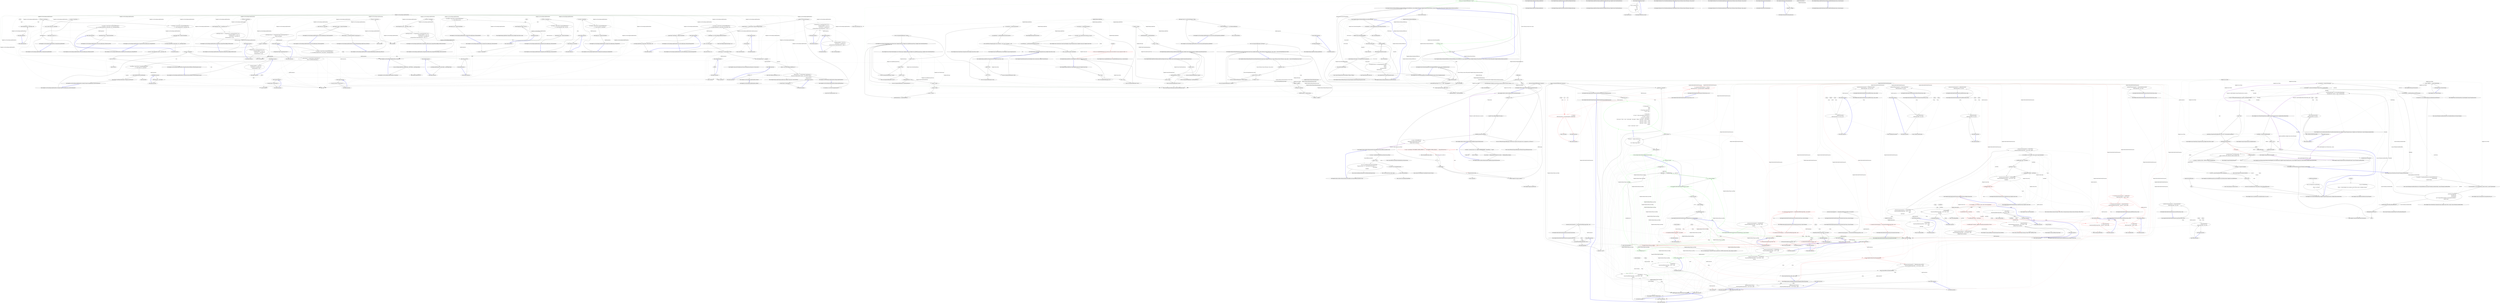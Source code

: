 digraph  {
n45 [label="Hangfire.BackgroundJobClient", span=""];
n0 [cluster="Hangfire.BackgroundJobClient.BackgroundJobClient()", label="Entry Hangfire.BackgroundJobClient.BackgroundJobClient()", span="38-38"];
n1 [cluster="Hangfire.BackgroundJobClient.BackgroundJobClient()", label="Exit Hangfire.BackgroundJobClient.BackgroundJobClient()", span="38-38"];
n2 [cluster="Hangfire.BackgroundJobClient.BackgroundJobClient(Hangfire.JobStorage)", label="Entry Hangfire.BackgroundJobClient.BackgroundJobClient(Hangfire.JobStorage)", span="48-48"];
n3 [cluster="Hangfire.BackgroundJobClient.BackgroundJobClient(Hangfire.JobStorage)", label="Exit Hangfire.BackgroundJobClient.BackgroundJobClient(Hangfire.JobStorage)", span="48-48"];
n4 [cluster="Hangfire.BackgroundJobClient.BackgroundJobClient(Hangfire.JobStorage, Hangfire.States.IStateMachineFactory)", label="Entry Hangfire.BackgroundJobClient.BackgroundJobClient(Hangfire.JobStorage, Hangfire.States.IStateMachineFactory)", span="53-53"];
n5 [cluster="Hangfire.BackgroundJobClient.BackgroundJobClient(Hangfire.JobStorage, Hangfire.States.IStateMachineFactory)", label="Exit Hangfire.BackgroundJobClient.BackgroundJobClient(Hangfire.JobStorage, Hangfire.States.IStateMachineFactory)", span="53-53"];
n6 [cluster="Hangfire.BackgroundJobClient.BackgroundJobClient(Hangfire.JobStorage, Hangfire.States.IStateMachineFactory, Hangfire.Client.IJobCreationProcess)", label="Entry Hangfire.BackgroundJobClient.BackgroundJobClient(Hangfire.JobStorage, Hangfire.States.IStateMachineFactory, Hangfire.Client.IJobCreationProcess)", span="65-65"];
n7 [cluster="Hangfire.BackgroundJobClient.BackgroundJobClient(Hangfire.JobStorage, Hangfire.States.IStateMachineFactory, Hangfire.Client.IJobCreationProcess)", label="storage == null", span="70-70"];
n9 [cluster="Hangfire.BackgroundJobClient.BackgroundJobClient(Hangfire.JobStorage, Hangfire.States.IStateMachineFactory, Hangfire.Client.IJobCreationProcess)", label="stateMachineFactory == null", span="71-71"];
n11 [cluster="Hangfire.BackgroundJobClient.BackgroundJobClient(Hangfire.JobStorage, Hangfire.States.IStateMachineFactory, Hangfire.Client.IJobCreationProcess)", label="process == null", span="72-72"];
n13 [cluster="Hangfire.BackgroundJobClient.BackgroundJobClient(Hangfire.JobStorage, Hangfire.States.IStateMachineFactory, Hangfire.Client.IJobCreationProcess)", label="_storage = storage", span="74-74"];
n14 [cluster="Hangfire.BackgroundJobClient.BackgroundJobClient(Hangfire.JobStorage, Hangfire.States.IStateMachineFactory, Hangfire.Client.IJobCreationProcess)", label="_stateMachineFactory = stateMachineFactory", span="75-75"];
n15 [cluster="Hangfire.BackgroundJobClient.BackgroundJobClient(Hangfire.JobStorage, Hangfire.States.IStateMachineFactory, Hangfire.Client.IJobCreationProcess)", label="_process = process", span="76-76"];
n8 [cluster="Hangfire.BackgroundJobClient.BackgroundJobClient(Hangfire.JobStorage, Hangfire.States.IStateMachineFactory, Hangfire.Client.IJobCreationProcess)", label="throw new ArgumentNullException(''storage'');", span="70-70"];
n10 [cluster="Hangfire.BackgroundJobClient.BackgroundJobClient(Hangfire.JobStorage, Hangfire.States.IStateMachineFactory, Hangfire.Client.IJobCreationProcess)", label="throw new ArgumentNullException(''stateMachineFactory'');", span="71-71"];
n12 [cluster="Hangfire.BackgroundJobClient.BackgroundJobClient(Hangfire.JobStorage, Hangfire.States.IStateMachineFactory, Hangfire.Client.IJobCreationProcess)", label="throw new ArgumentNullException(''process'');", span="72-72"];
n16 [cluster="Hangfire.BackgroundJobClient.BackgroundJobClient(Hangfire.JobStorage, Hangfire.States.IStateMachineFactory, Hangfire.Client.IJobCreationProcess)", label="Exit Hangfire.BackgroundJobClient.BackgroundJobClient(Hangfire.JobStorage, Hangfire.States.IStateMachineFactory, Hangfire.Client.IJobCreationProcess)", span="65-65"];
n17 [cluster="System.ArgumentNullException.ArgumentNullException(string)", label="Entry System.ArgumentNullException.ArgumentNullException(string)", span="0-0"];
n18 [cluster="Hangfire.BackgroundJobClient.Create(Hangfire.Common.Job, Hangfire.States.IState)", label="Entry Hangfire.BackgroundJobClient.Create(Hangfire.Common.Job, Hangfire.States.IState)", span="80-80"];
n19 [cluster="Hangfire.BackgroundJobClient.Create(Hangfire.Common.Job, Hangfire.States.IState)", label="job == null", span="82-82"];
n21 [cluster="Hangfire.BackgroundJobClient.Create(Hangfire.Common.Job, Hangfire.States.IState)", label="state == null", span="83-83"];
n24 [cluster="Hangfire.BackgroundJobClient.Create(Hangfire.Common.Job, Hangfire.States.IState)", label="var context = new CreateContext(connection, job, state)", span="89-89"];
n20 [cluster="Hangfire.BackgroundJobClient.Create(Hangfire.Common.Job, Hangfire.States.IState)", label="throw new ArgumentNullException(''job'');", span="82-82"];
n22 [cluster="Hangfire.BackgroundJobClient.Create(Hangfire.Common.Job, Hangfire.States.IState)", label="throw new ArgumentNullException(''state'');", span="83-83"];
n23 [cluster="Hangfire.BackgroundJobClient.Create(Hangfire.Common.Job, Hangfire.States.IState)", label="var connection = _storage.GetConnection()", span="87-87"];
n30 [cluster="Hangfire.JobStorage.GetConnection()", label="Entry Hangfire.JobStorage.GetConnection()", span="56-56"];
n25 [cluster="Hangfire.BackgroundJobClient.Create(Hangfire.Common.Job, Hangfire.States.IState)", label="var stateMachine = _stateMachineFactory.Create(connection)", span="90-90"];
n31 [cluster="Hangfire.Client.CreateContext.CreateContext(Hangfire.Storage.IStorageConnection, Hangfire.Common.Job, Hangfire.States.IState)", label="Entry Hangfire.Client.CreateContext.CreateContext(Hangfire.Storage.IStorageConnection, Hangfire.Common.Job, Hangfire.States.IState)", span="36-36"];
n26 [cluster="Hangfire.BackgroundJobClient.Create(Hangfire.Common.Job, Hangfire.States.IState)", label="return _process.Run(context, stateMachine);", span="92-92"];
n32 [cluster="Hangfire.States.IStateMachineFactory.Create(Hangfire.Storage.IStorageConnection)", label="Entry Hangfire.States.IStateMachineFactory.Create(Hangfire.Storage.IStorageConnection)", span="22-22"];
n27 [cluster="Hangfire.BackgroundJobClient.Create(Hangfire.Common.Job, Hangfire.States.IState)", label=Exception, span="95-95"];
n28 [cluster="Hangfire.BackgroundJobClient.Create(Hangfire.Common.Job, Hangfire.States.IState)", color=red, community=0, label="3: throw new CreateJobFailedException(''Job creation process has bee failed. See inner exception for details'', ex);", span="97-97"];
n29 [cluster="Hangfire.BackgroundJobClient.Create(Hangfire.Common.Job, Hangfire.States.IState)", label="Exit Hangfire.BackgroundJobClient.Create(Hangfire.Common.Job, Hangfire.States.IState)", span="80-80"];
n34 [cluster="Hangfire.Client.CreateJobFailedException.CreateJobFailedException(string, System.Exception)", label="Entry Hangfire.Client.CreateJobFailedException.CreateJobFailedException(string, System.Exception)", span="34-34"];
n33 [cluster="Hangfire.Client.IJobCreationProcess.Run(Hangfire.Client.CreateContext, Hangfire.Client.IJobCreator)", label="Entry Hangfire.Client.IJobCreationProcess.Run(Hangfire.Client.CreateContext, Hangfire.Client.IJobCreator)", span="32-32"];
n35 [cluster="Hangfire.BackgroundJobClient.ChangeState(string, Hangfire.States.IState, string)", label="Entry Hangfire.BackgroundJobClient.ChangeState(string, Hangfire.States.IState, string)", span="102-102"];
n36 [cluster="Hangfire.BackgroundJobClient.ChangeState(string, Hangfire.States.IState, string)", label="jobId == null", span="104-104"];
n38 [cluster="Hangfire.BackgroundJobClient.ChangeState(string, Hangfire.States.IState, string)", label="state == null", span="105-105"];
n42 [cluster="Hangfire.BackgroundJobClient.ChangeState(string, Hangfire.States.IState, string)", label="return stateMachine.ChangeState(jobId, state, fromState != null ? new[] { fromState } : null);", span="110-110"];
n37 [cluster="Hangfire.BackgroundJobClient.ChangeState(string, Hangfire.States.IState, string)", label="throw new ArgumentNullException(''jobId'');", span="104-104"];
n39 [cluster="Hangfire.BackgroundJobClient.ChangeState(string, Hangfire.States.IState, string)", label="throw new ArgumentNullException(''state'');", span="105-105"];
n40 [cluster="Hangfire.BackgroundJobClient.ChangeState(string, Hangfire.States.IState, string)", label="var connection = _storage.GetConnection()", span="107-107"];
n41 [cluster="Hangfire.BackgroundJobClient.ChangeState(string, Hangfire.States.IState, string)", label="var stateMachine = _stateMachineFactory.Create(connection)", span="109-109"];
n43 [cluster="Hangfire.BackgroundJobClient.ChangeState(string, Hangfire.States.IState, string)", label="Exit Hangfire.BackgroundJobClient.ChangeState(string, Hangfire.States.IState, string)", span="102-102"];
n44 [cluster="Hangfire.States.IStateMachine.ChangeState(string, Hangfire.States.IState, string[])", label="Entry Hangfire.States.IStateMachine.ChangeState(string, Hangfire.States.IState, string[])", span="31-31"];
m2_28 [cluster="RequestDispatcherContext.cstr", file="DashboardMiddleware.cs", label="Entry RequestDispatcherContext.cstr", span=""];
m2_26 [cluster="Unk.Authorize", file="DashboardMiddleware.cs", label="Entry Unk.Authorize", span=""];
m2_10 [cluster="Hangfire.Dashboard.DashboardMiddleware.DashboardMiddleware(OwinMiddleware, string, Hangfire.JobStorage, Hangfire.Dashboard.RouteCollection, System.Collections.Generic.IEnumerable<Hangfire.Dashboard.IAuthorizationFilter>)", file="DashboardMiddleware.cs", label="_authorizationFilters = authorizationFilters", span="47-47"];
m2_11 [cluster="Hangfire.Dashboard.DashboardMiddleware.DashboardMiddleware(OwinMiddleware, string, Hangfire.JobStorage, Hangfire.Dashboard.RouteCollection, System.Collections.Generic.IEnumerable<Hangfire.Dashboard.IAuthorizationFilter>)", file="DashboardMiddleware.cs", label="Exit Hangfire.Dashboard.DashboardMiddleware.DashboardMiddleware(OwinMiddleware, string, Hangfire.JobStorage, Hangfire.Dashboard.RouteCollection, System.Collections.Generic.IEnumerable<Hangfire.Dashboard.IAuthorizationFilter>)", span="32-32"];
m2_12 [cluster="HangFire.Tests.TestStateChangedFilter.OnStateUnapplied(HangFire.Common.States.StateApplyingContext)", file="DashboardMiddleware.cs", label="Assert.IsNotNull(context)", span="29-29"];
m2_13 [cluster="Hangfire.Dashboard.DashboardMiddleware.Invoke(IOwinContext)", file="DashboardMiddleware.cs", label="Entry Hangfire.Dashboard.DashboardMiddleware.Invoke(IOwinContext)", span="50-50"];
m2_14 [cluster="Hangfire.Dashboard.DashboardMiddleware.Invoke(IOwinContext)", file="DashboardMiddleware.cs", label="var dispatcher = _routes.FindDispatcher(context.Request.Path.Value)", span="52-52"];
m2_27 [cluster="System.Threading.Tasks.Task.FromResult<TResult>(TResult)", file="DashboardMiddleware.cs", label="Entry System.Threading.Tasks.Task.FromResult<TResult>(TResult)", span="0-0"];
m2_0 [cluster="Hangfire.Dashboard.DashboardMiddleware.DashboardMiddleware(OwinMiddleware, string, Hangfire.JobStorage, Hangfire.Dashboard.RouteCollection, System.Collections.Generic.IEnumerable<Hangfire.Dashboard.IAuthorizationFilter>)", file="DashboardMiddleware.cs", label="Entry Hangfire.Dashboard.DashboardMiddleware.DashboardMiddleware(OwinMiddleware, string, Hangfire.JobStorage, Hangfire.Dashboard.RouteCollection, System.Collections.Generic.IEnumerable<Hangfire.Dashboard.IAuthorizationFilter>)", span="32-32"];
m2_1 [cluster="Hangfire.Dashboard.DashboardMiddleware.DashboardMiddleware(OwinMiddleware, string, Hangfire.JobStorage, Hangfire.Dashboard.RouteCollection, System.Collections.Generic.IEnumerable<Hangfire.Dashboard.IAuthorizationFilter>)", color=green, community=0, file="DashboardMiddleware.cs", label="26: storage == null", span="40-40"];
m2_2 [cluster="Hangfire.Dashboard.DashboardMiddleware.DashboardMiddleware(OwinMiddleware, string, Hangfire.JobStorage, Hangfire.Dashboard.RouteCollection, System.Collections.Generic.IEnumerable<Hangfire.Dashboard.IAuthorizationFilter>)", color=green, community=0, file="DashboardMiddleware.cs", label="26: throw new ArgumentNullException(''storage'');", span="40-40"];
m2_3 [cluster="Hangfire.Dashboard.DashboardMiddleware.DashboardMiddleware(OwinMiddleware, string, Hangfire.JobStorage, Hangfire.Dashboard.RouteCollection, System.Collections.Generic.IEnumerable<Hangfire.Dashboard.IAuthorizationFilter>)", file="DashboardMiddleware.cs", label="routes == null", span="41-41"];
m2_5 [cluster="HangFire.Tests.TestStateChangedFilter.OnStateApplied(HangFire.Common.States.StateApplyingContext)", file="DashboardMiddleware.cs", label="Assert.IsNotNull(context)", span="22-22"];
m2_7 [cluster="HangFire.Tests.TestStateChangedFilter.OnStateApplied(HangFire.Common.States.StateApplyingContext)", file="DashboardMiddleware.cs", label="Exit HangFire.Tests.TestStateChangedFilter.OnStateApplied(HangFire.Common.States.StateApplyingContext)", span="20-20"];
m2_8 [cluster="Unk.IsNotNull", file="DashboardMiddleware.cs", label="Entry Unk.IsNotNull", span=""];
m2_9 [cluster="string.Format(string, object, object)", file="DashboardMiddleware.cs", label="Entry string.Format(string, object, object)", span="0-0"];
m2_4 [cluster="HangFire.Tests.TestStateChangedFilter.OnStateApplied(HangFire.Common.States.StateApplyingContext)", file="DashboardMiddleware.cs", label="Entry HangFire.Tests.TestStateChangedFilter.OnStateApplied(HangFire.Common.States.StateApplyingContext)", span="20-20"];
m2_6 [cluster="HangFire.Tests.TestStateChangedFilter.OnStateApplied(HangFire.Common.States.StateApplyingContext)", file="DashboardMiddleware.cs", label="_results.Add(String.Format(''{0}::{1}'', _name, ''OnStateApplied''))", span="24-24"];
m2_17 [cluster="Hangfire.Dashboard.DashboardMiddleware.Invoke(IOwinContext)", file="DashboardMiddleware.cs", label=_authorizationFilters, span="59-59"];
m2_21 [cluster="Hangfire.Dashboard.DashboardMiddleware.Invoke(IOwinContext)", file="DashboardMiddleware.cs", label="var dispatcherContext = new RequestDispatcherContext(\r\n                _appPath,\r\n                _storage,\r\n                context.Environment,\r\n                dispatcher.Item2)", span="68-72"];
m2_15 [cluster="Hangfire.Dashboard.DashboardMiddleware.Invoke(IOwinContext)", file="DashboardMiddleware.cs", label="HangFire.Tests.TestStateChangedFilter", span=""];
m2_22 [cluster="Hangfire.Dashboard.DashboardMiddleware.Invoke(IOwinContext)", file="DashboardMiddleware.cs", label="return dispatcher.Item1.Dispatch(dispatcherContext);", span="74-74"];
m2_18 [cluster="Hangfire.Dashboard.DashboardMiddleware.Invoke(IOwinContext)", file="DashboardMiddleware.cs", label="!filter.Authorize(context.Environment)", span="61-61"];
m2_19 [cluster="Hangfire.Dashboard.DashboardMiddleware.Invoke(IOwinContext)", file="DashboardMiddleware.cs", label="context.Response.StatusCode = (int) HttpStatusCode.Unauthorized", span="63-63"];
m2_16 [cluster="Hangfire.Dashboard.DashboardMiddleware.Invoke(IOwinContext)", file="DashboardMiddleware.cs", label="return Next.Invoke(context);", span="56-56"];
m2_20 [cluster="Hangfire.Dashboard.DashboardMiddleware.Invoke(IOwinContext)", file="DashboardMiddleware.cs", label="return Task.FromResult(false);", span="64-64"];
m2_23 [cluster="Hangfire.Dashboard.DashboardMiddleware.Invoke(IOwinContext)", file="DashboardMiddleware.cs", label="Exit Hangfire.Dashboard.DashboardMiddleware.Invoke(IOwinContext)", span="50-50"];
m2_25 [cluster="Unk.Invoke", file="DashboardMiddleware.cs", label="Entry Unk.Invoke", span=""];
m2_24 [cluster="Unk.FindDispatcher", file="DashboardMiddleware.cs", label="Entry Unk.FindDispatcher", span=""];
m2_29 [cluster="Hangfire.Dashboard.IRequestDispatcher.Dispatch(Hangfire.Dashboard.RequestDispatcherContext)", file="DashboardMiddleware.cs", label="Entry Hangfire.Dashboard.IRequestDispatcher.Dispatch(Hangfire.Dashboard.RequestDispatcherContext)", span="22-22"];
m2_30 [file="DashboardMiddleware.cs", label="Hangfire.Dashboard.DashboardMiddleware", span=""];
m3_0 [cluster="HangFire.RedisFactory.Create()", file="DashboardOptions.cs", label="Entry HangFire.RedisFactory.Create()", span="42-42"];
m3_1 [cluster="HangFire.RedisFactory.Create()", file="DashboardOptions.cs", label="return new RedisClient(\r\n                Host, \r\n                Port,\r\n                Password,\r\n                Db);", span="44-48"];
m3_2 [cluster="HangFire.RedisFactory.Create()", file="DashboardOptions.cs", label="Exit HangFire.RedisFactory.Create()", span="42-42"];
m3_3 [cluster="RedisClient.cstr", file="DashboardOptions.cs", label="Entry RedisClient.cstr", span=""];
m4_2 [cluster="Hangfire.Dashboard.Owin.IOwinDashboardAntiforgery.ValidateRequest(System.Collections.Generic.IDictionary<string, object>)", file="DashboardOwinExtensions.cs", label="Entry Hangfire.Dashboard.Owin.IOwinDashboardAntiforgery.ValidateRequest(System.Collections.Generic.IDictionary<string, object>)", span="24-24"];
m4_3 [cluster="Hangfire.Dashboard.Owin.IOwinDashboardAntiforgery.ValidateRequest(System.Collections.Generic.IDictionary<string, object>)", file="DashboardOwinExtensions.cs", label="Exit Hangfire.Dashboard.Owin.IOwinDashboardAntiforgery.ValidateRequest(System.Collections.Generic.IDictionary<string, object>)", span="24-24"];
m4_0 [cluster="Hangfire.Dashboard.Owin.IOwinDashboardAntiforgery.GetToken(System.Collections.Generic.IDictionary<string, object>)", file="DashboardOwinExtensions.cs", label="Entry Hangfire.Dashboard.Owin.IOwinDashboardAntiforgery.GetToken(System.Collections.Generic.IDictionary<string, object>)", span="23-23"];
m4_1 [cluster="Hangfire.Dashboard.Owin.IOwinDashboardAntiforgery.GetToken(System.Collections.Generic.IDictionary<string, object>)", file="DashboardOwinExtensions.cs", label="Exit Hangfire.Dashboard.Owin.IOwinDashboardAntiforgery.GetToken(System.Collections.Generic.IDictionary<string, object>)", span="23-23"];
m5_0 [cluster="HangFire.RetryAttribute.RetryAttribute()", file="JobHistoryRenderer.cs", label="Entry HangFire.RetryAttribute.RetryAttribute()", span="23-23"];
m5_1 [cluster="HangFire.RetryAttribute.RetryAttribute()", file="JobHistoryRenderer.cs", label="Exit HangFire.RetryAttribute.RetryAttribute()", span="23-23"];
m5_2 [cluster="HangFire.RetryAttribute.RetryAttribute(int)", file="JobHistoryRenderer.cs", label="Entry HangFire.RetryAttribute.RetryAttribute(int)", span="27-27"];
m5_3 [cluster="HangFire.RetryAttribute.RetryAttribute(int)", file="JobHistoryRenderer.cs", label="Attempts = attempts", span="29-29"];
m5_4 [cluster="HangFire.RetryAttribute.RetryAttribute(int)", file="JobHistoryRenderer.cs", label="Exit HangFire.RetryAttribute.RetryAttribute(int)", span="27-27"];
m5_5 [file="JobHistoryRenderer.cs", label="HangFire.RetryAttribute", span=""];
m7_6 [cluster="Hangfire.Dashboard.Pages.LayoutPage.Execute()", color=green, community=0, file="LayoutPage.generated.cs", label="10: WriteLiteral(@'''''' />\r\n</head>\r\n    <body>\r\n        <!-- Wrap all page content here -->\r\n        <div id=''''wrap''''>\r\n\r\n            <!-- Fixed navbar -->\r\n            <div class=''''navbar navbar-default navbar-fixed-top''''>\r\n                <div class=''''container''''>\r\n                    <div class=''''navbar-header''''>\r\n                        <button type=''''button'''' class=''''navbar-toggle'''' data-toggle=''''collapse'''' data-target=''''.navbar-collapse''''>\r\n                            <span class=''''icon-bar''''></span>\r\n                            <span class=''''icon-bar''''></span>\r\n                            <span class=''''icon-bar''''></span>\r\n                        </button>\r\n                        <a class=''''navbar-brand'''' href='''''')", span="72-87"];
m7_7 [cluster="Hangfire.Dashboard.Pages.LayoutPage.Execute()", file="LayoutPage.generated.cs", label="Write(Url.Home())", span="92-92"];
m7_8 [cluster="Hangfire.Dashboard.Pages.LayoutPage.Execute()", file="LayoutPage.generated.cs", label="WriteLiteral(''\''>Hangfire Dashboard</a>\r\n                    </div>\r\n                    <div cl'' +\r\n''ass=\''collapse navbar-collapse\''>\r\n                        '')", span="97-98"];
m7_128 [cluster="HangFire.Redis.RedisWriteOnlyTransaction.DecrementCounter(string, System.TimeSpan)", file="LayoutPage.generated.cs", label="_transaction.QueueCommand(x => x.ExpireEntryIn(RedisStorage.Prefix + key, expireIn))", span="158-158"];
m7_126 [cluster="HangFire.Redis.RedisWriteOnlyTransaction.DecrementCounter(string, System.TimeSpan)", file="LayoutPage.generated.cs", label="Entry HangFire.Redis.RedisWriteOnlyTransaction.DecrementCounter(string, System.TimeSpan)", span="155-155"];
m7_127 [cluster="HangFire.Redis.RedisWriteOnlyTransaction.DecrementCounter(string, System.TimeSpan)", file="LayoutPage.generated.cs", label="_transaction.QueueCommand(x => x.DecrementValue(RedisStorage.Prefix + key))", span="157-157"];
m7_129 [cluster="HangFire.Redis.RedisWriteOnlyTransaction.DecrementCounter(string, System.TimeSpan)", file="LayoutPage.generated.cs", label="Exit HangFire.Redis.RedisWriteOnlyTransaction.DecrementCounter(string, System.TimeSpan)", span="155-155"];
m7_90 [cluster="Unk.EnqueueItemOnList", file="LayoutPage.generated.cs", label="Entry Unk.EnqueueItemOnList", span=""];
m7_65 [cluster="System.Collections.Generic.Dictionary<TKey, TValue>.Add(TKey, TValue)", file="LayoutPage.generated.cs", label="Entry System.Collections.Generic.Dictionary<TKey, TValue>.Add(TKey, TValue)", span="0-0"];
m7_156 [cluster="HangFire.Redis.RedisWriteOnlyTransaction.InsertToList(string, string)", file="LayoutPage.generated.cs", label="Entry HangFire.Redis.RedisWriteOnlyTransaction.InsertToList(string, string)", span="179-179"];
m7_157 [cluster="HangFire.Redis.RedisWriteOnlyTransaction.InsertToList(string, string)", file="LayoutPage.generated.cs", label="_transaction.QueueCommand(x => x.EnqueueItemOnList(\r\n                RedisStorage.Prefix + key, value))", span="181-182"];
m7_158 [cluster="HangFire.Redis.RedisWriteOnlyTransaction.InsertToList(string, string)", file="LayoutPage.generated.cs", label="Exit HangFire.Redis.RedisWriteOnlyTransaction.InsertToList(string, string)", span="179-179"];
m7_78 [cluster="Unk.SetRangeInHash", file="LayoutPage.generated.cs", label="Entry Unk.SetRangeInHash", span=""];
m7_111 [cluster="HangFire.Redis.RedisWriteOnlyTransaction.IncrementCounter(string, System.TimeSpan)", color=red, community=0, file="LayoutPage.generated.cs", label="18: _transaction.QueueCommand(x => x.ExpireEntryIn(RedisStorage.Prefix + key, expireIn))", span="147-147"];
m7_109 [cluster="HangFire.Redis.RedisWriteOnlyTransaction.IncrementCounter(string, System.TimeSpan)", file="LayoutPage.generated.cs", label="Entry HangFire.Redis.RedisWriteOnlyTransaction.IncrementCounter(string, System.TimeSpan)", span="144-144"];
m7_110 [cluster="HangFire.Redis.RedisWriteOnlyTransaction.IncrementCounter(string, System.TimeSpan)", color=red, community=0, file="LayoutPage.generated.cs", label="18: _transaction.QueueCommand(x => x.IncrementValue(RedisStorage.Prefix + key))", span="146-146"];
m7_112 [cluster="HangFire.Redis.RedisWriteOnlyTransaction.IncrementCounter(string, System.TimeSpan)", file="LayoutPage.generated.cs", label="Exit HangFire.Redis.RedisWriteOnlyTransaction.IncrementCounter(string, System.TimeSpan)", span="144-144"];
m7_169 [cluster="HangFire.Redis.RedisWriteOnlyTransaction.TrimList(string, int, int)", file="LayoutPage.generated.cs", label="Entry HangFire.Redis.RedisWriteOnlyTransaction.TrimList(string, int, int)", span="191-191"];
m7_170 [cluster="HangFire.Redis.RedisWriteOnlyTransaction.TrimList(string, int, int)", color=red, community=0, file="LayoutPage.generated.cs", label="20: _transaction.QueueCommand(x => x.TrimList(\r\n                RedisStorage.Prefix + key, keepStartingFrom, keepEndingAt))", span="194-195"];
m7_171 [cluster="HangFire.Redis.RedisWriteOnlyTransaction.TrimList(string, int, int)", file="LayoutPage.generated.cs", label="Exit HangFire.Redis.RedisWriteOnlyTransaction.TrimList(string, int, int)", span="191-191"];
m7_55 [cluster="HangFire.Redis.RedisWriteOnlyTransaction.SetJobState(string, HangFire.States.State)", file="LayoutPage.generated.cs", label="_transaction.QueueCommand(x => x.RemoveEntry(\r\n                String.Format(RedisStorage.Prefix + ''job:{0}:state'', jobId)))", span="94-95"];
m7_53 [cluster="HangFire.Redis.RedisWriteOnlyTransaction.SetJobState(string, HangFire.States.State)", file="LayoutPage.generated.cs", label="Entry HangFire.Redis.RedisWriteOnlyTransaction.SetJobState(string, HangFire.States.State)", span="87-87"];
m7_54 [cluster="HangFire.Redis.RedisWriteOnlyTransaction.SetJobState(string, HangFire.States.State)", file="LayoutPage.generated.cs", label="_transaction.QueueCommand(x => x.SetEntryInHash(\r\n                String.Format(RedisStorage.Prefix + ''job:{0}'', jobId),\r\n                ''State'',\r\n                state.Name))", span="89-92"];
m7_56 [cluster="HangFire.Redis.RedisWriteOnlyTransaction.SetJobState(string, HangFire.States.State)", file="LayoutPage.generated.cs", label="var storedData = new Dictionary<string, string>(state.SerializeData())", span="101-101"];
m7_57 [cluster="HangFire.Redis.RedisWriteOnlyTransaction.SetJobState(string, HangFire.States.State)", file="LayoutPage.generated.cs", label="storedData.Add(''State'', state.Name)", span="102-102"];
m7_58 [cluster="HangFire.Redis.RedisWriteOnlyTransaction.SetJobState(string, HangFire.States.State)", file="LayoutPage.generated.cs", label="state.Reason != null", span="104-104"];
m7_59 [cluster="HangFire.Redis.RedisWriteOnlyTransaction.SetJobState(string, HangFire.States.State)", file="LayoutPage.generated.cs", label="storedData.Add(''Reason'', state.Reason)", span="106-106"];
m7_60 [cluster="HangFire.Redis.RedisWriteOnlyTransaction.SetJobState(string, HangFire.States.State)", file="LayoutPage.generated.cs", label="_transaction.QueueCommand(x => x.SetRangeInHash(\r\n                String.Format(RedisStorage.Prefix + ''job:{0}:state'', jobId),\r\n                storedData))", span="109-111"];
m7_61 [cluster="HangFire.Redis.RedisWriteOnlyTransaction.SetJobState(string, HangFire.States.State)", color=red, community=0, file="LayoutPage.generated.cs", label="28: AddJobState(jobId, state)", span="113-113"];
m7_62 [cluster="HangFire.Redis.RedisWriteOnlyTransaction.SetJobState(string, HangFire.States.State)", file="LayoutPage.generated.cs", label="Exit HangFire.Redis.RedisWriteOnlyTransaction.SetJobState(string, HangFire.States.State)", span="87-87"];
m7_0 [cluster="HangFire.Redis.RedisWriteOnlyTransaction.RedisWriteOnlyTransaction(IRedisTransaction)", file="LayoutPage.generated.cs", label="Entry HangFire.Redis.RedisWriteOnlyTransaction.RedisWriteOnlyTransaction(IRedisTransaction)", span="29-29"];
m7_5 [cluster="Hangfire.Dashboard.Pages.LayoutPage.Execute()", file="LayoutPage.generated.cs", label="Write(Url.To(''/css''))", span="67-67"];
m7_10 [cluster="HangFire.Redis.RedisWriteOnlyTransaction.Commit()", color=green, community=0, file="LayoutPage.generated.cs", label="10: Entry HangFire.Redis.RedisWriteOnlyTransaction.Commit()", span="41-41"];
m7_9 [cluster="Unk.Dispose", file="LayoutPage.generated.cs", label="Entry Unk.Dispose", span=""];
m7_11 [cluster="HangFire.Redis.RedisWriteOnlyTransaction.Commit()", color=green, community=0, file="LayoutPage.generated.cs", label="10: !_transaction.Commit()", span="43-43"];
m7_12 [cluster="HangFire.Redis.RedisWriteOnlyTransaction.Commit()", file="LayoutPage.generated.cs", label="int replayCount = 1", span="49-49"];
m7_15 [cluster="HangFire.Redis.RedisWriteOnlyTransaction.Commit()", file="LayoutPage.generated.cs", label="replayCount++ >= maxReplayCount", span="54-54"];
m7_13 [cluster="HangFire.Redis.RedisWriteOnlyTransaction.Commit()", color=green, community=0, file="LayoutPage.generated.cs", label="10: int maxReplayCount = 3", span="50-50"];
m7_14 [cluster="HangFire.Redis.RedisWriteOnlyTransaction.Commit()", color=green, community=0, file="LayoutPage.generated.cs", label="10: !_transaction.Replay()", span="52-52"];
m7_17 [cluster="HangFire.Redis.RedisWriteOnlyTransaction.Commit()", color=green, community=0, file="LayoutPage.generated.cs", label="10: Exit HangFire.Redis.RedisWriteOnlyTransaction.Commit()", span="41-41"];
m7_16 [cluster="HangFire.Redis.RedisWriteOnlyTransaction.Commit()", file="LayoutPage.generated.cs", label="throw new RedisException(''Transaction commit was failed due to WATCH condition failure. Retry attempts exceeded.'');", span="56-56"];
m7_18 [cluster="Unk.Commit", file="LayoutPage.generated.cs", label="Entry Unk.Commit", span=""];
m7_25 [cluster="HangFire.Redis.RedisWriteOnlyTransaction.ExpireJob(string, System.TimeSpan)", color=green, community=0, file="LayoutPage.generated.cs", label="18: Exit HangFire.Redis.RedisWriteOnlyTransaction.ExpireJob(string, System.TimeSpan)", span="62-62"];
m7_24 [cluster="HangFire.Redis.RedisWriteOnlyTransaction.ExpireJob(string, System.TimeSpan)", file="LayoutPage.generated.cs", label="_transaction.QueueCommand(x => x.ExpireEntryIn(\r\n                String.Format(RedisStorage.Prefix + ''job:{0}:state'', jobId),\r\n                expireIn))", span="72-74"];
m7_26 [cluster="Unk.QueueCommand", file="LayoutPage.generated.cs", label="Entry Unk.QueueCommand", span=""];
m7_27 [cluster="lambda expression", color=green, community=0, file="LayoutPage.generated.cs", label="18: Entry lambda expression", span="64-66"];
m7_28 [cluster="lambda expression", file="LayoutPage.generated.cs", label="x.ExpireEntryIn(\r\n                String.Format(RedisStorage.Prefix + ''job:{0}'', jobId),\r\n                expireIn)", span="64-66"];
m7_1 [cluster="HangFire.Redis.RedisWriteOnlyTransaction.RedisWriteOnlyTransaction(IRedisTransaction)", file="LayoutPage.generated.cs", label="transaction == null", span="31-31"];
m7_2 [cluster="HangFire.Redis.RedisWriteOnlyTransaction.RedisWriteOnlyTransaction(IRedisTransaction)", file="LayoutPage.generated.cs", label="throw new ArgumentNullException(''transaction'');", span="31-31"];
m7_3 [cluster="HangFire.Redis.RedisWriteOnlyTransaction.RedisWriteOnlyTransaction(IRedisTransaction)", file="LayoutPage.generated.cs", label="_transaction = transaction", span="33-33"];
m7_4 [cluster="HangFire.Redis.RedisWriteOnlyTransaction.RedisWriteOnlyTransaction(IRedisTransaction)", file="LayoutPage.generated.cs", label="Exit HangFire.Redis.RedisWriteOnlyTransaction.RedisWriteOnlyTransaction(IRedisTransaction)", span="29-29"];
m7_19 [cluster="Unk.Replay", file="LayoutPage.generated.cs", label="Entry Unk.Replay", span=""];
m7_20 [cluster="RedisException.cstr", file="LayoutPage.generated.cs", label="Entry RedisException.cstr", span=""];
m7_21 [cluster="HangFire.Redis.RedisWriteOnlyTransaction.ExpireJob(string, System.TimeSpan)", file="LayoutPage.generated.cs", label="Entry HangFire.Redis.RedisWriteOnlyTransaction.ExpireJob(string, System.TimeSpan)", span="62-62"];
m7_22 [cluster="HangFire.Redis.RedisWriteOnlyTransaction.ExpireJob(string, System.TimeSpan)", file="LayoutPage.generated.cs", label="_transaction.QueueCommand(x => x.ExpireEntryIn(\r\n                String.Format(RedisStorage.Prefix + ''job:{0}'', jobId),\r\n                expireIn))", span="64-66"];
m7_23 [cluster="HangFire.Redis.RedisWriteOnlyTransaction.ExpireJob(string, System.TimeSpan)", file="LayoutPage.generated.cs", label="_transaction.QueueCommand(x => x.ExpireEntryIn(\r\n                String.Format(RedisStorage.Prefix + ''job:{0}:history'', jobId),\r\n                expireIn))", span="68-70"];
m7_29 [cluster="lambda expression", file="LayoutPage.generated.cs", label="Exit lambda expression", span="64-66"];
m7_30 [cluster="string.Format(string, object)", file="LayoutPage.generated.cs", label="Entry string.Format(string, object)", span="0-0"];
m7_31 [cluster="Unk.ExpireEntryIn", file="LayoutPage.generated.cs", label="Entry Unk.ExpireEntryIn", span=""];
m7_32 [cluster="lambda expression", file="LayoutPage.generated.cs", label="Entry lambda expression", span="68-70"];
m7_70 [cluster="Unk.SetEntryInHash", file="LayoutPage.generated.cs", label="Entry Unk.SetEntryInHash", span=""];
m7_98 [cluster="Unk.AddItemToSet", file="LayoutPage.generated.cs", label="Entry Unk.AddItemToSet", span=""];
m7_40 [cluster="HangFire.Redis.RedisWriteOnlyTransaction.PersistJob(string)", file="LayoutPage.generated.cs", label="_transaction.QueueCommand(x => ((IRedisNativeClient)x).Persist(\r\n                String.Format(RedisStorage.Prefix + ''job:{0}:history'', jobId)))", span="81-82"];
m7_35 [cluster="lambda expression", file="LayoutPage.generated.cs", label="Entry lambda expression", span="72-74"];
m7_74 [cluster="Unk.RemoveEntry", file="LayoutPage.generated.cs", label="Entry Unk.RemoveEntry", span=""];
m7_108 [cluster="Unk.IncrementValue", file="LayoutPage.generated.cs", label="Entry Unk.IncrementValue", span=""];
m7_38 [cluster="Hangfire.Dashboard.HtmlHelper.RenderPartial(Hangfire.Dashboard.RazorPage)", file="LayoutPage.generated.cs", label="Entry Hangfire.Dashboard.HtmlHelper.RenderPartial(Hangfire.Dashboard.RazorPage)", span="82-82"];
m7_39 [cluster="Hangfire.Dashboard.RazorPage.RenderBody()", color=red, community=0, file="LayoutPage.generated.cs", label="10: Entry Hangfire.Dashboard.RazorPage.RenderBody()", span="119-119"];
m7_41 [cluster="System.Reflection.Assembly.GetName()", file="LayoutPage.generated.cs", label="Entry System.Reflection.Assembly.GetName()", span="0-0"];
m7_42 [cluster="string.Format(string, object, object, object)", file="LayoutPage.generated.cs", label="Entry string.Format(string, object, object, object)", span="0-0"];
m7_33 [cluster="lambda expression", file="LayoutPage.generated.cs", label="x.ExpireEntryIn(\r\n                String.Format(RedisStorage.Prefix + ''job:{0}:history'', jobId),\r\n                expireIn)", span="68-70"];
m7_142 [cluster="Unk.AddItemToSortedSet", file="LayoutPage.generated.cs", label="Entry Unk.AddItemToSortedSet", span=""];
m7_119 [cluster="HangFire.Redis.RedisWriteOnlyTransaction.DecrementCounter(string)", file="LayoutPage.generated.cs", label="Entry HangFire.Redis.RedisWriteOnlyTransaction.DecrementCounter(string)", span="150-150"];
m7_120 [cluster="HangFire.Redis.RedisWriteOnlyTransaction.DecrementCounter(string)", color=red, community=0, file="LayoutPage.generated.cs", label="11: _transaction.QueueCommand(x => x.DecrementValue(RedisStorage.Prefix + key))", span="152-152"];
m7_121 [cluster="HangFire.Redis.RedisWriteOnlyTransaction.DecrementCounter(string)", file="LayoutPage.generated.cs", label="Exit HangFire.Redis.RedisWriteOnlyTransaction.DecrementCounter(string)", span="150-150"];
m7_136 [cluster="HangFire.Redis.RedisWriteOnlyTransaction.AddToSet(string, string)", file="LayoutPage.generated.cs", label="Entry HangFire.Redis.RedisWriteOnlyTransaction.AddToSet(string, string)", span="161-161"];
m7_137 [cluster="HangFire.Redis.RedisWriteOnlyTransaction.AddToSet(string, string)", file="LayoutPage.generated.cs", label="_transaction.QueueCommand(x => x.AddItemToSortedSet(\r\n                RedisStorage.Prefix + key, value))", span="163-164"];
m7_138 [cluster="HangFire.Redis.RedisWriteOnlyTransaction.AddToSet(string, string)", file="LayoutPage.generated.cs", label="Exit HangFire.Redis.RedisWriteOnlyTransaction.AddToSet(string, string)", span="161-161"];
m7_149 [cluster="HangFire.Redis.RedisWriteOnlyTransaction.RemoveFromSet(string, string)", file="LayoutPage.generated.cs", label="Entry HangFire.Redis.RedisWriteOnlyTransaction.RemoveFromSet(string, string)", span="173-173"];
m7_150 [cluster="HangFire.Redis.RedisWriteOnlyTransaction.RemoveFromSet(string, string)", file="LayoutPage.generated.cs", label="_transaction.QueueCommand(x => x.RemoveItemFromSortedSet(\r\n                RedisStorage.Prefix + key, value))", span="175-176"];
m7_151 [cluster="HangFire.Redis.RedisWriteOnlyTransaction.RemoveFromSet(string, string)", file="LayoutPage.generated.cs", label="Exit HangFire.Redis.RedisWriteOnlyTransaction.RemoveFromSet(string, string)", span="173-173"];
m7_63 [cluster="System.Collections.Generic.Dictionary<TKey, TValue>.Dictionary(System.Collections.Generic.IDictionary<TKey, TValue>)", file="LayoutPage.generated.cs", label="Entry System.Collections.Generic.Dictionary<TKey, TValue>.Dictionary(System.Collections.Generic.IDictionary<TKey, TValue>)", span="0-0"];
m7_37 [cluster="lambda expression", file="LayoutPage.generated.cs", label="Exit lambda expression", span="72-74"];
m7_64 [cluster="HangFire.States.State.SerializeData()", file="LayoutPage.generated.cs", label="Entry HangFire.States.State.SerializeData()", span="27-27"];
m7_172 [cluster="lambda expression", file="LayoutPage.generated.cs", label="Entry lambda expression", span="194-195"];
m7_36 [cluster="Hangfire.Dashboard.UrlHelper.Home()", file="LayoutPage.generated.cs", label="Entry Hangfire.Dashboard.UrlHelper.Home()", span="38-38"];
m7_34 [cluster="Hangfire.Dashboard.RazorPage.Write(object)", file="LayoutPage.generated.cs", label="Entry Hangfire.Dashboard.RazorPage.Write(object)", span="111-111"];
m7_44 [cluster="lambda expression", color=red, community=0, file="LayoutPage.generated.cs", label="10: Hangfire.Dashboard.Pages.LayoutPage", span=""];
m7_48 [cluster="lambda expression", file="LayoutPage.generated.cs", label="((IRedisNativeClient)x).Persist(\r\n                String.Format(RedisStorage.Prefix + ''job:{0}:history'', jobId))", span="81-82"];
m7_51 [cluster="lambda expression", file="LayoutPage.generated.cs", label="((IRedisNativeClient)x).Persist(\r\n                String.Format(RedisStorage.Prefix + ''job:{0}:state'', jobId))", span="83-84"];
m7_43 [cluster="double.ToString(string)", file="LayoutPage.generated.cs", label="Entry double.ToString(string)", span="0-0"];
m7_47 [cluster="lambda expression", file="LayoutPage.generated.cs", label="Entry lambda expression", span="81-82"];
m7_50 [cluster="lambda expression", file="LayoutPage.generated.cs", label="Entry lambda expression", span="83-84"];
m7_45 [cluster="lambda expression", file="LayoutPage.generated.cs", label="Exit lambda expression", span="79-80"];
m7_49 [cluster="lambda expression", file="LayoutPage.generated.cs", label="Exit lambda expression", span="81-82"];
m7_52 [cluster="lambda expression", file="LayoutPage.generated.cs", label="Exit lambda expression", span="83-84"];
m7_68 [cluster="lambda expression", file="LayoutPage.generated.cs", label="x.SetEntryInHash(\r\n                String.Format(RedisStorage.Prefix + ''job:{0}'', jobId),\r\n                ''State'',\r\n                state.Name)", span="89-92"];
m7_72 [cluster="lambda expression", file="LayoutPage.generated.cs", label="x.RemoveEntry(\r\n                String.Format(RedisStorage.Prefix + ''job:{0}:state'', jobId))", span="94-95"];
m7_76 [cluster="lambda expression", file="LayoutPage.generated.cs", label="x.SetRangeInHash(\r\n                String.Format(RedisStorage.Prefix + ''job:{0}:state'', jobId),\r\n                storedData)", span="109-111"];
m7_67 [cluster="lambda expression", file="LayoutPage.generated.cs", label="Entry lambda expression", span="89-92"];
m7_71 [cluster="lambda expression", file="LayoutPage.generated.cs", label="Entry lambda expression", span="94-95"];
m7_75 [cluster="lambda expression", file="LayoutPage.generated.cs", label="Entry lambda expression", span="109-111"];
m7_69 [cluster="lambda expression", file="LayoutPage.generated.cs", label="Exit lambda expression", span="89-92"];
m7_73 [cluster="lambda expression", file="LayoutPage.generated.cs", label="Exit lambda expression", span="94-95"];
m7_77 [cluster="lambda expression", file="LayoutPage.generated.cs", label="Exit lambda expression", span="109-111"];
m7_87 [cluster="lambda expression", file="LayoutPage.generated.cs", label="x.EnqueueItemOnList(\r\n                String.Format(RedisStorage.Prefix + ''job:{0}:history'', jobId),\r\n                JobHelper.ToJson(storedData))", span="125-127"];
m7_86 [cluster="lambda expression", file="LayoutPage.generated.cs", label="Entry lambda expression", span="125-127"];
m7_88 [cluster="lambda expression", file="LayoutPage.generated.cs", label="Exit lambda expression", span="125-127"];
m7_96 [cluster="lambda expression", color=red, community=0, file="LayoutPage.generated.cs", label="22: x.AddItemToSet(\r\n                RedisStorage.Prefix + ''queues'', queue)", span="132-133"];
m7_100 [cluster="lambda expression", color=red, community=0, file="LayoutPage.generated.cs", label="21: x.EnqueueItemOnList(\r\n                String.Format(RedisStorage.Prefix + ''queue:{0}'', queue), jobId)", span="135-136"];
m7_95 [cluster="lambda expression", file="LayoutPage.generated.cs", label="Entry lambda expression", span="132-133"];
m7_99 [cluster="lambda expression", file="LayoutPage.generated.cs", label="Entry lambda expression", span="135-136"];
m7_97 [cluster="lambda expression", file="LayoutPage.generated.cs", label="Exit lambda expression", span="132-133"];
m7_101 [cluster="lambda expression", file="LayoutPage.generated.cs", label="Exit lambda expression", span="135-136"];
m7_106 [cluster="lambda expression", file="LayoutPage.generated.cs", label="x.IncrementValue(RedisStorage.Prefix + key)", span="141-141"];
m7_105 [cluster="lambda expression", file="LayoutPage.generated.cs", label="Entry lambda expression", span="141-141"];
m7_107 [cluster="lambda expression", file="LayoutPage.generated.cs", label="Exit lambda expression", span="141-141"];
m7_114 [cluster="lambda expression", color=red, community=0, file="LayoutPage.generated.cs", label="22: x.IncrementValue(RedisStorage.Prefix + key)", span="146-146"];
m7_117 [cluster="lambda expression", color=red, community=0, file="LayoutPage.generated.cs", label="18: x.ExpireEntryIn(RedisStorage.Prefix + key, expireIn)", span="147-147"];
m7_113 [cluster="lambda expression", file="LayoutPage.generated.cs", label="Entry lambda expression", span="146-146"];
m7_116 [cluster="lambda expression", file="LayoutPage.generated.cs", label="Entry lambda expression", span="147-147"];
m7_115 [cluster="lambda expression", file="LayoutPage.generated.cs", label="Exit lambda expression", span="146-146"];
m7_118 [cluster="lambda expression", file="LayoutPage.generated.cs", label="Exit lambda expression", span="147-147"];
m7_123 [cluster="lambda expression", color=red, community=0, file="LayoutPage.generated.cs", label="11: x.DecrementValue(RedisStorage.Prefix + key)", span="152-152"];
m7_122 [cluster="lambda expression", file="LayoutPage.generated.cs", label="Entry lambda expression", span="152-152"];
m7_124 [cluster="lambda expression", file="LayoutPage.generated.cs", label="Exit lambda expression", span="152-152"];
m7_131 [cluster="lambda expression", file="LayoutPage.generated.cs", label="x.DecrementValue(RedisStorage.Prefix + key)", span="157-157"];
m7_134 [cluster="lambda expression", file="LayoutPage.generated.cs", label="x.ExpireEntryIn(RedisStorage.Prefix + key, expireIn)", span="158-158"];
m7_130 [cluster="lambda expression", file="LayoutPage.generated.cs", label="Entry lambda expression", span="157-157"];
m7_133 [cluster="lambda expression", file="LayoutPage.generated.cs", label="Entry lambda expression", span="158-158"];
m7_132 [cluster="lambda expression", file="LayoutPage.generated.cs", label="Exit lambda expression", span="157-157"];
m7_135 [cluster="lambda expression", file="LayoutPage.generated.cs", label="Exit lambda expression", span="158-158"];
m7_140 [cluster="lambda expression", file="LayoutPage.generated.cs", label="x.AddItemToSortedSet(\r\n                RedisStorage.Prefix + key, value)", span="163-164"];
m7_139 [cluster="lambda expression", file="LayoutPage.generated.cs", label="Entry lambda expression", span="163-164"];
m7_141 [cluster="lambda expression", file="LayoutPage.generated.cs", label="Exit lambda expression", span="163-164"];
m7_147 [cluster="lambda expression", file="LayoutPage.generated.cs", label="x.AddItemToSortedSet(\r\n                RedisStorage.Prefix + key, value, score)", span="169-170"];
m7_146 [cluster="lambda expression", file="LayoutPage.generated.cs", label="Entry lambda expression", span="169-170"];
m7_148 [cluster="lambda expression", file="LayoutPage.generated.cs", label="Exit lambda expression", span="169-170"];
m7_153 [cluster="lambda expression", file="LayoutPage.generated.cs", label="x.RemoveItemFromSortedSet(\r\n                RedisStorage.Prefix + key, value)", span="175-176"];
m7_152 [cluster="lambda expression", file="LayoutPage.generated.cs", label="Entry lambda expression", span="175-176"];
m7_154 [cluster="lambda expression", file="LayoutPage.generated.cs", label="Exit lambda expression", span="175-176"];
m7_160 [cluster="lambda expression", file="LayoutPage.generated.cs", label="x.EnqueueItemOnList(\r\n                RedisStorage.Prefix + key, value)", span="181-182"];
m7_159 [cluster="lambda expression", file="LayoutPage.generated.cs", label="Entry lambda expression", span="181-182"];
m7_161 [cluster="lambda expression", file="LayoutPage.generated.cs", label="Exit lambda expression", span="181-182"];
m7_166 [cluster="lambda expression", file="LayoutPage.generated.cs", label="x.RemoveItemFromList(\r\n                RedisStorage.Prefix + key, value)", span="187-188"];
m7_165 [cluster="lambda expression", file="LayoutPage.generated.cs", label="Entry lambda expression", span="187-188"];
m7_167 [cluster="lambda expression", file="LayoutPage.generated.cs", label="Exit lambda expression", span="187-188"];
m7_173 [cluster="lambda expression", color=red, community=0, file="LayoutPage.generated.cs", label="4: x.TrimList(\r\n                RedisStorage.Prefix + key, keepStartingFrom, keepEndingAt)", span="194-195"];
m7_174 [cluster="lambda expression", file="LayoutPage.generated.cs", label="Exit lambda expression", span="194-195"];
m7_85 [cluster="HangFire.Common.JobHelper.ToStringTimestamp(System.DateTime)", file="LayoutPage.generated.cs", label="Entry HangFire.Common.JobHelper.ToStringTimestamp(System.DateTime)", span="50-50"];
m7_143 [cluster="HangFire.Redis.RedisWriteOnlyTransaction.AddToSet(string, string, double)", file="LayoutPage.generated.cs", label="Entry HangFire.Redis.RedisWriteOnlyTransaction.AddToSet(string, string, double)", span="167-167"];
m7_144 [cluster="HangFire.Redis.RedisWriteOnlyTransaction.AddToSet(string, string, double)", file="LayoutPage.generated.cs", label="_transaction.QueueCommand(x => x.AddItemToSortedSet(\r\n                RedisStorage.Prefix + key, value, score))", span="169-170"];
m7_145 [cluster="HangFire.Redis.RedisWriteOnlyTransaction.AddToSet(string, string, double)", file="LayoutPage.generated.cs", label="Exit HangFire.Redis.RedisWriteOnlyTransaction.AddToSet(string, string, double)", span="167-167"];
m7_102 [cluster="HangFire.Redis.RedisWriteOnlyTransaction.IncrementCounter(string)", file="LayoutPage.generated.cs", label="Entry HangFire.Redis.RedisWriteOnlyTransaction.IncrementCounter(string)", span="139-139"];
m7_103 [cluster="HangFire.Redis.RedisWriteOnlyTransaction.IncrementCounter(string)", file="LayoutPage.generated.cs", label="_transaction.QueueCommand(x => x.IncrementValue(RedisStorage.Prefix + key))", span="141-141"];
m7_104 [cluster="HangFire.Redis.RedisWriteOnlyTransaction.IncrementCounter(string)", file="LayoutPage.generated.cs", label="Exit HangFire.Redis.RedisWriteOnlyTransaction.IncrementCounter(string)", span="139-139"];
m7_168 [cluster="Unk.RemoveItemFromList", file="LayoutPage.generated.cs", label="Entry Unk.RemoveItemFromList", span=""];
m7_91 [cluster="HangFire.Redis.RedisWriteOnlyTransaction.AddToQueue(string, string)", file="LayoutPage.generated.cs", label="Entry HangFire.Redis.RedisWriteOnlyTransaction.AddToQueue(string, string)", span="130-130"];
m7_92 [cluster="HangFire.Redis.RedisWriteOnlyTransaction.AddToQueue(string, string)", color=red, community=0, file="LayoutPage.generated.cs", label="10: _transaction.QueueCommand(x => x.AddItemToSet(\r\n                RedisStorage.Prefix + ''queues'', queue))", span="132-133"];
m7_93 [cluster="HangFire.Redis.RedisWriteOnlyTransaction.AddToQueue(string, string)", color=red, community=0, file="LayoutPage.generated.cs", label="10: _transaction.QueueCommand(x => x.EnqueueItemOnList(\r\n                String.Format(RedisStorage.Prefix + ''queue:{0}'', queue), jobId))", span="135-136"];
m7_94 [cluster="HangFire.Redis.RedisWriteOnlyTransaction.AddToQueue(string, string)", file="LayoutPage.generated.cs", label="Exit HangFire.Redis.RedisWriteOnlyTransaction.AddToQueue(string, string)", span="130-130"];
m7_89 [cluster="HangFire.Common.JobHelper.ToJson(object)", file="LayoutPage.generated.cs", label="Entry HangFire.Common.JobHelper.ToJson(object)", span="23-23"];
m7_46 [cluster="Unk.Persist", file="LayoutPage.generated.cs", label="Entry Unk.Persist", span=""];
m7_66 [cluster="HangFire.Redis.RedisWriteOnlyTransaction.AddJobState(string, HangFire.States.State)", file="LayoutPage.generated.cs", label="Entry HangFire.Redis.RedisWriteOnlyTransaction.AddJobState(string, HangFire.States.State)", span="116-116"];
m7_79 [cluster="HangFire.Redis.RedisWriteOnlyTransaction.AddJobState(string, HangFire.States.State)", color=red, community=0, file="LayoutPage.generated.cs", label="5: var storedData = new Dictionary<string, string>(state.SerializeData())", span="120-120"];
m7_80 [cluster="HangFire.Redis.RedisWriteOnlyTransaction.AddJobState(string, HangFire.States.State)", color=red, community=0, file="LayoutPage.generated.cs", label="5: storedData.Add(''State'', state.Name)", span="121-121"];
m7_81 [cluster="HangFire.Redis.RedisWriteOnlyTransaction.AddJobState(string, HangFire.States.State)", color=red, community=0, file="LayoutPage.generated.cs", label="5: storedData.Add(''Reason'', state.Reason)", span="122-122"];
m7_83 [cluster="HangFire.Redis.RedisWriteOnlyTransaction.AddJobState(string, HangFire.States.State)", file="LayoutPage.generated.cs", label="_transaction.QueueCommand(x => x.EnqueueItemOnList(\r\n                String.Format(RedisStorage.Prefix + ''job:{0}:history'', jobId),\r\n                JobHelper.ToJson(storedData)))", span="125-127"];
m7_82 [cluster="HangFire.Redis.RedisWriteOnlyTransaction.AddJobState(string, HangFire.States.State)", color=red, community=0, file="LayoutPage.generated.cs", label="5: storedData.Add(''CreatedAt'', JobHelper.ToStringTimestamp(DateTime.UtcNow))", span="123-123"];
m7_84 [cluster="HangFire.Redis.RedisWriteOnlyTransaction.AddJobState(string, HangFire.States.State)", file="LayoutPage.generated.cs", label="Exit HangFire.Redis.RedisWriteOnlyTransaction.AddJobState(string, HangFire.States.State)", span="116-116"];
m7_125 [cluster="Unk.DecrementValue", file="LayoutPage.generated.cs", label="Entry Unk.DecrementValue", span=""];
m7_175 [cluster="Unk.TrimList", file="LayoutPage.generated.cs", label="Entry Unk.TrimList", span=""];
m7_162 [cluster="HangFire.Redis.RedisWriteOnlyTransaction.RemoveFromList(string, string)", file="LayoutPage.generated.cs", label="Entry HangFire.Redis.RedisWriteOnlyTransaction.RemoveFromList(string, string)", span="185-185"];
m7_163 [cluster="HangFire.Redis.RedisWriteOnlyTransaction.RemoveFromList(string, string)", file="LayoutPage.generated.cs", label="_transaction.QueueCommand(x => x.RemoveItemFromList(\r\n                RedisStorage.Prefix + key, value))", span="187-188"];
m7_164 [cluster="HangFire.Redis.RedisWriteOnlyTransaction.RemoveFromList(string, string)", file="LayoutPage.generated.cs", label="Exit HangFire.Redis.RedisWriteOnlyTransaction.RemoveFromList(string, string)", span="185-185"];
m7_155 [cluster="Unk.RemoveItemFromSortedSet", file="LayoutPage.generated.cs", label="Entry Unk.RemoveItemFromSortedSet", span=""];
m7_176 [file="LayoutPage.generated.cs", label="HangFire.Redis.RedisWriteOnlyTransaction", span=""];
m7_177 [file="LayoutPage.generated.cs", label=string, span=""];
m7_178 [file="LayoutPage.generated.cs", label="System.TimeSpan", span=""];
m7_179 [file="LayoutPage.generated.cs", label=string, span=""];
m7_180 [file="LayoutPage.generated.cs", label=string, span=""];
m7_181 [file="LayoutPage.generated.cs", label="HangFire.States.State", span=""];
m7_182 [file="LayoutPage.generated.cs", label=storedData, span=""];
m7_183 [file="LayoutPage.generated.cs", label=string, span=""];
m7_184 [file="LayoutPage.generated.cs", label=storedData, span=""];
m7_185 [file="LayoutPage.generated.cs", label=string, span=""];
m7_186 [file="LayoutPage.generated.cs", label=string, span=""];
m7_187 [file="LayoutPage.generated.cs", label=string, span=""];
m7_188 [file="LayoutPage.generated.cs", label=string, span=""];
m7_189 [file="LayoutPage.generated.cs", label="System.TimeSpan", span=""];
m7_190 [file="LayoutPage.generated.cs", label=string, span=""];
m7_191 [file="LayoutPage.generated.cs", label=string, span=""];
m7_192 [file="LayoutPage.generated.cs", label="System.TimeSpan", span=""];
m7_193 [file="LayoutPage.generated.cs", label=string, span=""];
m7_194 [file="LayoutPage.generated.cs", label=string, span=""];
m7_195 [file="LayoutPage.generated.cs", label=string, span=""];
m7_196 [file="LayoutPage.generated.cs", label=string, span=""];
m7_197 [file="LayoutPage.generated.cs", label=double, span=""];
m7_198 [file="LayoutPage.generated.cs", label=string, span=""];
m7_199 [file="LayoutPage.generated.cs", label=string, span=""];
m7_200 [file="LayoutPage.generated.cs", label=string, span=""];
m7_201 [file="LayoutPage.generated.cs", label=string, span=""];
m7_202 [file="LayoutPage.generated.cs", label=string, span=""];
m7_203 [file="LayoutPage.generated.cs", label=string, span=""];
m7_204 [file="LayoutPage.generated.cs", label=string, span=""];
m7_205 [file="LayoutPage.generated.cs", label=int, span=""];
m7_206 [file="LayoutPage.generated.cs", label=int, span=""];
m8_0 [cluster="Hangfire.Dashboard.RequestDispatcherContext.RequestDispatcherContext(string, Hangfire.JobStorage, System.Collections.Generic.IDictionary<string, object>, System.Text.RegularExpressions.Match)", file="RequestDispatcherContext.cs", label="Entry Hangfire.Dashboard.RequestDispatcherContext.RequestDispatcherContext(string, Hangfire.JobStorage, System.Collections.Generic.IDictionary<string, object>, System.Text.RegularExpressions.Match)", span="25-25"];
m8_1 [cluster="Hangfire.Dashboard.RequestDispatcherContext.RequestDispatcherContext(string, Hangfire.JobStorage, System.Collections.Generic.IDictionary<string, object>, System.Text.RegularExpressions.Match)", file="RequestDispatcherContext.cs", label="jobStorage == null", span="31-31"];
m8_3 [cluster="Hangfire.Dashboard.RequestDispatcherContext.RequestDispatcherContext(string, Hangfire.JobStorage, System.Collections.Generic.IDictionary<string, object>, System.Text.RegularExpressions.Match)", file="RequestDispatcherContext.cs", label="owinEnvironment == null", span="32-32"];
m8_5 [cluster="Hangfire.Dashboard.RequestDispatcherContext.RequestDispatcherContext(string, Hangfire.JobStorage, System.Collections.Generic.IDictionary<string, object>, System.Text.RegularExpressions.Match)", file="RequestDispatcherContext.cs", label="uriMatch == null", span="33-33"];
m8_7 [cluster="Hangfire.Dashboard.RequestDispatcherContext.RequestDispatcherContext(string, Hangfire.JobStorage, System.Collections.Generic.IDictionary<string, object>, System.Text.RegularExpressions.Match)", file="RequestDispatcherContext.cs", label="AppPath = appPath", span="35-35"];
m8_8 [cluster="Hangfire.Dashboard.RequestDispatcherContext.RequestDispatcherContext(string, Hangfire.JobStorage, System.Collections.Generic.IDictionary<string, object>, System.Text.RegularExpressions.Match)", file="RequestDispatcherContext.cs", label="JobStorage = jobStorage", span="36-36"];
m8_9 [cluster="Hangfire.Dashboard.RequestDispatcherContext.RequestDispatcherContext(string, Hangfire.JobStorage, System.Collections.Generic.IDictionary<string, object>, System.Text.RegularExpressions.Match)", file="RequestDispatcherContext.cs", label="OwinEnvironment = owinEnvironment", span="37-37"];
m8_10 [cluster="Hangfire.Dashboard.RequestDispatcherContext.RequestDispatcherContext(string, Hangfire.JobStorage, System.Collections.Generic.IDictionary<string, object>, System.Text.RegularExpressions.Match)", file="RequestDispatcherContext.cs", label="UriMatch = uriMatch", span="38-38"];
m8_2 [cluster="Hangfire.Dashboard.RequestDispatcherContext.RequestDispatcherContext(string, Hangfire.JobStorage, System.Collections.Generic.IDictionary<string, object>, System.Text.RegularExpressions.Match)", file="RequestDispatcherContext.cs", label="throw new ArgumentNullException(''jobStorage'');", span="31-31"];
m8_4 [cluster="Hangfire.Dashboard.RequestDispatcherContext.RequestDispatcherContext(string, Hangfire.JobStorage, System.Collections.Generic.IDictionary<string, object>, System.Text.RegularExpressions.Match)", file="RequestDispatcherContext.cs", label="throw new ArgumentNullException(''owinEnvironment'');", span="32-32"];
m8_6 [cluster="Hangfire.Dashboard.RequestDispatcherContext.RequestDispatcherContext(string, Hangfire.JobStorage, System.Collections.Generic.IDictionary<string, object>, System.Text.RegularExpressions.Match)", file="RequestDispatcherContext.cs", label="throw new ArgumentNullException(''uriMatch'');", span="33-33"];
m8_11 [cluster="Hangfire.Dashboard.RequestDispatcherContext.RequestDispatcherContext(string, Hangfire.JobStorage, System.Collections.Generic.IDictionary<string, object>, System.Text.RegularExpressions.Match)", file="RequestDispatcherContext.cs", label="Exit Hangfire.Dashboard.RequestDispatcherContext.RequestDispatcherContext(string, Hangfire.JobStorage, System.Collections.Generic.IDictionary<string, object>, System.Text.RegularExpressions.Match)", span="25-25"];
m8_13 [file="RequestDispatcherContext.cs", label="Hangfire.Dashboard.RequestDispatcherContext", span=""];
m10_30 [cluster="Hangfire.Core.Tests.BackgroundJobClientFacts.Method()", file="SqlServerConnection.cs", label="Entry Hangfire.Core.Tests.BackgroundJobClientFacts.Method()", span="187-187"];
m10_165 [cluster="Hangfire.Core.Tests.BackgroundJobClientFacts.Method()", file="SqlServerConnection.cs", label="Exit Hangfire.Core.Tests.BackgroundJobClientFacts.Method()", span="187-187"];
m10_16 [cluster="Mock<IState>.cstr", file="SqlServerConnection.cs", label="Entry Mock<IState>.cstr", span=""];
m10_40 [cluster="Unk.Equal", file="SqlServerConnection.cs", label="Entry Unk.Equal", span=""];
m10_45 [cluster="Hangfire.Core.Tests.BackgroundJobClientFacts.Ctor_ThrowsAnException_WhenFactoryIsNull()", file="SqlServerConnection.cs", label="Entry Hangfire.Core.Tests.BackgroundJobClientFacts.Ctor_ThrowsAnException_WhenFactoryIsNull()", span="46-46"];
m10_46 [cluster="Hangfire.Core.Tests.BackgroundJobClientFacts.Ctor_ThrowsAnException_WhenFactoryIsNull()", file="SqlServerConnection.cs", label="var exception = Assert.Throws<ArgumentNullException>(\r\n                () => new BackgroundJobClient(_storage.Object, null, _stateChanger.Object))", span="48-49"];
m10_47 [cluster="Hangfire.Core.Tests.BackgroundJobClientFacts.Ctor_ThrowsAnException_WhenFactoryIsNull()", file="SqlServerConnection.cs", label="Assert.Equal(''factory'', exception.ParamName)", span="51-51"];
m10_48 [cluster="Hangfire.Core.Tests.BackgroundJobClientFacts.Ctor_ThrowsAnException_WhenFactoryIsNull()", file="SqlServerConnection.cs", label="Exit Hangfire.Core.Tests.BackgroundJobClientFacts.Ctor_ThrowsAnException_WhenFactoryIsNull()", span="46-46"];
m10_100 [cluster="Hangfire.Core.Tests.BackgroundJobClientFacts.CreateJob_WrapsOccurringExceptions_IntoItsOwnException()", file="SqlServerConnection.cs", label="Entry Hangfire.Core.Tests.BackgroundJobClientFacts.CreateJob_WrapsOccurringExceptions_IntoItsOwnException()", span="114-114"];
m10_101 [cluster="Hangfire.Core.Tests.BackgroundJobClientFacts.CreateJob_WrapsOccurringExceptions_IntoItsOwnException()", file="SqlServerConnection.cs", label="var client = CreateClient()", span="116-116"];
m10_102 [cluster="Hangfire.Core.Tests.BackgroundJobClientFacts.CreateJob_WrapsOccurringExceptions_IntoItsOwnException()", file="SqlServerConnection.cs", label="_factory.Setup(x => x.Create(It.IsAny<CreateContext>()))\r\n                .Throws<InvalidOperationException>()", span="117-118"];
m10_103 [cluster="Hangfire.Core.Tests.BackgroundJobClientFacts.CreateJob_WrapsOccurringExceptions_IntoItsOwnException()", file="SqlServerConnection.cs", label="var exception = Assert.Throws<CreateJobFailedException>(\r\n                () => client.Create(_job, _state.Object))", span="120-121"];
m10_104 [cluster="Hangfire.Core.Tests.BackgroundJobClientFacts.CreateJob_WrapsOccurringExceptions_IntoItsOwnException()", file="SqlServerConnection.cs", label="Assert.NotNull(exception.InnerException)", span="123-123"];
m10_105 [cluster="Hangfire.Core.Tests.BackgroundJobClientFacts.CreateJob_WrapsOccurringExceptions_IntoItsOwnException()", file="SqlServerConnection.cs", label="Assert.IsType<InvalidOperationException>(exception.InnerException)", span="124-124"];
m10_106 [cluster="Hangfire.Core.Tests.BackgroundJobClientFacts.CreateJob_WrapsOccurringExceptions_IntoItsOwnException()", file="SqlServerConnection.cs", label="Exit Hangfire.Core.Tests.BackgroundJobClientFacts.CreateJob_WrapsOccurringExceptions_IntoItsOwnException()", span="114-114"];
m10_63 [cluster="Unk.DoesNotThrow", file="SqlServerConnection.cs", label="Entry Unk.DoesNotThrow", span=""];
m10_86 [cluster="Hangfire.Core.Tests.BackgroundJobClientFacts.CreateJob_DelegatesBackgroundJobCreation_ToFactory()", file="SqlServerConnection.cs", label="Entry Hangfire.Core.Tests.BackgroundJobClientFacts.CreateJob_DelegatesBackgroundJobCreation_ToFactory()", span="94-94"];
m10_87 [cluster="Hangfire.Core.Tests.BackgroundJobClientFacts.CreateJob_DelegatesBackgroundJobCreation_ToFactory()", file="SqlServerConnection.cs", label="var client = CreateClient()", span="96-96"];
m10_88 [cluster="Hangfire.Core.Tests.BackgroundJobClientFacts.CreateJob_DelegatesBackgroundJobCreation_ToFactory()", file="SqlServerConnection.cs", label="client.Create(_job, _state.Object)", span="98-98"];
m10_89 [cluster="Hangfire.Core.Tests.BackgroundJobClientFacts.CreateJob_DelegatesBackgroundJobCreation_ToFactory()", file="SqlServerConnection.cs", label="_factory.Verify(x => x.Create(It.IsNotNull<CreateContext>()))", span="100-100"];
m10_90 [cluster="Hangfire.Core.Tests.BackgroundJobClientFacts.CreateJob_DelegatesBackgroundJobCreation_ToFactory()", file="SqlServerConnection.cs", label="Exit Hangfire.Core.Tests.BackgroundJobClientFacts.CreateJob_DelegatesBackgroundJobCreation_ToFactory()", span="94-94"];
m10_36 [cluster="Hangfire.Core.Tests.BackgroundJobClientFacts.Ctor_ThrowsAnException_WhenStorageIsNull()", file="SqlServerConnection.cs", label="Entry Hangfire.Core.Tests.BackgroundJobClientFacts.Ctor_ThrowsAnException_WhenStorageIsNull()", span="37-37"];
m10_37 [cluster="Hangfire.Core.Tests.BackgroundJobClientFacts.Ctor_ThrowsAnException_WhenStorageIsNull()", file="SqlServerConnection.cs", label="var exception = Assert.Throws<ArgumentNullException>(\r\n                () => new BackgroundJobClient(null, _factory.Object, _stateChanger.Object))", span="39-40"];
m10_38 [cluster="Hangfire.Core.Tests.BackgroundJobClientFacts.Ctor_ThrowsAnException_WhenStorageIsNull()", file="SqlServerConnection.cs", label="Assert.Equal(''storage'', exception.ParamName)", span="42-42"];
m10_39 [cluster="Hangfire.Core.Tests.BackgroundJobClientFacts.Ctor_ThrowsAnException_WhenStorageIsNull()", file="SqlServerConnection.cs", label="Exit Hangfire.Core.Tests.BackgroundJobClientFacts.Ctor_ThrowsAnException_WhenStorageIsNull()", span="37-37"];
m10_34 [cluster="Unk.>", file="SqlServerConnection.cs", label="Entry Unk.>", span=""];
m10_68 [cluster="Hangfire.Core.Tests.BackgroundJobClientFacts.CreateJob_ThrowsAnException_WhenJobIsNull()", file="SqlServerConnection.cs", label="Entry Hangfire.Core.Tests.BackgroundJobClientFacts.CreateJob_ThrowsAnException_WhenJobIsNull()", span="72-72"];
m10_69 [cluster="Hangfire.Core.Tests.BackgroundJobClientFacts.CreateJob_ThrowsAnException_WhenJobIsNull()", file="SqlServerConnection.cs", label="var client = CreateClient()", span="74-74"];
m10_70 [cluster="Hangfire.Core.Tests.BackgroundJobClientFacts.CreateJob_ThrowsAnException_WhenJobIsNull()", file="SqlServerConnection.cs", label="var exception = Assert.Throws<ArgumentNullException>(\r\n                () => client.Create(null, _state.Object))", span="76-77"];
m10_71 [cluster="Hangfire.Core.Tests.BackgroundJobClientFacts.CreateJob_ThrowsAnException_WhenJobIsNull()", file="SqlServerConnection.cs", label="Assert.Equal(''job'', exception.ParamName)", span="79-79"];
m10_72 [cluster="Hangfire.Core.Tests.BackgroundJobClientFacts.CreateJob_ThrowsAnException_WhenJobIsNull()", file="SqlServerConnection.cs", label="Exit Hangfire.Core.Tests.BackgroundJobClientFacts.CreateJob_ThrowsAnException_WhenJobIsNull()", span="72-72"];
m10_59 [cluster="Hangfire.Core.Tests.BackgroundJobClientFacts.Ctor_UsesCurrent_JobStorageInstance_ByDefault()", file="SqlServerConnection.cs", label="Entry Hangfire.Core.Tests.BackgroundJobClientFacts.Ctor_UsesCurrent_JobStorageInstance_ByDefault()", span="64-64"];
m10_60 [cluster="Hangfire.Core.Tests.BackgroundJobClientFacts.Ctor_UsesCurrent_JobStorageInstance_ByDefault()", file="SqlServerConnection.cs", label="JobStorage.Current = new Mock<JobStorage>().Object", span="66-66"];
m10_61 [cluster="Hangfire.Core.Tests.BackgroundJobClientFacts.Ctor_UsesCurrent_JobStorageInstance_ByDefault()", file="SqlServerConnection.cs", label="Assert.DoesNotThrow(() => new BackgroundJobClient())", span="68-68"];
m10_62 [cluster="Hangfire.Core.Tests.BackgroundJobClientFacts.Ctor_UsesCurrent_JobStorageInstance_ByDefault()", file="SqlServerConnection.cs", label="Exit Hangfire.Core.Tests.BackgroundJobClientFacts.Ctor_UsesCurrent_JobStorageInstance_ByDefault()", span="64-64"];
m10_23 [cluster="Unk.GetConnection", file="SqlServerConnection.cs", label="Entry Unk.GetConnection", span=""];
m10_122 [cluster="Unk.ChangeState", file="SqlServerConnection.cs", label="Entry Unk.ChangeState", span=""];
m10_155 [cluster="Hangfire.Core.Tests.BackgroundJobClientFacts.ChangeState_ReturnsTheResult_OfStateChangerInvocation()", file="SqlServerConnection.cs", label="Entry Hangfire.Core.Tests.BackgroundJobClientFacts.ChangeState_ReturnsTheResult_OfStateChangerInvocation()", span="176-176"];
m10_156 [cluster="Hangfire.Core.Tests.BackgroundJobClientFacts.ChangeState_ReturnsTheResult_OfStateChangerInvocation()", file="SqlServerConnection.cs", label="_stateChanger.Setup(x => x.ChangeState(It.IsAny<StateChangeContext>()))\r\n                .Returns(_state.Object)", span="178-179"];
m10_157 [cluster="Hangfire.Core.Tests.BackgroundJobClientFacts.ChangeState_ReturnsTheResult_OfStateChangerInvocation()", file="SqlServerConnection.cs", label="var client = CreateClient()", span="180-180"];
m10_158 [cluster="Hangfire.Core.Tests.BackgroundJobClientFacts.ChangeState_ReturnsTheResult_OfStateChangerInvocation()", file="SqlServerConnection.cs", label="var result = client.ChangeState(''job-id'', _state.Object, null)", span="182-182"];
m10_159 [cluster="Hangfire.Core.Tests.BackgroundJobClientFacts.ChangeState_ReturnsTheResult_OfStateChangerInvocation()", file="SqlServerConnection.cs", label="Assert.True(result)", span="184-184"];
m10_160 [cluster="Hangfire.Core.Tests.BackgroundJobClientFacts.ChangeState_ReturnsTheResult_OfStateChangerInvocation()", file="SqlServerConnection.cs", label="Exit Hangfire.Core.Tests.BackgroundJobClientFacts.ChangeState_ReturnsTheResult_OfStateChangerInvocation()", span="176-176"];
m10_107 [cluster="Unk.NotNull", file="SqlServerConnection.cs", label="Entry Unk.NotNull", span=""];
m10_154 [cluster="Unk.SequenceEqual", file="SqlServerConnection.cs", label="Entry Unk.SequenceEqual", span=""];
m10_52 [cluster="Hangfire.Core.Tests.BackgroundJobClientFacts.Ctor_ThrowsAnException_WhenStateChangerIsNull()", file="SqlServerConnection.cs", label="Entry Hangfire.Core.Tests.BackgroundJobClientFacts.Ctor_ThrowsAnException_WhenStateChangerIsNull()", span="55-55"];
m10_53 [cluster="Hangfire.Core.Tests.BackgroundJobClientFacts.Ctor_ThrowsAnException_WhenStateChangerIsNull()", file="SqlServerConnection.cs", label="var exception = Assert.Throws<ArgumentNullException>(\r\n                () => new BackgroundJobClient(_storage.Object, _factory.Object, null))", span="57-58"];
m10_54 [cluster="Hangfire.Core.Tests.BackgroundJobClientFacts.Ctor_ThrowsAnException_WhenStateChangerIsNull()", file="SqlServerConnection.cs", label="Assert.Equal(''stateChanger'', exception.ParamName)", span="60-60"];
m10_55 [cluster="Hangfire.Core.Tests.BackgroundJobClientFacts.Ctor_ThrowsAnException_WhenStateChangerIsNull()", file="SqlServerConnection.cs", label="Exit Hangfire.Core.Tests.BackgroundJobClientFacts.Ctor_ThrowsAnException_WhenStateChangerIsNull()", span="55-55"];
m10_131 [cluster="Hangfire.BackgroundJobClient.ChangeState(string, Hangfire.States.IState, string)", file="SqlServerConnection.cs", label="Entry Hangfire.BackgroundJobClient.ChangeState(string, Hangfire.States.IState, string)", span="128-128"];
m10_132 [cluster="Hangfire.Core.Tests.BackgroundJobClientFacts.ChangeState_ChangesTheStateOfAJob_ToTheGivenOne()", file="SqlServerConnection.cs", label="Entry Hangfire.Core.Tests.BackgroundJobClientFacts.ChangeState_ChangesTheStateOfAJob_ToTheGivenOne()", span="150-150"];
m10_133 [cluster="Hangfire.Core.Tests.BackgroundJobClientFacts.ChangeState_ChangesTheStateOfAJob_ToTheGivenOne()", file="SqlServerConnection.cs", label="var client = CreateClient()", span="152-152"];
m10_134 [cluster="Hangfire.Core.Tests.BackgroundJobClientFacts.ChangeState_ChangesTheStateOfAJob_ToTheGivenOne()", file="SqlServerConnection.cs", label="client.ChangeState(''job-id'', _state.Object, null)", span="154-154"];
m10_135 [cluster="Hangfire.Core.Tests.BackgroundJobClientFacts.ChangeState_ChangesTheStateOfAJob_ToTheGivenOne()", file="SqlServerConnection.cs", label="_stateChanger.Verify(x => x.ChangeState(It.Is<StateChangeContext>(ctx =>\r\n                ctx.BackgroundJobId == ''job-id'' &&\r\n                ctx.NewState == _state.Object &&\r\n                ctx.ExpectedStates == null)))", span="156-159"];
m10_136 [cluster="Hangfire.Core.Tests.BackgroundJobClientFacts.ChangeState_ChangesTheStateOfAJob_ToTheGivenOne()", file="SqlServerConnection.cs", label="Exit Hangfire.Core.Tests.BackgroundJobClientFacts.ChangeState_ChangesTheStateOfAJob_ToTheGivenOne()", span="150-150"];
m10_13 [cluster="Unk.Setup", file="SqlServerConnection.cs", label="Entry Unk.Setup", span=""];
m10_67 [cluster="Hangfire.BackgroundJobClient.BackgroundJobClient()", file="SqlServerConnection.cs", label="Entry Hangfire.BackgroundJobClient.BackgroundJobClient()", span="61-61"];
m10_162 [cluster="lambda expression", file="SqlServerConnection.cs", label="Entry lambda expression", span="178-178"];
m10_20 [cluster="lambda expression", file="SqlServerConnection.cs", label="Entry lambda expression", span="23-23"];
m10_24 [cluster="lambda expression", file="SqlServerConnection.cs", label="Entry lambda expression", span="28-28"];
m10_27 [cluster="lambda expression", file="SqlServerConnection.cs", label="Entry lambda expression", span="29-29"];
m10_31 [cluster="lambda expression", file="SqlServerConnection.cs", label="Entry lambda expression", span="32-32"];
m10_21 [cluster="lambda expression", file="SqlServerConnection.cs", label="x.GetConnection()", span="23-23"];
m10_22 [cluster="lambda expression", file="SqlServerConnection.cs", label="Exit lambda expression", span="23-23"];
m10_25 [cluster="lambda expression", file="SqlServerConnection.cs", label="x.Name", span="28-28"];
m10_26 [cluster="lambda expression", file="SqlServerConnection.cs", label="Exit lambda expression", span="28-28"];
m10_28 [cluster="lambda expression", file="SqlServerConnection.cs", label="Method()", span="29-29"];
m10_29 [cluster="lambda expression", file="SqlServerConnection.cs", label="Exit lambda expression", span="29-29"];
m10_32 [cluster="lambda expression", file="SqlServerConnection.cs", label="x.Create(It.IsAny<CreateContext>())", span="32-32"];
m10_33 [cluster="lambda expression", file="SqlServerConnection.cs", label="Exit lambda expression", span="32-32"];
m10_41 [cluster="lambda expression", file="SqlServerConnection.cs", label="Entry lambda expression", span="40-40"];
m10_42 [cluster="lambda expression", file="SqlServerConnection.cs", label="new BackgroundJobClient(null, _factory.Object, _stateChanger.Object)", span="40-40"];
m10_43 [cluster="lambda expression", file="SqlServerConnection.cs", label="Exit lambda expression", span="40-40"];
m10_49 [cluster="lambda expression", file="SqlServerConnection.cs", label="Entry lambda expression", span="49-49"];
m10_50 [cluster="lambda expression", file="SqlServerConnection.cs", label="new BackgroundJobClient(_storage.Object, null, _stateChanger.Object)", span="49-49"];
m10_51 [cluster="lambda expression", file="SqlServerConnection.cs", label="Exit lambda expression", span="49-49"];
m10_56 [cluster="lambda expression", file="SqlServerConnection.cs", label="Entry lambda expression", span="58-58"];
m10_57 [cluster="lambda expression", file="SqlServerConnection.cs", label="new BackgroundJobClient(_storage.Object, _factory.Object, null)", span="58-58"];
m10_58 [cluster="lambda expression", file="SqlServerConnection.cs", label="Exit lambda expression", span="58-58"];
m10_64 [cluster="lambda expression", file="SqlServerConnection.cs", label="Entry lambda expression", span="68-68"];
m10_65 [cluster="lambda expression", file="SqlServerConnection.cs", label="new BackgroundJobClient()", span="68-68"];
m10_66 [cluster="lambda expression", file="SqlServerConnection.cs", label="Exit lambda expression", span="68-68"];
m10_75 [cluster="lambda expression", file="SqlServerConnection.cs", label="client.Create(null, _state.Object)", span="77-77"];
m10_74 [cluster="lambda expression", file="SqlServerConnection.cs", label="Entry lambda expression", span="77-77"];
m10_76 [cluster="lambda expression", file="SqlServerConnection.cs", label="Exit lambda expression", span="77-77"];
m10_83 [cluster="lambda expression", file="SqlServerConnection.cs", label="client.Create(_job, null)", span="88-88"];
m10_82 [cluster="lambda expression", file="SqlServerConnection.cs", label="Entry lambda expression", span="88-88"];
m10_84 [cluster="lambda expression", file="SqlServerConnection.cs", label="Exit lambda expression", span="88-88"];
m10_92 [cluster="lambda expression", file="SqlServerConnection.cs", label="Entry lambda expression", span="100-100"];
m10_93 [cluster="lambda expression", file="SqlServerConnection.cs", label="x.Create(It.IsNotNull<CreateContext>())", span="100-100"];
m10_94 [cluster="lambda expression", file="SqlServerConnection.cs", label="Exit lambda expression", span="100-100"];
m10_112 [cluster="lambda expression", file="SqlServerConnection.cs", label="client.Create(_job, _state.Object)", span="121-121"];
m10_108 [cluster="lambda expression", file="SqlServerConnection.cs", label="Entry lambda expression", span="117-117"];
m10_111 [cluster="lambda expression", file="SqlServerConnection.cs", label="Entry lambda expression", span="121-121"];
m10_109 [cluster="lambda expression", file="SqlServerConnection.cs", label="x.Create(It.IsAny<CreateContext>())", span="117-117"];
m10_110 [cluster="lambda expression", file="SqlServerConnection.cs", label="Exit lambda expression", span="117-117"];
m10_113 [cluster="lambda expression", file="SqlServerConnection.cs", label="Exit lambda expression", span="121-121"];
m10_120 [cluster="lambda expression", file="SqlServerConnection.cs", label="client.ChangeState(null, _state.Object, null)", span="133-133"];
m10_119 [cluster="lambda expression", file="SqlServerConnection.cs", label="Entry lambda expression", span="133-133"];
m10_121 [cluster="lambda expression", file="SqlServerConnection.cs", label="Exit lambda expression", span="133-133"];
m10_129 [cluster="lambda expression", file="SqlServerConnection.cs", label="client.ChangeState(''jobId'', null, null)", span="144-144"];
m10_128 [cluster="lambda expression", file="SqlServerConnection.cs", label="Entry lambda expression", span="144-144"];
m10_130 [cluster="lambda expression", file="SqlServerConnection.cs", label="Exit lambda expression", span="144-144"];
m10_137 [cluster="lambda expression", file="SqlServerConnection.cs", label="Entry lambda expression", span="156-159"];
m10_138 [cluster="lambda expression", file="SqlServerConnection.cs", label="x.ChangeState(It.Is<StateChangeContext>(ctx =>\r\n                ctx.BackgroundJobId == ''job-id'' &&\r\n                ctx.NewState == _state.Object &&\r\n                ctx.ExpectedStates == null))", span="156-159"];
m10_139 [cluster="lambda expression", file="SqlServerConnection.cs", label="Exit lambda expression", span="156-159"];
m10_140 [cluster="lambda expression", file="SqlServerConnection.cs", label="Entry lambda expression", span="156-159"];
m10_141 [cluster="lambda expression", file="SqlServerConnection.cs", label="ctx.BackgroundJobId == ''job-id'' &&\r\n                ctx.NewState == _state.Object &&\r\n                ctx.ExpectedStates == null", span="157-159"];
m10_142 [cluster="lambda expression", file="SqlServerConnection.cs", label="Exit lambda expression", span="156-159"];
m10_148 [cluster="lambda expression", file="SqlServerConnection.cs", label="Entry lambda expression", span="169-172"];
m10_149 [cluster="lambda expression", file="SqlServerConnection.cs", label="x.ChangeState(It.Is<StateChangeContext>(ctx =>\r\n                ctx.BackgroundJobId == ''job-id'' &&\r\n                ctx.NewState == _state.Object &&\r\n                ctx.ExpectedStates.SequenceEqual(new[] { ''State'' })))", span="169-172"];
m10_150 [cluster="lambda expression", file="SqlServerConnection.cs", label="Exit lambda expression", span="169-172"];
m10_151 [cluster="lambda expression", file="SqlServerConnection.cs", label="Entry lambda expression", span="169-172"];
m10_152 [cluster="lambda expression", file="SqlServerConnection.cs", label="ctx.BackgroundJobId == ''job-id'' &&\r\n                ctx.NewState == _state.Object &&\r\n                ctx.ExpectedStates.SequenceEqual(new[] { ''State'' })", span="170-172"];
m10_153 [cluster="lambda expression", file="SqlServerConnection.cs", label="Exit lambda expression", span="169-172"];
m10_163 [cluster="lambda expression", file="SqlServerConnection.cs", label="x.ChangeState(It.IsAny<StateChangeContext>())", span="178-178"];
m10_164 [cluster="lambda expression", file="SqlServerConnection.cs", label="Exit lambda expression", span="178-178"];
m10_15 [cluster="Mock<IBackgroundJobStateChanger>.cstr", file="SqlServerConnection.cs", label="Entry Mock<IBackgroundJobStateChanger>.cstr", span=""];
m10_77 [cluster="Hangfire.Core.Tests.BackgroundJobClientFacts.CreateJob_ThrowsAnException_WhenStateIsNull()", file="SqlServerConnection.cs", label="Entry Hangfire.Core.Tests.BackgroundJobClientFacts.CreateJob_ThrowsAnException_WhenStateIsNull()", span="83-83"];
m10_78 [cluster="Hangfire.Core.Tests.BackgroundJobClientFacts.CreateJob_ThrowsAnException_WhenStateIsNull()", file="SqlServerConnection.cs", label="var client = CreateClient()", span="85-85"];
m10_79 [cluster="Hangfire.Core.Tests.BackgroundJobClientFacts.CreateJob_ThrowsAnException_WhenStateIsNull()", file="SqlServerConnection.cs", label="var exception = Assert.Throws<ArgumentNullException>(\r\n                () => client.Create(_job, null))", span="87-88"];
m10_80 [cluster="Hangfire.Core.Tests.BackgroundJobClientFacts.CreateJob_ThrowsAnException_WhenStateIsNull()", file="SqlServerConnection.cs", label="Assert.Equal(''state'', exception.ParamName)", span="90-90"];
m10_81 [cluster="Hangfire.Core.Tests.BackgroundJobClientFacts.CreateJob_ThrowsAnException_WhenStateIsNull()", file="SqlServerConnection.cs", label="Exit Hangfire.Core.Tests.BackgroundJobClientFacts.CreateJob_ThrowsAnException_WhenStateIsNull()", span="83-83"];
m10_95 [cluster="Hangfire.Core.Tests.BackgroundJobClientFacts.CreateJob_ReturnsJobIdentifier()", file="SqlServerConnection.cs", label="Entry Hangfire.Core.Tests.BackgroundJobClientFacts.CreateJob_ReturnsJobIdentifier()", span="104-104"];
m10_96 [cluster="Hangfire.Core.Tests.BackgroundJobClientFacts.CreateJob_ReturnsJobIdentifier()", file="SqlServerConnection.cs", label="var client = CreateClient()", span="106-106"];
m10_97 [cluster="Hangfire.Core.Tests.BackgroundJobClientFacts.CreateJob_ReturnsJobIdentifier()", file="SqlServerConnection.cs", label="var id = client.Create(_job, _state.Object)", span="108-108"];
m10_98 [cluster="Hangfire.Core.Tests.BackgroundJobClientFacts.CreateJob_ReturnsJobIdentifier()", file="SqlServerConnection.cs", label="Assert.Equal(''some-job'', id)", span="110-110"];
m10_99 [cluster="Hangfire.Core.Tests.BackgroundJobClientFacts.CreateJob_ReturnsJobIdentifier()", file="SqlServerConnection.cs", label="Exit Hangfire.Core.Tests.BackgroundJobClientFacts.CreateJob_ReturnsJobIdentifier()", span="104-104"];
m10_73 [cluster="Hangfire.Core.Tests.BackgroundJobClientFacts.CreateClient()", file="SqlServerConnection.cs", label="Entry Hangfire.Core.Tests.BackgroundJobClientFacts.CreateClient()", span="191-191"];
m10_166 [cluster="Hangfire.Core.Tests.BackgroundJobClientFacts.CreateClient()", file="SqlServerConnection.cs", label="return new BackgroundJobClient(_storage.Object, _factory.Object, _stateChanger.Object);", span="193-193"];
m10_167 [cluster="Hangfire.Core.Tests.BackgroundJobClientFacts.CreateClient()", file="SqlServerConnection.cs", label="Exit Hangfire.Core.Tests.BackgroundJobClientFacts.CreateClient()", span="191-191"];
m10_91 [cluster="Unk.Verify", file="SqlServerConnection.cs", label="Entry Unk.Verify", span=""];
m10_114 [cluster="Hangfire.Core.Tests.BackgroundJobClientFacts.ChangeState_ThrowsAnException_WhenJobIdIsNull()", file="SqlServerConnection.cs", label="Entry Hangfire.Core.Tests.BackgroundJobClientFacts.ChangeState_ThrowsAnException_WhenJobIdIsNull()", span="128-128"];
m10_115 [cluster="Hangfire.Core.Tests.BackgroundJobClientFacts.ChangeState_ThrowsAnException_WhenJobIdIsNull()", file="SqlServerConnection.cs", label="var client = CreateClient()", span="130-130"];
m10_116 [cluster="Hangfire.Core.Tests.BackgroundJobClientFacts.ChangeState_ThrowsAnException_WhenJobIdIsNull()", file="SqlServerConnection.cs", label="var exception = Assert.Throws<ArgumentNullException>(\r\n                () => client.ChangeState(null, _state.Object, null))", span="132-133"];
m10_117 [cluster="Hangfire.Core.Tests.BackgroundJobClientFacts.ChangeState_ThrowsAnException_WhenJobIdIsNull()", file="SqlServerConnection.cs", label="Assert.Equal(''jobId'', exception.ParamName)", span="135-135"];
m10_118 [cluster="Hangfire.Core.Tests.BackgroundJobClientFacts.ChangeState_ThrowsAnException_WhenJobIdIsNull()", file="SqlServerConnection.cs", label="Exit Hangfire.Core.Tests.BackgroundJobClientFacts.ChangeState_ThrowsAnException_WhenJobIdIsNull()", span="128-128"];
m10_0 [cluster="Hangfire.Core.Tests.BackgroundJobClientFacts.BackgroundJobClientFacts()", file="SqlServerConnection.cs", label="Entry Hangfire.Core.Tests.BackgroundJobClientFacts.BackgroundJobClientFacts()", span="19-19"];
m10_1 [cluster="Hangfire.Core.Tests.BackgroundJobClientFacts.BackgroundJobClientFacts()", file="SqlServerConnection.cs", label="var connection = new Mock<IStorageConnection>()", span="21-21"];
m10_2 [cluster="Hangfire.Core.Tests.BackgroundJobClientFacts.BackgroundJobClientFacts()", file="SqlServerConnection.cs", label="_storage = new Mock<JobStorage>()", span="22-22"];
m10_3 [cluster="Hangfire.Core.Tests.BackgroundJobClientFacts.BackgroundJobClientFacts()", file="SqlServerConnection.cs", label="_storage.Setup(x => x.GetConnection()).Returns(connection.Object)", span="23-23"];
m10_4 [cluster="Hangfire.Core.Tests.BackgroundJobClientFacts.BackgroundJobClientFacts()", file="SqlServerConnection.cs", label="_stateChanger = new Mock<IBackgroundJobStateChanger>()", span="25-25"];
m10_5 [cluster="Hangfire.Core.Tests.BackgroundJobClientFacts.BackgroundJobClientFacts()", file="SqlServerConnection.cs", label="_state = new Mock<IState>()", span="27-27"];
m10_6 [cluster="Hangfire.Core.Tests.BackgroundJobClientFacts.BackgroundJobClientFacts()", file="SqlServerConnection.cs", label="_state.Setup(x => x.Name).Returns(''Mock'')", span="28-28"];
m10_7 [cluster="Hangfire.Core.Tests.BackgroundJobClientFacts.BackgroundJobClientFacts()", file="SqlServerConnection.cs", label="_job = Job.FromExpression(() => Method())", span="29-29"];
m10_8 [cluster="Hangfire.Core.Tests.BackgroundJobClientFacts.BackgroundJobClientFacts()", file="SqlServerConnection.cs", label="_factory = new Mock<IBackgroundJobFactory>()", span="31-31"];
m10_9 [cluster="Hangfire.Core.Tests.BackgroundJobClientFacts.BackgroundJobClientFacts()", file="SqlServerConnection.cs", label="_factory.Setup(x => x.Create(It.IsAny<CreateContext>()))\r\n                .Returns(new BackgroundJob(''some-job'', _job, DateTime.UtcNow))", span="32-33"];
m10_10 [cluster="Hangfire.Core.Tests.BackgroundJobClientFacts.BackgroundJobClientFacts()", file="SqlServerConnection.cs", label="Exit Hangfire.Core.Tests.BackgroundJobClientFacts.BackgroundJobClientFacts()", span="19-19"];
m10_143 [cluster="Hangfire.Core.Tests.BackgroundJobClientFacts.ChangeState_WithFromState_ChangesTheStateOfAJob_WithFromStateValue()", file="SqlServerConnection.cs", label="Entry Hangfire.Core.Tests.BackgroundJobClientFacts.ChangeState_WithFromState_ChangesTheStateOfAJob_WithFromStateValue()", span="163-163"];
m10_144 [cluster="Hangfire.Core.Tests.BackgroundJobClientFacts.ChangeState_WithFromState_ChangesTheStateOfAJob_WithFromStateValue()", file="SqlServerConnection.cs", label="var client = CreateClient()", span="165-165"];
m10_145 [cluster="Hangfire.Core.Tests.BackgroundJobClientFacts.ChangeState_WithFromState_ChangesTheStateOfAJob_WithFromStateValue()", file="SqlServerConnection.cs", label="client.ChangeState(''job-id'', _state.Object, ''State'')", span="167-167"];
m10_146 [cluster="Hangfire.Core.Tests.BackgroundJobClientFacts.ChangeState_WithFromState_ChangesTheStateOfAJob_WithFromStateValue()", file="SqlServerConnection.cs", label="_stateChanger.Verify(x => x.ChangeState(It.Is<StateChangeContext>(ctx =>\r\n                ctx.BackgroundJobId == ''job-id'' &&\r\n                ctx.NewState == _state.Object &&\r\n                ctx.ExpectedStates.SequenceEqual(new[] { ''State'' }))))", span="169-172"];
m10_147 [cluster="Hangfire.Core.Tests.BackgroundJobClientFacts.ChangeState_WithFromState_ChangesTheStateOfAJob_WithFromStateValue()", file="SqlServerConnection.cs", label="Exit Hangfire.Core.Tests.BackgroundJobClientFacts.ChangeState_WithFromState_ChangesTheStateOfAJob_WithFromStateValue()", span="163-163"];
m10_161 [cluster="Unk.True", file="SqlServerConnection.cs", label="Entry Unk.True", span=""];
m10_35 [cluster="Unk.Create", file="SqlServerConnection.cs", label="Entry Unk.Create", span=""];
m10_18 [cluster="Mock<IBackgroundJobFactory>.cstr", file="SqlServerConnection.cs", label="Entry Mock<IBackgroundJobFactory>.cstr", span=""];
m10_14 [cluster="Unk.Returns", file="SqlServerConnection.cs", label="Entry Unk.Returns", span=""];
m10_44 [cluster="BackgroundJobClient.cstr", file="SqlServerConnection.cs", label="Entry BackgroundJobClient.cstr", span=""];
m10_123 [cluster="Hangfire.Core.Tests.BackgroundJobClientFacts.ChangeState_ThrowsAnException_WhenStateIsNull()", file="SqlServerConnection.cs", label="Entry Hangfire.Core.Tests.BackgroundJobClientFacts.ChangeState_ThrowsAnException_WhenStateIsNull()", span="139-139"];
m10_124 [cluster="Hangfire.Core.Tests.BackgroundJobClientFacts.ChangeState_ThrowsAnException_WhenStateIsNull()", file="SqlServerConnection.cs", label="var client = CreateClient()", span="141-141"];
m10_125 [cluster="Hangfire.Core.Tests.BackgroundJobClientFacts.ChangeState_ThrowsAnException_WhenStateIsNull()", file="SqlServerConnection.cs", label="var exception = Assert.Throws<ArgumentNullException>(\r\n                () => client.ChangeState(''jobId'', null, null))", span="143-144"];
m10_126 [cluster="Hangfire.Core.Tests.BackgroundJobClientFacts.ChangeState_ThrowsAnException_WhenStateIsNull()", file="SqlServerConnection.cs", label="Assert.Equal(''state'', exception.ParamName)", span="146-146"];
m10_127 [cluster="Hangfire.Core.Tests.BackgroundJobClientFacts.ChangeState_ThrowsAnException_WhenStateIsNull()", file="SqlServerConnection.cs", label="Exit Hangfire.Core.Tests.BackgroundJobClientFacts.ChangeState_ThrowsAnException_WhenStateIsNull()", span="139-139"];
m10_11 [cluster="Mock<IStorageConnection>.cstr", file="SqlServerConnection.cs", label="Entry Mock<IStorageConnection>.cstr", span=""];
m10_12 [cluster="Mock<JobStorage>.cstr", file="SqlServerConnection.cs", label="Entry Mock<JobStorage>.cstr", span=""];
m10_17 [cluster="Hangfire.Common.Job.FromExpression(System.Linq.Expressions.Expression<System.Action>)", file="SqlServerConnection.cs", label="Entry Hangfire.Common.Job.FromExpression(System.Linq.Expressions.Expression<System.Action>)", span="227-227"];
m10_19 [cluster="Hangfire.BackgroundJob.BackgroundJob(string, Hangfire.Common.Job, System.DateTime)", file="SqlServerConnection.cs", label="Entry Hangfire.BackgroundJob.BackgroundJob(string, Hangfire.Common.Job, System.DateTime)", span="25-25"];
m10_168 [file="SqlServerConnection.cs", label="Hangfire.Core.Tests.BackgroundJobClientFacts", span=""];
m10_169 [file="SqlServerConnection.cs", label=client, span=""];
m10_170 [file="SqlServerConnection.cs", label=client, span=""];
m10_171 [file="SqlServerConnection.cs", label=client, span=""];
m10_172 [file="SqlServerConnection.cs", label=client, span=""];
m10_173 [file="SqlServerConnection.cs", label=client, span=""];
m11_0 [cluster="Hangfire.BackgroundJobClientException.BackgroundJobClientException(string, System.Exception)", file="SqlServerConnectionFacts.cs", label="Entry Hangfire.BackgroundJobClientException.BackgroundJobClientException(string, System.Exception)", span="23-23"];
m11_1 [cluster="Hangfire.BackgroundJobClientException.BackgroundJobClientException(string, System.Exception)", file="SqlServerConnectionFacts.cs", label="Exit Hangfire.BackgroundJobClientException.BackgroundJobClientException(string, System.Exception)", span="23-23"];
m12_23 [cluster="string.Replace(string, string)", file="SqlServerObjectsInstaller.cs", label="Entry string.Replace(string, string)", span="0-0"];
m12_19 [cluster="Hangfire.Logging.ILog.Info(string)", file="SqlServerObjectsInstaller.cs", label="Entry Hangfire.Logging.ILog.Info(string)", span="201-201"];
m12_29 [cluster="Unk.>", file="SqlServerObjectsInstaller.cs", label="Entry Unk.>", span=""];
m12_40 [cluster="System.IO.StreamReader.StreamReader(System.IO.Stream)", file="SqlServerObjectsInstaller.cs", label="Entry System.IO.StreamReader.StreamReader(System.IO.Stream)", span="0-0"];
m12_30 [cluster="Unk.Single", file="SqlServerObjectsInstaller.cs", label="Entry Unk.Single", span=""];
m12_20 [cluster="Hangfire.SqlServer.SqlServerObjectsInstaller.IsSqlEditionSupported(SqlConnection)", file="SqlServerObjectsInstaller.cs", label="Entry Hangfire.SqlServer.SqlServerObjectsInstaller.IsSqlEditionSupported(SqlConnection)", span="75-75"];
m12_26 [cluster="Hangfire.SqlServer.SqlServerObjectsInstaller.IsSqlEditionSupported(SqlConnection)", file="SqlServerObjectsInstaller.cs", label="var edition = connection.Query<int>(''SELECT SERVERPROPERTY ( 'EngineEdition' )'').Single()", span="77-77"];
m12_27 [cluster="Hangfire.SqlServer.SqlServerObjectsInstaller.IsSqlEditionSupported(SqlConnection)", file="SqlServerObjectsInstaller.cs", label="return edition >= SqlEngineEdition.Standard && edition <= SqlEngineEdition.SqlAzure;", span="78-78"];
m12_28 [cluster="Hangfire.SqlServer.SqlServerObjectsInstaller.IsSqlEditionSupported(SqlConnection)", file="SqlServerObjectsInstaller.cs", label="Exit Hangfire.SqlServer.SqlServerObjectsInstaller.IsSqlEditionSupported(SqlConnection)", span="75-75"];
m12_38 [cluster="System.InvalidOperationException.InvalidOperationException(string)", file="SqlServerObjectsInstaller.cs", label="Entry System.InvalidOperationException.InvalidOperationException(string)", span="0-0"];
m12_0 [cluster="Hangfire.SqlServer.SqlServerObjectsInstaller.Install(SqlConnection)", file="SqlServerObjectsInstaller.cs", label="Entry Hangfire.SqlServer.SqlServerObjectsInstaller.Install(SqlConnection)", span="35-35"];
m12_1 [cluster="Hangfire.SqlServer.SqlServerObjectsInstaller.Install(SqlConnection)", file="SqlServerObjectsInstaller.cs", label="connection == null", span="37-37"];
m12_4 [cluster="Hangfire.SqlServer.SqlServerObjectsInstaller.Install(SqlConnection)", file="SqlServerObjectsInstaller.cs", label="!IsSqlEditionSupported(connection)", span="41-41"];
m12_10 [cluster="Hangfire.SqlServer.SqlServerObjectsInstaller.Install(SqlConnection)", file="SqlServerObjectsInstaller.cs", label="connection.Execute(script)", span="56-56"];
m12_2 [cluster="Hangfire.SqlServer.SqlServerObjectsInstaller.Install(SqlConnection)", file="SqlServerObjectsInstaller.cs", label="throw new ArgumentNullException(''connection'');", span="37-37"];
m12_3 [cluster="Hangfire.SqlServer.SqlServerObjectsInstaller.Install(SqlConnection)", file="SqlServerObjectsInstaller.cs", label="Log.Info(''Start installing Hangfire SQL objects...'')", span="39-39"];
m12_5 [cluster="Hangfire.SqlServer.SqlServerObjectsInstaller.Install(SqlConnection)", file="SqlServerObjectsInstaller.cs", label="throw new PlatformNotSupportedException(''The SQL Server edition of the target server is unsupported, e.g. SQL Azure.'');", span="43-43"];
m12_6 [cluster="Hangfire.SqlServer.SqlServerObjectsInstaller.Install(SqlConnection)", file="SqlServerObjectsInstaller.cs", label="var script = GetStringResource(\r\n                typeof(SqlServerObjectsInstaller).Assembly, \r\n                ''Hangfire.SqlServer.Install.sql'')", span="46-48"];
m12_7 [cluster="Hangfire.SqlServer.SqlServerObjectsInstaller.Install(SqlConnection)", color=red, community=0, file="SqlServerObjectsInstaller.cs", label="8: script = script.Replace(''SET @TARGET_SCHEMA_VERSION = 5;'', ''SET @TARGET_SCHEMA_VERSION = '' + RequiredSchemaVersion + '';'')", span="50-50"];
m12_8 [cluster="Hangfire.SqlServer.SqlServerObjectsInstaller.Install(SqlConnection)", file="SqlServerObjectsInstaller.cs", label="var i = 0", span="52-52"];
m12_9 [cluster="Hangfire.SqlServer.SqlServerObjectsInstaller.Install(SqlConnection)", file="SqlServerObjectsInstaller.cs", label="i < RetryAttempts", span="52-52"];
m12_15 [cluster="Hangfire.SqlServer.SqlServerObjectsInstaller.Install(SqlConnection)", file="SqlServerObjectsInstaller.cs", label="i++", span="52-52"];
m12_16 [cluster="Hangfire.SqlServer.SqlServerObjectsInstaller.Install(SqlConnection)", file="SqlServerObjectsInstaller.cs", label="Log.Info(''Hangfire SQL objects installed.'')", span="72-72"];
m12_11 [cluster="Hangfire.SqlServer.SqlServerObjectsInstaller.Install(SqlConnection)", file="SqlServerObjectsInstaller.cs", label=SqlException, span="59-59"];
m12_12 [cluster="Hangfire.SqlServer.SqlServerObjectsInstaller.Install(SqlConnection)", file="SqlServerObjectsInstaller.cs", label="ex.ErrorCode == 1205", span="61-61"];
m12_13 [cluster="Hangfire.SqlServer.SqlServerObjectsInstaller.Install(SqlConnection)", file="SqlServerObjectsInstaller.cs", label="Log.WarnException(''Deadlock occurred during automatic migration execution. Retrying...'', ex)", span="63-63"];
m12_14 [cluster="Hangfire.SqlServer.SqlServerObjectsInstaller.Install(SqlConnection)", file="SqlServerObjectsInstaller.cs", label="throw;", span="67-67"];
m12_17 [cluster="Hangfire.SqlServer.SqlServerObjectsInstaller.Install(SqlConnection)", file="SqlServerObjectsInstaller.cs", label="Exit Hangfire.SqlServer.SqlServerObjectsInstaller.Install(SqlConnection)", span="35-35"];
m12_25 [cluster="Unk.WarnException", file="SqlServerObjectsInstaller.cs", label="Entry Unk.WarnException", span=""];
m12_24 [cluster="Unk.Execute", file="SqlServerObjectsInstaller.cs", label="Entry Unk.Execute", span=""];
m12_39 [cluster="string.Format(string, object, object)", file="SqlServerObjectsInstaller.cs", label="Entry string.Format(string, object, object)", span="0-0"];
m12_41 [cluster="System.IO.StreamReader.ReadToEnd()", file="SqlServerObjectsInstaller.cs", label="Entry System.IO.StreamReader.ReadToEnd()", span="0-0"];
m12_22 [cluster="Hangfire.SqlServer.SqlServerObjectsInstaller.GetStringResource(System.Reflection.Assembly, string)", file="SqlServerObjectsInstaller.cs", label="Entry Hangfire.SqlServer.SqlServerObjectsInstaller.GetStringResource(System.Reflection.Assembly, string)", span="81-81"];
m12_31 [cluster="Hangfire.SqlServer.SqlServerObjectsInstaller.GetStringResource(System.Reflection.Assembly, string)", file="SqlServerObjectsInstaller.cs", label="var stream = assembly.GetManifestResourceStream(resourceName)", span="83-83"];
m12_33 [cluster="Hangfire.SqlServer.SqlServerObjectsInstaller.GetStringResource(System.Reflection.Assembly, string)", file="SqlServerObjectsInstaller.cs", label="throw new InvalidOperationException(String.Format(\r\n                        ''Requested resource `{0}` was not found in the assembly `{1}`.'',\r\n                        resourceName,\r\n                        assembly));", span="87-90"];
m12_32 [cluster="Hangfire.SqlServer.SqlServerObjectsInstaller.GetStringResource(System.Reflection.Assembly, string)", file="SqlServerObjectsInstaller.cs", label="stream == null", span="85-85"];
m12_34 [cluster="Hangfire.SqlServer.SqlServerObjectsInstaller.GetStringResource(System.Reflection.Assembly, string)", file="SqlServerObjectsInstaller.cs", label="var reader = new StreamReader(stream)", span="93-93"];
m12_35 [cluster="Hangfire.SqlServer.SqlServerObjectsInstaller.GetStringResource(System.Reflection.Assembly, string)", file="SqlServerObjectsInstaller.cs", label="return reader.ReadToEnd();", span="95-95"];
m12_36 [cluster="Hangfire.SqlServer.SqlServerObjectsInstaller.GetStringResource(System.Reflection.Assembly, string)", file="SqlServerObjectsInstaller.cs", label="Exit Hangfire.SqlServer.SqlServerObjectsInstaller.GetStringResource(System.Reflection.Assembly, string)", span="81-81"];
m12_37 [cluster="System.Reflection.Assembly.GetManifestResourceStream(string)", file="SqlServerObjectsInstaller.cs", label="Entry System.Reflection.Assembly.GetManifestResourceStream(string)", span="0-0"];
m12_21 [cluster="System.PlatformNotSupportedException.PlatformNotSupportedException(string)", file="SqlServerObjectsInstaller.cs", label="Entry System.PlatformNotSupportedException.PlatformNotSupportedException(string)", span="0-0"];
m13_50 [cluster="Hangfire.Server.Worker.ToString()", file="Worker.cs", label="Entry Hangfire.Server.Worker.ToString()", span="121-121"];
m13_51 [cluster="Hangfire.Server.Worker.ToString()", file="Worker.cs", label="return ''Worker #'' + _context.WorkerNumber;", span="123-123"];
m13_52 [cluster="Hangfire.Server.Worker.ToString()", file="Worker.cs", label="Exit Hangfire.Server.Worker.ToString()", span="121-121"];
m13_15 [cluster="Hangfire.Server.Worker.Execute(System.Threading.CancellationToken)", file="Worker.cs", label="Entry Hangfire.Server.Worker.Execute(System.Threading.CancellationToken)", span="51-51"];
m13_16 [cluster="Hangfire.Server.Worker.Execute(System.Threading.CancellationToken)", file="Worker.cs", label="var connection = _storage.GetConnection()", span="53-53"];
m13_17 [cluster="Hangfire.Server.Worker.Execute(System.Threading.CancellationToken)", file="Worker.cs", label="var fetchedJob = connection.FetchNextJob(_context.Queues, cancellationToken)", span="54-54"];
m13_20 [cluster="Hangfire.Server.Worker.Execute(System.Threading.CancellationToken)", file="Worker.cs", label="var linkedCts = CancellationTokenSource.CreateLinkedTokenSource(\r\n                        cancellationToken,\r\n                        timeoutCts.Token)", span="61-63"];
m13_23 [cluster="Hangfire.Server.Worker.Execute(System.Threading.CancellationToken)", file="Worker.cs", label="cancellationToken.ThrowIfCancellationRequested()", span="75-75"];
m13_26 [cluster="Hangfire.Server.Worker.Execute(System.Threading.CancellationToken)", file="Worker.cs", label="var jobCancellationToken = new ServerJobCancellationToken(\r\n                        fetchedJob.JobId, connection, _context, cancellationToken)", span="88-89"];
m13_18 [cluster="Hangfire.Server.Worker.Execute(System.Threading.CancellationToken)", file="Worker.cs", label="var stateMachine = _stateMachineFactory.Create(connection)", span="58-58"];
m13_27 [cluster="Hangfire.Server.Worker.Execute(System.Threading.CancellationToken)", file="Worker.cs", label="var state = PerformJob(fetchedJob.JobId, connection, jobCancellationToken)", span="91-91"];
m13_22 [cluster="Hangfire.Server.Worker.Execute(System.Threading.CancellationToken)", file="Worker.cs", label="!stateMachine.ChangeState(\r\n                            fetchedJob.JobId,\r\n                            processingState,\r\n                            new[] { EnqueuedState.StateName, ProcessingState.StateName },\r\n                            linkedCts.Token)", span="67-71"];
m13_24 [cluster="Hangfire.Server.Worker.Execute(System.Threading.CancellationToken)", file="Worker.cs", label="fetchedJob.RemoveFromQueue()", span="78-78"];
m13_29 [cluster="Hangfire.Server.Worker.Execute(System.Threading.CancellationToken)", file="Worker.cs", label="stateMachine.ChangeState(fetchedJob.JobId, state, new[] { ProcessingState.StateName })", span="96-96"];
m13_30 [cluster="Hangfire.Server.Worker.Execute(System.Threading.CancellationToken)", file="Worker.cs", label="fetchedJob.RemoveFromQueue()", span="104-104"];
m13_32 [cluster="Hangfire.Server.Worker.Execute(System.Threading.CancellationToken)", file="Worker.cs", label="fetchedJob.RemoveFromQueue()", span="111-111"];
m13_34 [cluster="Hangfire.Server.Worker.Execute(System.Threading.CancellationToken)", file="Worker.cs", label="fetchedJob.Requeue()", span="115-115"];
m13_19 [cluster="Hangfire.Server.Worker.Execute(System.Threading.CancellationToken)", file="Worker.cs", label="var timeoutCts = new CancellationTokenSource(JobInitializationWaitTimeout)", span="60-60"];
m13_21 [cluster="Hangfire.Server.Worker.Execute(System.Threading.CancellationToken)", file="Worker.cs", label="var processingState = new ProcessingState(_context.ServerId, _context.WorkerNumber)", span="65-65"];
m13_25 [cluster="Hangfire.Server.Worker.Execute(System.Threading.CancellationToken)", file="Worker.cs", label="return;", span="79-79"];
m13_28 [cluster="Hangfire.Server.Worker.Execute(System.Threading.CancellationToken)", file="Worker.cs", label="state != null", span="93-93"];
m13_31 [cluster="Hangfire.Server.Worker.Execute(System.Threading.CancellationToken)", file="Worker.cs", label=JobAbortedException, span="109-109"];
m13_33 [cluster="Hangfire.Server.Worker.Execute(System.Threading.CancellationToken)", color=red, community=0, file="Worker.cs", label="20: Exception", span="113-113"];
m13_35 [cluster="Hangfire.Server.Worker.Execute(System.Threading.CancellationToken)", file="Worker.cs", label="throw;", span="116-116"];
m13_36 [cluster="Hangfire.Server.Worker.Execute(System.Threading.CancellationToken)", file="Worker.cs", label="Exit Hangfire.Server.Worker.Execute(System.Threading.CancellationToken)", span="51-51"];
m13_73 [cluster="System.Diagnostics.Stopwatch.StartNew()", file="Worker.cs", label="Entry System.Diagnostics.Stopwatch.StartNew()", span="0-0"];
m13_77 [cluster="Hangfire.States.FailedState.FailedState(System.Exception)", file="Worker.cs", label="Entry Hangfire.States.FailedState.FailedState(System.Exception)", span="26-26"];
m13_37 [cluster="Hangfire.JobStorage.GetConnection()", file="Worker.cs", label="Entry Hangfire.JobStorage.GetConnection()", span="56-56"];
m13_39 [cluster="Hangfire.States.IStateMachineFactory.Create(Hangfire.Storage.IStorageConnection)", file="Worker.cs", label="Entry Hangfire.States.IStateMachineFactory.Create(Hangfire.Storage.IStorageConnection)", span="22-22"];
m13_40 [cluster="System.Threading.CancellationTokenSource.CancellationTokenSource(System.TimeSpan)", file="Worker.cs", label="Entry System.Threading.CancellationTokenSource.CancellationTokenSource(System.TimeSpan)", span="0-0"];
m13_75 [cluster="System.Diagnostics.Stopwatch.Stop()", file="Worker.cs", label="Entry System.Diagnostics.Stopwatch.Stop()", span="0-0"];
m13_76 [cluster="Hangfire.States.SucceededState.SucceededState(object, long, long)", file="Worker.cs", label="Entry Hangfire.States.SucceededState.SucceededState(object, long, long)", span="28-28"];
m13_70 [cluster="Hangfire.Storage.IStorageConnection.GetJobData(string)", file="Worker.cs", label="Entry Hangfire.Storage.IStorageConnection.GetJobData(string)", span="42-42"];
m13_44 [cluster="System.Threading.CancellationToken.ThrowIfCancellationRequested()", file="Worker.cs", label="Entry System.Threading.CancellationToken.ThrowIfCancellationRequested()", span="0-0"];
m13_46 [cluster="Hangfire.Server.ServerJobCancellationToken.ServerJobCancellationToken(string, Hangfire.Storage.IStorageConnection, Hangfire.Server.WorkerContext, System.Threading.CancellationToken)", file="Worker.cs", label="Entry Hangfire.Server.ServerJobCancellationToken.ServerJobCancellationToken(string, Hangfire.Storage.IStorageConnection, Hangfire.Server.WorkerContext, System.Threading.CancellationToken)", span="32-32"];
m13_45 [cluster="Hangfire.Storage.IFetchedJob.RemoveFromQueue()", file="Worker.cs", label="Entry Hangfire.Storage.IFetchedJob.RemoveFromQueue()", span="24-24"];
m13_49 [cluster="Hangfire.Storage.IFetchedJob.Requeue()", file="Worker.cs", label="Entry Hangfire.Storage.IFetchedJob.Requeue()", span="25-25"];
m13_47 [cluster="Hangfire.Server.Worker.PerformJob(string, Hangfire.Storage.IStorageConnection, Hangfire.IJobCancellationToken)", file="Worker.cs", label="Entry Hangfire.Server.Worker.PerformJob(string, Hangfire.Storage.IStorageConnection, Hangfire.IJobCancellationToken)", span="126-126"];
m13_53 [cluster="Hangfire.Server.Worker.PerformJob(string, Hangfire.Storage.IStorageConnection, Hangfire.IJobCancellationToken)", file="Worker.cs", label="var jobData = connection.GetJobData(jobId)", span="130-130"];
m13_57 [cluster="Hangfire.Server.Worker.PerformJob(string, Hangfire.Storage.IStorageConnection, Hangfire.IJobCancellationToken)", file="Worker.cs", label="var performContext = new PerformContext(\r\n                    _context, connection, jobId, jobData.Job, jobData.CreatedAt, token)", span="142-143"];
m13_54 [cluster="Hangfire.Server.Worker.PerformJob(string, Hangfire.Storage.IStorageConnection, Hangfire.IJobCancellationToken)", file="Worker.cs", label="jobData == null", span="131-131"];
m13_56 [cluster="Hangfire.Server.Worker.PerformJob(string, Hangfire.Storage.IStorageConnection, Hangfire.IJobCancellationToken)", file="Worker.cs", label="jobData.EnsureLoaded()", span="140-140"];
m13_58 [cluster="Hangfire.Server.Worker.PerformJob(string, Hangfire.Storage.IStorageConnection, Hangfire.IJobCancellationToken)", file="Worker.cs", label="var latency = (DateTime.UtcNow - jobData.CreatedAt).TotalMilliseconds", span="145-145"];
m13_60 [cluster="Hangfire.Server.Worker.PerformJob(string, Hangfire.Storage.IStorageConnection, Hangfire.IJobCancellationToken)", file="Worker.cs", label="var result = _process.Run(performContext, jobData.Job)", span="148-148"];
m13_55 [cluster="Hangfire.Server.Worker.PerformJob(string, Hangfire.Storage.IStorageConnection, Hangfire.IJobCancellationToken)", file="Worker.cs", label="return null;", span="137-137"];
m13_59 [cluster="Hangfire.Server.Worker.PerformJob(string, Hangfire.Storage.IStorageConnection, Hangfire.IJobCancellationToken)", file="Worker.cs", label="var duration = Stopwatch.StartNew()", span="146-146"];
m13_62 [cluster="Hangfire.Server.Worker.PerformJob(string, Hangfire.Storage.IStorageConnection, Hangfire.IJobCancellationToken)", file="Worker.cs", label="return new SucceededState(result, (long) latency, duration.ElapsedMilliseconds);", span="151-151"];
m13_61 [cluster="Hangfire.Server.Worker.PerformJob(string, Hangfire.Storage.IStorageConnection, Hangfire.IJobCancellationToken)", file="Worker.cs", label="duration.Stop()", span="149-149"];
m13_63 [cluster="Hangfire.Server.Worker.PerformJob(string, Hangfire.Storage.IStorageConnection, Hangfire.IJobCancellationToken)", file="Worker.cs", label=OperationCanceledException, span="153-153"];
m13_64 [cluster="Hangfire.Server.Worker.PerformJob(string, Hangfire.Storage.IStorageConnection, Hangfire.IJobCancellationToken)", file="Worker.cs", label="throw;", span="155-155"];
m13_65 [cluster="Hangfire.Server.Worker.PerformJob(string, Hangfire.Storage.IStorageConnection, Hangfire.IJobCancellationToken)", file="Worker.cs", label=JobPerformanceException, span="157-157"];
m13_66 [cluster="Hangfire.Server.Worker.PerformJob(string, Hangfire.Storage.IStorageConnection, Hangfire.IJobCancellationToken)", file="Worker.cs", label="return new FailedState(ex.InnerException)\r\n                {\r\n                    Reason = ex.Message\r\n                };", span="159-162"];
m13_67 [cluster="Hangfire.Server.Worker.PerformJob(string, Hangfire.Storage.IStorageConnection, Hangfire.IJobCancellationToken)", file="Worker.cs", label=Exception, span="164-164"];
m13_68 [cluster="Hangfire.Server.Worker.PerformJob(string, Hangfire.Storage.IStorageConnection, Hangfire.IJobCancellationToken)", file="Worker.cs", label="return new FailedState(ex)\r\n                {\r\n                    Reason = ''Internal Hangfire Server exception occurred. Please, report it to Hangfire developers.''\r\n                };", span="166-169"];
m13_69 [cluster="Hangfire.Server.Worker.PerformJob(string, Hangfire.Storage.IStorageConnection, Hangfire.IJobCancellationToken)", file="Worker.cs", label="Exit Hangfire.Server.Worker.PerformJob(string, Hangfire.Storage.IStorageConnection, Hangfire.IJobCancellationToken)", span="126-126"];
m13_72 [cluster="Hangfire.Server.PerformContext.PerformContext(Hangfire.Server.WorkerContext, Hangfire.Storage.IStorageConnection, string, Hangfire.Common.Job, System.DateTime, Hangfire.IJobCancellationToken)", file="Worker.cs", label="Entry Hangfire.Server.PerformContext.PerformContext(Hangfire.Server.WorkerContext, Hangfire.Storage.IStorageConnection, string, Hangfire.Common.Job, System.DateTime, Hangfire.IJobCancellationToken)", span="35-35"];
m13_0 [cluster="Hangfire.Server.Worker.Worker(Hangfire.Server.WorkerContext, Hangfire.JobStorage, Hangfire.Server.IJobPerformanceProcess, Hangfire.States.IStateMachineFactory)", file="Worker.cs", label="Entry Hangfire.Server.Worker.Worker(Hangfire.Server.WorkerContext, Hangfire.JobStorage, Hangfire.Server.IJobPerformanceProcess, Hangfire.States.IStateMachineFactory)", span="34-34"];
m13_1 [cluster="Hangfire.Server.Worker.Worker(Hangfire.Server.WorkerContext, Hangfire.JobStorage, Hangfire.Server.IJobPerformanceProcess, Hangfire.States.IStateMachineFactory)", file="Worker.cs", label="context == null", span="40-40"];
m13_3 [cluster="Hangfire.Server.Worker.Worker(Hangfire.Server.WorkerContext, Hangfire.JobStorage, Hangfire.Server.IJobPerformanceProcess, Hangfire.States.IStateMachineFactory)", file="Worker.cs", label="storage == null", span="41-41"];
m13_5 [cluster="Hangfire.Server.Worker.Worker(Hangfire.Server.WorkerContext, Hangfire.JobStorage, Hangfire.Server.IJobPerformanceProcess, Hangfire.States.IStateMachineFactory)", file="Worker.cs", label="process == null", span="42-42"];
m13_7 [cluster="Hangfire.Server.Worker.Worker(Hangfire.Server.WorkerContext, Hangfire.JobStorage, Hangfire.Server.IJobPerformanceProcess, Hangfire.States.IStateMachineFactory)", file="Worker.cs", label="stateMachineFactory == null", span="43-43"];
m13_9 [cluster="Hangfire.Server.Worker.Worker(Hangfire.Server.WorkerContext, Hangfire.JobStorage, Hangfire.Server.IJobPerformanceProcess, Hangfire.States.IStateMachineFactory)", file="Worker.cs", label="_context = context", span="45-45"];
m13_10 [cluster="Hangfire.Server.Worker.Worker(Hangfire.Server.WorkerContext, Hangfire.JobStorage, Hangfire.Server.IJobPerformanceProcess, Hangfire.States.IStateMachineFactory)", file="Worker.cs", label="_storage = storage", span="46-46"];
m13_11 [cluster="Hangfire.Server.Worker.Worker(Hangfire.Server.WorkerContext, Hangfire.JobStorage, Hangfire.Server.IJobPerformanceProcess, Hangfire.States.IStateMachineFactory)", file="Worker.cs", label="_process = process", span="47-47"];
m13_12 [cluster="Hangfire.Server.Worker.Worker(Hangfire.Server.WorkerContext, Hangfire.JobStorage, Hangfire.Server.IJobPerformanceProcess, Hangfire.States.IStateMachineFactory)", file="Worker.cs", label="_stateMachineFactory = stateMachineFactory", span="48-48"];
m13_2 [cluster="Hangfire.Server.Worker.Worker(Hangfire.Server.WorkerContext, Hangfire.JobStorage, Hangfire.Server.IJobPerformanceProcess, Hangfire.States.IStateMachineFactory)", file="Worker.cs", label="throw new ArgumentNullException(''context'');", span="40-40"];
m13_4 [cluster="Hangfire.Server.Worker.Worker(Hangfire.Server.WorkerContext, Hangfire.JobStorage, Hangfire.Server.IJobPerformanceProcess, Hangfire.States.IStateMachineFactory)", file="Worker.cs", label="throw new ArgumentNullException(''storage'');", span="41-41"];
m13_6 [cluster="Hangfire.Server.Worker.Worker(Hangfire.Server.WorkerContext, Hangfire.JobStorage, Hangfire.Server.IJobPerformanceProcess, Hangfire.States.IStateMachineFactory)", file="Worker.cs", label="throw new ArgumentNullException(''process'');", span="42-42"];
m13_8 [cluster="Hangfire.Server.Worker.Worker(Hangfire.Server.WorkerContext, Hangfire.JobStorage, Hangfire.Server.IJobPerformanceProcess, Hangfire.States.IStateMachineFactory)", file="Worker.cs", label="throw new ArgumentNullException(''stateMachineFactory'');", span="43-43"];
m13_13 [cluster="Hangfire.Server.Worker.Worker(Hangfire.Server.WorkerContext, Hangfire.JobStorage, Hangfire.Server.IJobPerformanceProcess, Hangfire.States.IStateMachineFactory)", file="Worker.cs", label="Exit Hangfire.Server.Worker.Worker(Hangfire.Server.WorkerContext, Hangfire.JobStorage, Hangfire.Server.IJobPerformanceProcess, Hangfire.States.IStateMachineFactory)", span="34-34"];
m13_74 [cluster="Hangfire.Server.IJobPerformanceProcess.Run(Hangfire.Server.PerformContext, Hangfire.Server.IJobPerformer)", file="Worker.cs", label="Entry Hangfire.Server.IJobPerformanceProcess.Run(Hangfire.Server.PerformContext, Hangfire.Server.IJobPerformer)", span="20-20"];
m13_48 [cluster="Hangfire.States.IStateMachine.ChangeState(string, Hangfire.States.IState, string[])", file="Worker.cs", label="Entry Hangfire.States.IStateMachine.ChangeState(string, Hangfire.States.IState, string[])", span="31-31"];
m13_43 [cluster="Hangfire.States.IStateMachine.ChangeState(string, Hangfire.States.IState, string[], System.Threading.CancellationToken)", file="Worker.cs", label="Entry Hangfire.States.IStateMachine.ChangeState(string, Hangfire.States.IState, string[], System.Threading.CancellationToken)", span="26-26"];
m13_38 [cluster="Hangfire.Storage.IStorageConnection.FetchNextJob(string[], System.Threading.CancellationToken)", file="Worker.cs", label="Entry Hangfire.Storage.IStorageConnection.FetchNextJob(string[], System.Threading.CancellationToken)", span="36-36"];
m13_71 [cluster="Hangfire.Storage.JobData.EnsureLoaded()", file="Worker.cs", label="Entry Hangfire.Storage.JobData.EnsureLoaded()", span="29-29"];
m13_42 [cluster="Hangfire.States.ProcessingState.ProcessingState(string, int)", file="Worker.cs", label="Entry Hangfire.States.ProcessingState.ProcessingState(string, int)", span="27-27"];
m13_41 [cluster="System.Threading.CancellationTokenSource.CreateLinkedTokenSource(System.Threading.CancellationToken, System.Threading.CancellationToken)", file="Worker.cs", label="Entry System.Threading.CancellationTokenSource.CreateLinkedTokenSource(System.Threading.CancellationToken, System.Threading.CancellationToken)", span="0-0"];
m13_78 [file="Worker.cs", label="Hangfire.Server.Worker", span=""];
n45 -> n13  [color=darkseagreen4, key=1, label="Hangfire.BackgroundJobClient", style=dashed];
n45 -> n14  [color=darkseagreen4, key=1, label="Hangfire.BackgroundJobClient", style=dashed];
n45 -> n15  [color=darkseagreen4, key=1, label="Hangfire.BackgroundJobClient", style=dashed];
n45 -> n23  [color=darkseagreen4, key=1, label="Hangfire.BackgroundJobClient", style=dashed];
n45 -> n25  [color=darkseagreen4, key=1, label="Hangfire.BackgroundJobClient", style=dashed];
n45 -> n26  [color=darkseagreen4, key=1, label="Hangfire.BackgroundJobClient", style=dashed];
n45 -> n40  [color=darkseagreen4, key=1, label="Hangfire.BackgroundJobClient", style=dashed];
n45 -> n41  [color=darkseagreen4, key=1, label="Hangfire.BackgroundJobClient", style=dashed];
n0 -> n1  [key=0, style=solid];
n1 -> n0  [color=blue, key=0, style=bold];
n2 -> n3  [key=0, style=solid];
n3 -> n2  [color=blue, key=0, style=bold];
n4 -> n5  [key=0, style=solid];
n5 -> n4  [color=blue, key=0, style=bold];
n6 -> n7  [key=0, style=solid];
n6 -> n9  [color=darkseagreen4, key=1, label="Hangfire.States.IStateMachineFactory", style=dashed];
n6 -> n11  [color=darkseagreen4, key=1, label="Hangfire.Client.IJobCreationProcess", style=dashed];
n6 -> n13  [color=darkseagreen4, key=1, label="Hangfire.JobStorage", style=dashed];
n6 -> n14  [color=darkseagreen4, key=1, label="Hangfire.States.IStateMachineFactory", style=dashed];
n6 -> n15  [color=darkseagreen4, key=1, label="Hangfire.Client.IJobCreationProcess", style=dashed];
n7 -> n8  [key=0, style=solid];
n7 -> n9  [key=0, style=solid];
n9 -> n10  [key=0, style=solid];
n9 -> n11  [key=0, style=solid];
n11 -> n12  [key=0, style=solid];
n11 -> n13  [key=0, style=solid];
n13 -> n14  [key=0, style=solid];
n14 -> n15  [key=0, style=solid];
n15 -> n16  [key=0, style=solid];
n8 -> n16  [key=0, style=solid];
n8 -> n17  [key=2, style=dotted];
n10 -> n16  [key=0, style=solid];
n10 -> n17  [key=2, style=dotted];
n12 -> n16  [key=0, style=solid];
n12 -> n17  [key=2, style=dotted];
n16 -> n6  [color=blue, key=0, style=bold];
n18 -> n19  [key=0, style=solid];
n18 -> n21  [color=darkseagreen4, key=1, label="Hangfire.States.IState", style=dashed];
n18 -> n24  [color=darkseagreen4, key=1, label="Hangfire.Common.Job", style=dashed];
n19 -> n20  [key=0, style=solid];
n19 -> n21  [key=0, style=solid];
n21 -> n22  [key=0, style=solid];
n21 -> n23  [key=0, style=solid];
n24 -> n25  [key=0, style=solid];
n24 -> n31  [key=2, style=dotted];
n24 -> n26  [color=darkseagreen4, key=1, label=context, style=dashed];
n20 -> n29  [key=0, style=solid];
n20 -> n17  [key=2, style=dotted];
n22 -> n29  [key=0, style=solid];
n22 -> n17  [key=2, style=dotted];
n23 -> n24  [key=0, style=solid];
n23 -> n30  [key=2, style=dotted];
n23 -> n25  [color=darkseagreen4, key=1, label=connection, style=dashed];
n25 -> n26  [key=0, style=solid];
n25 -> n32  [key=2, style=dotted];
n26 -> n29  [key=0, style=solid];
n26 -> n33  [key=2, style=dotted];
n27 -> n28  [color=red, key=0, style=solid];
n28 -> n29  [color=red, key=0, style=solid];
n28 -> n34  [color=red, key=2, style=dotted];
n29 -> n18  [color=blue, key=0, style=bold];
n35 -> n36  [key=0, style=solid];
n35 -> n38  [color=darkseagreen4, key=1, label="Hangfire.States.IState", style=dashed];
n35 -> n42  [color=darkseagreen4, key=1, label=string, style=dashed];
n36 -> n37  [key=0, style=solid];
n36 -> n38  [key=0, style=solid];
n38 -> n39  [key=0, style=solid];
n38 -> n40  [key=0, style=solid];
n42 -> n43  [key=0, style=solid];
n42 -> n44  [key=2, style=dotted];
n37 -> n43  [key=0, style=solid];
n37 -> n17  [key=2, style=dotted];
n39 -> n43  [key=0, style=solid];
n39 -> n17  [key=2, style=dotted];
n40 -> n41  [key=0, style=solid];
n40 -> n30  [key=2, style=dotted];
n41 -> n42  [key=0, style=solid];
n41 -> n32  [key=2, style=dotted];
n43 -> n35  [color=blue, key=0, style=bold];
m2_10 -> m2_11  [key=0, style=solid];
m2_11 -> m2_12  [key=0, style=solid];
m2_11 -> m2_0  [color=blue, key=0, style=bold];
m2_12 -> m2_13  [key=0, style=solid];
m2_12 -> m2_8  [key=2, style=dotted];
m2_13 -> m2_14  [key=0, style=solid];
m2_13 -> m2_9  [key=2, style=dotted];
m2_13 -> m2_10  [key=2, style=dotted];
m2_13 -> m2_21  [color=darkseagreen4, key=1, label=IOwinContext, style=dashed];
m2_13 -> m2_16  [color=darkseagreen4, key=1, label=IOwinContext, style=dashed];
m2_13 -> m2_18  [color=darkseagreen4, key=1, label=IOwinContext, style=dashed];
m2_13 -> m2_19  [color=darkseagreen4, key=1, label=IOwinContext, style=dashed];
m2_14 -> m2_11  [color=blue, key=0, style=bold];
m2_14 -> m2_15  [key=0, style=solid];
m2_14 -> m2_24  [key=2, style=dotted];
m2_14 -> m2_21  [color=darkseagreen4, key=1, label=dispatcher, style=dashed];
m2_14 -> m2_22  [color=darkseagreen4, key=1, label=dispatcher, style=dashed];
m2_0 -> m2_1  [color=green, key=0, style=solid];
m2_0 -> m2_2  [color=darkseagreen4, key=1, label="System.Collections.Generic.IList<string>", style=dashed];
m2_0 -> m2_3  [color=darkseagreen4, key=1, label="Hangfire.Dashboard.RouteCollection", style=dashed];
m2_0 -> m2_5  [color=darkseagreen4, key=1, label="System.Collections.Generic.IEnumerable<Hangfire.Dashboard.IAuthorizationFilter>", style=dashed];
m2_0 -> m2_7  [color=darkseagreen4, key=1, label=string, style=dashed];
m2_0 -> m2_8  [color=darkseagreen4, key=1, label="Hangfire.JobStorage", style=dashed];
m2_0 -> m2_9  [color=darkseagreen4, key=1, label="Hangfire.Dashboard.RouteCollection", style=dashed];
m2_0 -> m2_10  [color=darkseagreen4, key=1, label="System.Collections.Generic.IEnumerable<Hangfire.Dashboard.IAuthorizationFilter>", style=dashed];
m2_1 -> m2_2  [color=green, key=0, style=solid];
m2_1 -> m2_3  [color=green, key=0, style=solid];
m2_2 -> m2_3  [key=0, style=solid];
m2_2 -> m2_11  [color=green, key=0, style=solid];
m2_2 -> n17  [color=green, key=2, style=dotted];
m2_3 -> m2_0  [color=blue, key=0, style=bold];
m2_3 -> m2_4  [key=0, style=solid];
m2_3 -> m2_5  [key=0, style=solid];
m2_5 -> m2_6  [key=0, style=solid];
m2_5 -> m2_7  [key=0, style=solid];
m2_5 -> m2_8  [key=2, style=dotted];
m2_7 -> m2_8  [key=0, style=solid];
m2_7 -> m2_4  [color=blue, key=0, style=bold];
m2_8 -> m2_9  [key=0, style=solid];
m2_9 -> m2_10  [key=0, style=solid];
m2_4 -> m2_11  [key=0, style=solid];
m2_4 -> n17  [key=2, style=dotted];
m2_4 -> m2_5  [key=0, style=solid];
m2_6 -> m2_11  [key=0, style=solid];
m2_6 -> n17  [key=2, style=dotted];
m2_6 -> m2_7  [key=0, style=solid];
m2_6 -> m2_9  [key=2, style=dotted];
m2_6 -> m2_10  [key=2, style=dotted];
m2_17 -> m2_18  [key=0, style=solid];
m2_17 -> m2_21  [key=0, style=solid];
m2_21 -> m2_22  [key=0, style=solid];
m2_21 -> m2_28  [key=2, style=dotted];
m2_15 -> m2_17  [key=0, style=solid];
m2_15 -> m2_16  [key=0, style=solid];
m2_15 -> m2_1  [color=darkseagreen4, key=1, label="HangFire.Tests.TestStateChangedFilter", style=dashed];
m2_15 -> m2_2  [color=darkseagreen4, key=1, label="HangFire.Tests.TestStateChangedFilter", style=dashed];
m2_15 -> m2_6  [color=darkseagreen4, key=1, label="HangFire.Tests.TestStateChangedFilter", style=dashed];
m2_15 -> m2_13  [color=darkseagreen4, key=1, label="HangFire.Tests.TestStateChangedFilter", style=dashed];
m2_22 -> m2_23  [key=0, style=solid];
m2_22 -> m2_29  [key=2, style=dotted];
m2_18 -> m2_17  [key=0, style=solid];
m2_18 -> m2_19  [key=0, style=solid];
m2_18 -> m2_26  [key=2, style=dotted];
m2_19 -> m2_21  [color=darkseagreen4, key=1, label=IOwinContext, style=dashed];
m2_19 -> m2_19  [color=darkseagreen4, key=1, label=IOwinContext, style=dashed];
m2_19 -> m2_20  [key=0, style=solid];
m2_16 -> m2_23  [key=0, style=solid];
m2_16 -> m2_25  [key=2, style=dotted];
m2_20 -> m2_23  [key=0, style=solid];
m2_20 -> m2_27  [key=2, style=dotted];
m2_23 -> m2_13  [color=blue, key=0, style=bold];
m2_30 -> m2_7  [color=darkseagreen4, key=1, label="Hangfire.Dashboard.DashboardMiddleware", style=dashed];
m2_30 -> m2_8  [color=darkseagreen4, key=1, label="Hangfire.Dashboard.DashboardMiddleware", style=dashed];
m2_30 -> m2_9  [color=darkseagreen4, key=1, label="Hangfire.Dashboard.DashboardMiddleware", style=dashed];
m2_30 -> m2_10  [color=darkseagreen4, key=1, label="Hangfire.Dashboard.DashboardMiddleware", style=dashed];
m2_30 -> m2_14  [color=darkseagreen4, key=1, label="Hangfire.Dashboard.DashboardMiddleware", style=dashed];
m2_30 -> m2_17  [color=darkseagreen4, key=1, label="Hangfire.Dashboard.DashboardMiddleware", style=dashed];
m2_30 -> m2_21  [color=darkseagreen4, key=1, label="Hangfire.Dashboard.DashboardMiddleware", style=dashed];
m3_0 -> m3_1  [key=0, style=solid];
m3_1 -> m3_2  [key=0, style=solid];
m3_1 -> m3_3  [key=2, style=dotted];
m3_2 -> m3_0  [color=blue, key=0, style=bold];
m4_2 -> m4_3  [key=0, style=solid];
m4_3 -> m4_2  [color=blue, key=0, style=bold];
m4_0 -> m4_1  [key=0, style=solid];
m4_1 -> m4_0  [color=blue, key=0, style=bold];
m5_0 -> m5_1  [key=0, style=solid];
m5_1 -> m5_0  [color=blue, key=0, style=bold];
m5_2 -> m5_3  [key=0, style=solid];
m5_3 -> m5_4  [key=0, style=solid];
m5_4 -> m5_2  [color=blue, key=0, style=bold];
m5_5 -> m5_3  [color=darkseagreen4, key=1, label="HangFire.RetryAttribute", style=dashed];
m7_6 -> m7_7  [color=green, key=0, style=solid];
m7_6 -> m7_33  [color=green, key=2, style=dotted];
m7_7 -> m7_8  [key=0, style=solid];
m7_7 -> m7_9  [key=2, style=dotted];
m7_7 -> m7_36  [key=2, style=dotted];
m7_7 -> m7_34  [key=2, style=dotted];
m7_8 -> m7_6  [color=blue, key=0, style=bold];
m7_8 -> m7_33  [key=2, style=dotted];
m7_8 -> m7_9  [key=0, style=solid];
m7_128 -> m7_129  [key=0, style=solid];
m7_128 -> m7_26  [key=2, style=dotted];
m7_128 -> m7_133  [color=darkseagreen4, key=1, label="lambda expression", style=dashed];
m7_126 -> m7_127  [key=0, style=solid];
m7_126 -> m7_131  [color=darkseagreen4, key=1, label=string, style=dashed];
m7_126 -> m7_128  [color=darkseagreen4, key=1, label=string, style=dashed];
m7_126 -> m7_134  [color=darkseagreen4, key=1, label=string, style=dashed];
m7_127 -> m7_128  [key=0, style=solid];
m7_127 -> m7_26  [key=2, style=dotted];
m7_127 -> m7_130  [color=darkseagreen4, key=1, label="lambda expression", style=dashed];
m7_129 -> m7_126  [color=blue, key=0, style=bold];
m7_156 -> m7_157  [key=0, style=solid];
m7_156 -> m7_160  [color=darkseagreen4, key=1, label=string, style=dashed];
m7_157 -> m7_158  [key=0, style=solid];
m7_157 -> m7_26  [key=2, style=dotted];
m7_157 -> m7_159  [color=darkseagreen4, key=1, label="lambda expression", style=dashed];
m7_158 -> m7_156  [color=blue, key=0, style=bold];
m7_111 -> m7_112  [color=red, key=0, style=solid];
m7_111 -> m7_26  [color=red, key=2, style=dotted];
m7_111 -> m7_116  [color=red, key=1, label="lambda expression", style=dashed];
m7_109 -> m7_110  [color=red, key=0, style=solid];
m7_109 -> m7_114  [color=red, key=1, label=string, style=dashed];
m7_109 -> m7_111  [color=red, key=1, label=string, style=dashed];
m7_109 -> m7_117  [color=red, key=1, label=string, style=dashed];
m7_110 -> m7_111  [color=red, key=0, style=solid];
m7_110 -> m7_26  [color=red, key=2, style=dotted];
m7_110 -> m7_113  [color=red, key=1, label="lambda expression", style=dashed];
m7_112 -> m7_109  [color=blue, key=0, style=bold];
m7_169 -> m7_170  [color=red, key=0, style=solid];
m7_169 -> m7_173  [color=red, key=1, label=string, style=dashed];
m7_170 -> m7_171  [color=red, key=0, style=solid];
m7_170 -> m7_26  [color=red, key=2, style=dotted];
m7_170 -> m7_172  [color=red, key=1, label="lambda expression", style=dashed];
m7_171 -> m7_169  [color=blue, key=0, style=bold];
m7_55 -> m7_56  [key=0, style=solid];
m7_55 -> m7_26  [key=2, style=dotted];
m7_55 -> m7_71  [color=darkseagreen4, key=1, label="lambda expression", style=dashed];
m7_53 -> m7_54  [key=0, style=solid];
m7_53 -> m7_68  [color=darkseagreen4, key=1, label=string, style=dashed];
m7_53 -> m7_55  [color=darkseagreen4, key=1, label=string, style=dashed];
m7_53 -> m7_72  [color=darkseagreen4, key=1, label=string, style=dashed];
m7_53 -> m7_56  [color=darkseagreen4, key=1, label="HangFire.States.State", style=dashed];
m7_53 -> m7_57  [color=darkseagreen4, key=1, label="HangFire.States.State", style=dashed];
m7_53 -> m7_58  [color=darkseagreen4, key=1, label="HangFire.States.State", style=dashed];
m7_53 -> m7_59  [color=darkseagreen4, key=1, label="HangFire.States.State", style=dashed];
m7_53 -> m7_60  [color=darkseagreen4, key=1, label=string, style=dashed];
m7_53 -> m7_76  [color=darkseagreen4, key=1, label=string, style=dashed];
m7_53 -> m7_61  [color=red, key=1, label=string, style=dashed];
m7_54 -> m7_55  [key=0, style=solid];
m7_54 -> m7_26  [key=2, style=dotted];
m7_54 -> m7_67  [color=darkseagreen4, key=1, label="lambda expression", style=dashed];
m7_56 -> m7_57  [key=0, style=solid];
m7_56 -> m7_63  [key=2, style=dotted];
m7_56 -> m7_64  [key=2, style=dotted];
m7_56 -> m7_59  [color=darkseagreen4, key=1, label=storedData, style=dashed];
m7_56 -> m7_60  [color=darkseagreen4, key=1, label=storedData, style=dashed];
m7_56 -> m7_76  [color=darkseagreen4, key=1, label=storedData, style=dashed];
m7_57 -> m7_58  [key=0, style=solid];
m7_57 -> m7_65  [key=2, style=dotted];
m7_58 -> m7_59  [key=0, style=solid];
m7_58 -> m7_60  [key=0, style=solid];
m7_59 -> m7_60  [key=0, style=solid];
m7_59 -> m7_65  [key=2, style=dotted];
m7_60 -> m7_61  [color=red, key=0, style=solid];
m7_60 -> m7_26  [key=2, style=dotted];
m7_60 -> m7_75  [color=darkseagreen4, key=1, label="lambda expression", style=dashed];
m7_61 -> m7_62  [color=red, key=0, style=solid];
m7_61 -> m7_66  [color=red, key=2, style=dotted];
m7_62 -> m7_53  [color=blue, key=0, style=bold];
m7_0 -> m7_1  [key=0, style=solid];
m7_0 -> m7_3  [color=darkseagreen4, key=1, label=IRedisTransaction, style=dashed];
m7_5 -> m7_6  [color=green, key=0, style=solid];
m7_5 -> m7_35  [key=2, style=dotted];
m7_5 -> m7_34  [key=2, style=dotted];
m7_10 -> m7_11  [color=green, key=0, style=solid];
m7_10 -> m7_33  [color=green, key=2, style=dotted];
m7_9 -> m7_10  [color=green, key=0, style=solid];
m7_9 -> m7_37  [key=2, style=dotted];
m7_9 -> m7_38  [key=2, style=dotted];
m7_9 -> m7_34  [key=2, style=dotted];
m7_11 -> m7_12  [color=green, key=0, style=solid];
m7_11 -> m7_15  [color=green, key=0, style=solid];
m7_11 -> m7_17  [key=0, style=solid];
m7_11 -> m7_18  [key=2, style=dotted];
m7_12 -> m7_13  [color=green, key=0, style=solid];
m7_12 -> m7_33  [key=2, style=dotted];
m7_12 -> m7_15  [color=darkseagreen4, key=1, label=replayCount, style=dashed];
m7_15 -> m7_33  [key=2, style=dotted];
m7_15 -> m7_16  [key=0, style=solid];
m7_15 -> m7_14  [key=0, style=solid];
m7_15 -> m7_15  [color=darkseagreen4, key=1, label=replayCount, style=dashed];
m7_13 -> m7_14  [color=green, key=0, style=solid];
m7_13 -> m7_34  [color=green, key=2, style=dotted];
m7_13 -> m7_15  [color=darkseagreen4, key=1, label=maxReplayCount, style=dashed];
m7_14 -> m7_15  [color=green, key=0, style=solid];
m7_14 -> m7_33  [color=green, key=2, style=dotted];
m7_14 -> m7_17  [key=0, style=solid];
m7_14 -> m7_19  [key=2, style=dotted];
m7_17 -> m7_18  [color=green, key=0, style=solid];
m7_17 -> m7_33  [color=green, key=2, style=dotted];
m7_17 -> m7_10  [color=blue, key=0, style=bold];
m7_16 -> m7_17  [color=green, key=0, style=solid];
m7_16 -> m7_34  [key=2, style=dotted];
m7_16 -> m7_39  [key=2, style=dotted];
m7_16 -> m7_20  [key=2, style=dotted];
m7_18 -> m7_19  [key=0, style=solid];
m7_18 -> m7_40  [key=2, style=dotted];
m7_18 -> m7_41  [key=2, style=dotted];
m7_18 -> m7_20  [color=darkseagreen4, key=1, label=version, style=dashed];
m7_25 -> m7_26  [color=green, key=0, style=solid];
m7_25 -> m7_33  [color=green, key=2, style=dotted];
m7_25 -> m7_21  [color=blue, key=0, style=bold];
m7_24 -> m7_25  [color=green, key=0, style=solid];
m7_24 -> m7_34  [key=2, style=dotted];
m7_24 -> m7_26  [key=2, style=dotted];
m7_24 -> m7_35  [color=darkseagreen4, key=1, label="lambda expression", style=dashed];
m7_26 -> m7_27  [color=green, key=0, style=solid];
m7_26 -> m7_34  [key=2, style=dotted];
m7_26 -> m7_43  [key=2, style=dotted];
m7_27 -> m7_28  [color=green, key=0, style=solid];
m7_27 -> m7_33  [color=green, key=2, style=dotted];
m7_28 -> m7_34  [key=2, style=dotted];
m7_28 -> m7_29  [key=0, style=solid];
m7_28 -> m7_35  [key=2, style=dotted];
m7_28 -> m7_30  [key=2, style=dotted];
m7_28 -> m7_31  [key=2, style=dotted];
m7_1 -> m7_33  [key=2, style=dotted];
m7_1 -> m7_2  [key=0, style=solid];
m7_1 -> m7_3  [key=0, style=solid];
m7_2 -> m7_33  [key=2, style=dotted];
m7_2 -> m7_3  [key=0, style=solid];
m7_2 -> m7_4  [key=0, style=solid];
m7_2 -> n17  [key=2, style=dotted];
m7_3 -> m7_34  [key=2, style=dotted];
m7_3 -> m7_4  [key=0, style=solid];
m7_4 -> m7_5  [key=0, style=solid];
m7_4 -> m7_33  [key=2, style=dotted];
m7_4 -> m7_0  [color=blue, key=0, style=bold];
m7_19 -> m7_33  [key=2, style=dotted];
m7_19 -> m7_20  [key=0, style=solid];
m7_20 -> m7_34  [key=2, style=dotted];
m7_20 -> m7_21  [key=0, style=solid];
m7_20 -> m7_42  [key=2, style=dotted];
m7_21 -> m7_33  [key=2, style=dotted];
m7_21 -> m7_22  [key=0, style=solid];
m7_21 -> m7_28  [color=darkseagreen4, key=1, label=string, style=dashed];
m7_21 -> m7_23  [color=darkseagreen4, key=1, label=string, style=dashed];
m7_21 -> m7_24  [color=darkseagreen4, key=1, label=string, style=dashed];
m7_21 -> m7_36  [color=darkseagreen4, key=1, label=string, style=dashed];
m7_22 -> m7_34  [key=2, style=dotted];
m7_22 -> m7_23  [key=0, style=solid];
m7_22 -> m7_26  [key=2, style=dotted];
m7_22 -> m7_27  [color=darkseagreen4, key=1, label="lambda expression", style=dashed];
m7_23 -> m7_33  [key=2, style=dotted];
m7_23 -> m7_24  [key=0, style=solid];
m7_23 -> m7_26  [key=2, style=dotted];
m7_23 -> m7_32  [color=darkseagreen4, key=1, label="lambda expression", style=dashed];
m7_29 -> m7_33  [key=2, style=dotted];
m7_29 -> m7_30  [key=0, style=solid];
m7_29 -> m7_27  [color=blue, key=0, style=bold];
m7_30 -> m7_34  [key=2, style=dotted];
m7_30 -> m7_31  [key=0, style=solid];
m7_30 -> m7_35  [key=2, style=dotted];
m7_31 -> m7_33  [key=2, style=dotted];
m7_31 -> m7_32  [key=0, style=solid];
m7_32 -> m7_0  [color=blue, key=0, style=bold];
m7_32 -> m7_33  [key=0, style=solid];
m7_40 -> m7_41  [key=0, style=solid];
m7_40 -> m7_26  [key=2, style=dotted];
m7_40 -> m7_47  [color=darkseagreen4, key=1, label="lambda expression", style=dashed];
m7_35 -> m7_36  [key=0, style=solid];
m7_38 -> m7_39  [color=red, key=0, style=solid];
m7_38 -> m7_44  [color=red, key=1, label=string, style=dashed];
m7_38 -> m7_40  [color=darkseagreen4, key=1, label=string, style=dashed];
m7_38 -> m7_48  [color=darkseagreen4, key=1, label=string, style=dashed];
m7_38 -> m7_41  [color=darkseagreen4, key=1, label=string, style=dashed];
m7_38 -> m7_51  [color=darkseagreen4, key=1, label=string, style=dashed];
m7_39 -> m7_40  [color=red, key=0, style=solid];
m7_39 -> m7_26  [color=red, key=2, style=dotted];
m7_39 -> m7_43  [color=red, key=1, label="lambda expression", style=dashed];
m7_41 -> m7_42  [key=0, style=solid];
m7_41 -> m7_26  [key=2, style=dotted];
m7_41 -> m7_50  [color=darkseagreen4, key=1, label="lambda expression", style=dashed];
m7_42 -> m7_38  [color=blue, key=0, style=bold];
m7_33 -> m7_34  [key=0, style=solid];
m7_33 -> m7_30  [key=2, style=dotted];
m7_33 -> m7_31  [key=2, style=dotted];
m7_119 -> m7_120  [color=red, key=0, style=solid];
m7_119 -> m7_123  [color=red, key=1, label=string, style=dashed];
m7_120 -> m7_121  [color=red, key=0, style=solid];
m7_120 -> m7_26  [color=red, key=2, style=dotted];
m7_120 -> m7_122  [color=red, key=1, label="lambda expression", style=dashed];
m7_121 -> m7_119  [color=blue, key=0, style=bold];
m7_136 -> m7_137  [key=0, style=solid];
m7_136 -> m7_140  [color=darkseagreen4, key=1, label=string, style=dashed];
m7_137 -> m7_138  [key=0, style=solid];
m7_137 -> m7_26  [key=2, style=dotted];
m7_137 -> m7_139  [color=darkseagreen4, key=1, label="lambda expression", style=dashed];
m7_138 -> m7_136  [color=blue, key=0, style=bold];
m7_149 -> m7_150  [key=0, style=solid];
m7_149 -> m7_153  [color=darkseagreen4, key=1, label=string, style=dashed];
m7_150 -> m7_151  [key=0, style=solid];
m7_150 -> m7_26  [key=2, style=dotted];
m7_150 -> m7_152  [color=darkseagreen4, key=1, label="lambda expression", style=dashed];
m7_151 -> m7_149  [color=blue, key=0, style=bold];
m7_37 -> m7_35  [color=blue, key=0, style=bold];
m7_172 -> m7_173  [color=red, key=0, style=solid];
m7_36 -> m7_37  [key=0, style=solid];
m7_36 -> m7_30  [key=2, style=dotted];
m7_36 -> m7_31  [key=2, style=dotted];
m7_34 -> m7_32  [color=blue, key=0, style=bold];
m7_44 -> m7_45  [color=red, key=0, style=solid];
m7_44 -> m7_30  [color=red, key=2, style=dotted];
m7_44 -> m7_46  [color=red, key=2, style=dotted];
m7_44 -> m7_6  [color=green, key=1, label="Hangfire.Dashboard.Pages.LayoutPage", style=dashed];
m7_44 -> m7_10  [color=green, key=1, label="Hangfire.Dashboard.Pages.LayoutPage", style=dashed];
m7_44 -> m7_11  [color=green, key=1, label="Hangfire.Dashboard.Pages.LayoutPage", style=dashed];
m7_44 -> m7_13  [color=green, key=1, label="Hangfire.Dashboard.Pages.LayoutPage", style=dashed];
m7_44 -> m7_14  [color=green, key=1, label="Hangfire.Dashboard.Pages.LayoutPage", style=dashed];
m7_44 -> m7_17  [color=green, key=1, label="Hangfire.Dashboard.Pages.LayoutPage", style=dashed];
m7_44 -> m7_25  [color=green, key=1, label="Hangfire.Dashboard.Pages.LayoutPage", style=dashed];
m7_44 -> m7_27  [color=green, key=1, label="Hangfire.Dashboard.Pages.LayoutPage", style=dashed];
m7_44 -> m7_1  [color=darkseagreen4, key=1, label="Hangfire.Dashboard.Pages.LayoutPage", style=dashed];
m7_44 -> m7_2  [color=darkseagreen4, key=1, label="Hangfire.Dashboard.Pages.LayoutPage", style=dashed];
m7_44 -> m7_3  [color=darkseagreen4, key=1, label="Hangfire.Dashboard.Pages.LayoutPage", style=dashed];
m7_44 -> m7_4  [color=darkseagreen4, key=1, label="Hangfire.Dashboard.Pages.LayoutPage", style=dashed];
m7_44 -> m7_5  [color=darkseagreen4, key=1, label="Hangfire.Dashboard.Pages.LayoutPage", style=dashed];
m7_44 -> m7_7  [color=darkseagreen4, key=1, label="Hangfire.Dashboard.Pages.LayoutPage", style=dashed];
m7_44 -> m7_8  [color=darkseagreen4, key=1, label="Hangfire.Dashboard.Pages.LayoutPage", style=dashed];
m7_44 -> m7_9  [color=darkseagreen4, key=1, label="Hangfire.Dashboard.Pages.LayoutPage", style=dashed];
m7_44 -> m7_12  [color=darkseagreen4, key=1, label="Hangfire.Dashboard.Pages.LayoutPage", style=dashed];
m7_44 -> m7_15  [color=darkseagreen4, key=1, label="Hangfire.Dashboard.Pages.LayoutPage", style=dashed];
m7_44 -> m7_16  [color=darkseagreen4, key=1, label="Hangfire.Dashboard.Pages.LayoutPage", style=dashed];
m7_44 -> m7_18  [color=darkseagreen4, key=1, label="Hangfire.Dashboard.Pages.LayoutPage", style=dashed];
m7_44 -> m7_19  [color=darkseagreen4, key=1, label="Hangfire.Dashboard.Pages.LayoutPage", style=dashed];
m7_44 -> m7_20  [color=darkseagreen4, key=1, label="Hangfire.Dashboard.Pages.LayoutPage", style=dashed];
m7_44 -> m7_21  [color=darkseagreen4, key=1, label="Hangfire.Dashboard.Pages.LayoutPage", style=dashed];
m7_44 -> m7_22  [color=darkseagreen4, key=1, label="Hangfire.Dashboard.Pages.LayoutPage", style=dashed];
m7_44 -> m7_23  [color=darkseagreen4, key=1, label="Hangfire.Dashboard.Pages.LayoutPage", style=dashed];
m7_44 -> m7_24  [color=darkseagreen4, key=1, label="Hangfire.Dashboard.Pages.LayoutPage", style=dashed];
m7_44 -> m7_26  [color=darkseagreen4, key=1, label="Hangfire.Dashboard.Pages.LayoutPage", style=dashed];
m7_44 -> m7_28  [color=darkseagreen4, key=1, label="Hangfire.Dashboard.Pages.LayoutPage", style=dashed];
m7_44 -> m7_29  [color=darkseagreen4, key=1, label="Hangfire.Dashboard.Pages.LayoutPage", style=dashed];
m7_44 -> m7_31  [color=darkseagreen4, key=1, label="Hangfire.Dashboard.Pages.LayoutPage", style=dashed];
m7_48 -> m7_49  [key=0, style=solid];
m7_48 -> m7_30  [key=2, style=dotted];
m7_48 -> m7_46  [key=2, style=dotted];
m7_51 -> m7_52  [key=0, style=solid];
m7_51 -> m7_30  [key=2, style=dotted];
m7_51 -> m7_46  [key=2, style=dotted];
m7_43 -> m7_44  [color=red, key=0, style=solid];
m7_47 -> m7_48  [key=0, style=solid];
m7_50 -> m7_51  [key=0, style=solid];
m7_45 -> m7_43  [color=blue, key=0, style=bold];
m7_49 -> m7_47  [color=blue, key=0, style=bold];
m7_52 -> m7_50  [color=blue, key=0, style=bold];
m7_68 -> m7_69  [key=0, style=solid];
m7_68 -> m7_30  [key=2, style=dotted];
m7_68 -> m7_70  [key=2, style=dotted];
m7_72 -> m7_73  [key=0, style=solid];
m7_72 -> m7_30  [key=2, style=dotted];
m7_72 -> m7_74  [key=2, style=dotted];
m7_76 -> m7_77  [key=0, style=solid];
m7_76 -> m7_30  [key=2, style=dotted];
m7_76 -> m7_78  [key=2, style=dotted];
m7_67 -> m7_68  [key=0, style=solid];
m7_71 -> m7_72  [key=0, style=solid];
m7_75 -> m7_76  [key=0, style=solid];
m7_69 -> m7_67  [color=blue, key=0, style=bold];
m7_73 -> m7_71  [color=blue, key=0, style=bold];
m7_77 -> m7_75  [color=blue, key=0, style=bold];
m7_87 -> m7_88  [key=0, style=solid];
m7_87 -> m7_30  [key=2, style=dotted];
m7_87 -> m7_89  [key=2, style=dotted];
m7_87 -> m7_90  [key=2, style=dotted];
m7_86 -> m7_87  [key=0, style=solid];
m7_88 -> m7_86  [color=blue, key=0, style=bold];
m7_96 -> m7_97  [color=red, key=0, style=solid];
m7_96 -> m7_98  [color=red, key=2, style=dotted];
m7_100 -> m7_101  [color=red, key=0, style=solid];
m7_100 -> m7_30  [color=red, key=2, style=dotted];
m7_100 -> m7_90  [color=red, key=2, style=dotted];
m7_95 -> m7_96  [color=red, key=0, style=solid];
m7_99 -> m7_100  [color=red, key=0, style=solid];
m7_97 -> m7_95  [color=blue, key=0, style=bold];
m7_101 -> m7_99  [color=blue, key=0, style=bold];
m7_106 -> m7_107  [key=0, style=solid];
m7_106 -> m7_108  [key=2, style=dotted];
m7_105 -> m7_106  [key=0, style=solid];
m7_107 -> m7_105  [color=blue, key=0, style=bold];
m7_114 -> m7_115  [color=red, key=0, style=solid];
m7_114 -> m7_108  [color=red, key=2, style=dotted];
m7_117 -> m7_118  [color=red, key=0, style=solid];
m7_117 -> m7_31  [color=red, key=2, style=dotted];
m7_113 -> m7_114  [color=red, key=0, style=solid];
m7_116 -> m7_117  [color=red, key=0, style=solid];
m7_115 -> m7_113  [color=blue, key=0, style=bold];
m7_118 -> m7_116  [color=blue, key=0, style=bold];
m7_123 -> m7_124  [color=red, key=0, style=solid];
m7_123 -> m7_125  [color=red, key=2, style=dotted];
m7_122 -> m7_123  [color=red, key=0, style=solid];
m7_124 -> m7_122  [color=blue, key=0, style=bold];
m7_131 -> m7_132  [key=0, style=solid];
m7_131 -> m7_125  [key=2, style=dotted];
m7_134 -> m7_135  [key=0, style=solid];
m7_134 -> m7_31  [key=2, style=dotted];
m7_130 -> m7_131  [key=0, style=solid];
m7_133 -> m7_134  [key=0, style=solid];
m7_132 -> m7_130  [color=blue, key=0, style=bold];
m7_135 -> m7_133  [color=blue, key=0, style=bold];
m7_140 -> m7_141  [key=0, style=solid];
m7_140 -> m7_142  [key=2, style=dotted];
m7_139 -> m7_140  [key=0, style=solid];
m7_141 -> m7_139  [color=blue, key=0, style=bold];
m7_147 -> m7_148  [key=0, style=solid];
m7_147 -> m7_142  [key=2, style=dotted];
m7_146 -> m7_147  [key=0, style=solid];
m7_148 -> m7_146  [color=blue, key=0, style=bold];
m7_153 -> m7_154  [key=0, style=solid];
m7_153 -> m7_155  [key=2, style=dotted];
m7_152 -> m7_153  [key=0, style=solid];
m7_154 -> m7_152  [color=blue, key=0, style=bold];
m7_160 -> m7_161  [key=0, style=solid];
m7_160 -> m7_90  [key=2, style=dotted];
m7_159 -> m7_160  [key=0, style=solid];
m7_161 -> m7_159  [color=blue, key=0, style=bold];
m7_166 -> m7_167  [key=0, style=solid];
m7_166 -> m7_168  [key=2, style=dotted];
m7_165 -> m7_166  [key=0, style=solid];
m7_167 -> m7_165  [color=blue, key=0, style=bold];
m7_173 -> m7_174  [color=red, key=0, style=solid];
m7_173 -> m7_175  [color=red, key=2, style=dotted];
m7_174 -> m7_172  [color=blue, key=0, style=bold];
m7_143 -> m7_144  [key=0, style=solid];
m7_143 -> m7_147  [color=darkseagreen4, key=1, label=string, style=dashed];
m7_144 -> m7_145  [key=0, style=solid];
m7_144 -> m7_26  [key=2, style=dotted];
m7_144 -> m7_146  [color=darkseagreen4, key=1, label="lambda expression", style=dashed];
m7_145 -> m7_143  [color=blue, key=0, style=bold];
m7_102 -> m7_103  [key=0, style=solid];
m7_102 -> m7_106  [color=darkseagreen4, key=1, label=string, style=dashed];
m7_103 -> m7_104  [key=0, style=solid];
m7_103 -> m7_26  [key=2, style=dotted];
m7_103 -> m7_105  [color=darkseagreen4, key=1, label="lambda expression", style=dashed];
m7_104 -> m7_102  [color=blue, key=0, style=bold];
m7_91 -> m7_92  [color=red, key=0, style=solid];
m7_91 -> m7_96  [color=red, key=1, label=string, style=dashed];
m7_91 -> m7_93  [color=red, key=1, label=string, style=dashed];
m7_91 -> m7_100  [color=red, key=1, label=string, style=dashed];
m7_92 -> m7_93  [color=red, key=0, style=solid];
m7_92 -> m7_26  [color=red, key=2, style=dotted];
m7_92 -> m7_95  [color=red, key=1, label="lambda expression", style=dashed];
m7_93 -> m7_94  [color=red, key=0, style=solid];
m7_93 -> m7_26  [color=red, key=2, style=dotted];
m7_93 -> m7_99  [color=red, key=1, label="lambda expression", style=dashed];
m7_94 -> m7_91  [color=blue, key=0, style=bold];
m7_66 -> m7_79  [color=red, key=0, style=solid];
m7_66 -> m7_80  [color=red, key=1, label="HangFire.States.State", style=dashed];
m7_66 -> m7_81  [color=red, key=1, label="HangFire.States.State", style=dashed];
m7_66 -> m7_83  [color=darkseagreen4, key=1, label=string, style=dashed];
m7_66 -> m7_87  [color=darkseagreen4, key=1, label=string, style=dashed];
m7_79 -> m7_80  [color=red, key=0, style=solid];
m7_79 -> m7_63  [color=red, key=2, style=dotted];
m7_79 -> m7_64  [color=red, key=2, style=dotted];
m7_79 -> m7_81  [color=red, key=1, label=storedData, style=dashed];
m7_79 -> m7_82  [color=red, key=1, label=storedData, style=dashed];
m7_79 -> m7_83  [color=red, key=1, label=storedData, style=dashed];
m7_79 -> m7_87  [color=red, key=1, label=storedData, style=dashed];
m7_80 -> m7_81  [color=red, key=0, style=solid];
m7_80 -> m7_65  [color=red, key=2, style=dotted];
m7_81 -> m7_82  [color=red, key=0, style=solid];
m7_81 -> m7_65  [color=red, key=2, style=dotted];
m7_83 -> m7_84  [key=0, style=solid];
m7_83 -> m7_26  [key=2, style=dotted];
m7_83 -> m7_86  [color=darkseagreen4, key=1, label="lambda expression", style=dashed];
m7_82 -> m7_83  [color=red, key=0, style=solid];
m7_82 -> m7_85  [color=red, key=2, style=dotted];
m7_82 -> m7_65  [color=red, key=2, style=dotted];
m7_84 -> m7_66  [color=blue, key=0, style=bold];
m7_162 -> m7_163  [key=0, style=solid];
m7_162 -> m7_166  [color=darkseagreen4, key=1, label=string, style=dashed];
m7_163 -> m7_164  [key=0, style=solid];
m7_163 -> m7_26  [key=2, style=dotted];
m7_163 -> m7_165  [color=darkseagreen4, key=1, label="lambda expression", style=dashed];
m7_164 -> m7_162  [color=blue, key=0, style=bold];
m7_176 -> m7_3  [color=darkseagreen4, key=1, label="HangFire.Redis.RedisWriteOnlyTransaction", style=dashed];
m7_176 -> m7_7  [color=darkseagreen4, key=1, label="HangFire.Redis.RedisWriteOnlyTransaction", style=dashed];
m7_176 -> m7_11  [color=darkseagreen4, key=1, label="HangFire.Redis.RedisWriteOnlyTransaction", style=dashed];
m7_176 -> m7_14  [color=darkseagreen4, key=1, label="HangFire.Redis.RedisWriteOnlyTransaction", style=dashed];
m7_176 -> m7_22  [color=darkseagreen4, key=1, label="HangFire.Redis.RedisWriteOnlyTransaction", style=dashed];
m7_176 -> m7_23  [color=darkseagreen4, key=1, label="HangFire.Redis.RedisWriteOnlyTransaction", style=dashed];
m7_176 -> m7_24  [color=darkseagreen4, key=1, label="HangFire.Redis.RedisWriteOnlyTransaction", style=dashed];
m7_176 -> m7_39  [color=red, key=1, label="HangFire.Redis.RedisWriteOnlyTransaction", style=dashed];
m7_176 -> m7_40  [color=darkseagreen4, key=1, label="HangFire.Redis.RedisWriteOnlyTransaction", style=dashed];
m7_176 -> m7_41  [color=darkseagreen4, key=1, label="HangFire.Redis.RedisWriteOnlyTransaction", style=dashed];
m7_176 -> m7_54  [color=darkseagreen4, key=1, label="HangFire.Redis.RedisWriteOnlyTransaction", style=dashed];
m7_176 -> m7_55  [color=darkseagreen4, key=1, label="HangFire.Redis.RedisWriteOnlyTransaction", style=dashed];
m7_176 -> m7_60  [color=darkseagreen4, key=1, label="HangFire.Redis.RedisWriteOnlyTransaction", style=dashed];
m7_176 -> m7_61  [color=red, key=1, label="HangFire.Redis.RedisWriteOnlyTransaction", style=dashed];
m7_176 -> m7_83  [color=darkseagreen4, key=1, label="HangFire.Redis.RedisWriteOnlyTransaction", style=dashed];
m7_176 -> m7_92  [color=red, key=1, label="HangFire.Redis.RedisWriteOnlyTransaction", style=dashed];
m7_176 -> m7_93  [color=red, key=1, label="HangFire.Redis.RedisWriteOnlyTransaction", style=dashed];
m7_176 -> m7_103  [color=darkseagreen4, key=1, label="HangFire.Redis.RedisWriteOnlyTransaction", style=dashed];
m7_176 -> m7_110  [color=red, key=1, label="HangFire.Redis.RedisWriteOnlyTransaction", style=dashed];
m7_176 -> m7_111  [color=red, key=1, label="HangFire.Redis.RedisWriteOnlyTransaction", style=dashed];
m7_176 -> m7_120  [color=red, key=1, label="HangFire.Redis.RedisWriteOnlyTransaction", style=dashed];
m7_176 -> m7_127  [color=darkseagreen4, key=1, label="HangFire.Redis.RedisWriteOnlyTransaction", style=dashed];
m7_176 -> m7_128  [color=darkseagreen4, key=1, label="HangFire.Redis.RedisWriteOnlyTransaction", style=dashed];
m7_176 -> m7_137  [color=darkseagreen4, key=1, label="HangFire.Redis.RedisWriteOnlyTransaction", style=dashed];
m7_176 -> m7_144  [color=darkseagreen4, key=1, label="HangFire.Redis.RedisWriteOnlyTransaction", style=dashed];
m7_176 -> m7_150  [color=darkseagreen4, key=1, label="HangFire.Redis.RedisWriteOnlyTransaction", style=dashed];
m7_176 -> m7_157  [color=darkseagreen4, key=1, label="HangFire.Redis.RedisWriteOnlyTransaction", style=dashed];
m7_176 -> m7_163  [color=darkseagreen4, key=1, label="HangFire.Redis.RedisWriteOnlyTransaction", style=dashed];
m7_176 -> m7_170  [color=red, key=1, label="HangFire.Redis.RedisWriteOnlyTransaction", style=dashed];
m7_177 -> m7_28  [color=darkseagreen4, key=1, label=string, style=dashed];
m7_177 -> m7_33  [color=darkseagreen4, key=1, label=string, style=dashed];
m7_177 -> m7_36  [color=darkseagreen4, key=1, label=string, style=dashed];
m7_178 -> m7_28  [color=darkseagreen4, key=1, label="System.TimeSpan", style=dashed];
m7_178 -> m7_33  [color=darkseagreen4, key=1, label="System.TimeSpan", style=dashed];
m7_178 -> m7_36  [color=darkseagreen4, key=1, label="System.TimeSpan", style=dashed];
m7_179 -> m7_44  [color=red, key=1, label=string, style=dashed];
m7_179 -> m7_48  [color=darkseagreen4, key=1, label=string, style=dashed];
m7_179 -> m7_51  [color=darkseagreen4, key=1, label=string, style=dashed];
m7_180 -> m7_68  [color=darkseagreen4, key=1, label=string, style=dashed];
m7_180 -> m7_72  [color=darkseagreen4, key=1, label=string, style=dashed];
m7_180 -> m7_76  [color=darkseagreen4, key=1, label=string, style=dashed];
m7_181 -> m7_68  [color=darkseagreen4, key=1, label="HangFire.States.State", style=dashed];
m7_182 -> m7_76  [color=darkseagreen4, key=1, label=storedData, style=dashed];
m7_183 -> m7_87  [color=darkseagreen4, key=1, label=string, style=dashed];
m7_184 -> m7_87  [color=darkseagreen4, key=1, label=storedData, style=dashed];
m7_185 -> m7_96  [color=red, key=1, label=string, style=dashed];
m7_185 -> m7_100  [color=red, key=1, label=string, style=dashed];
m7_186 -> m7_100  [color=red, key=1, label=string, style=dashed];
m7_187 -> m7_106  [color=darkseagreen4, key=1, label=string, style=dashed];
m7_188 -> m7_114  [color=red, key=1, label=string, style=dashed];
m7_188 -> m7_117  [color=red, key=1, label=string, style=dashed];
m7_189 -> m7_117  [color=red, key=1, label="System.TimeSpan", style=dashed];
m7_190 -> m7_123  [color=red, key=1, label=string, style=dashed];
m7_191 -> m7_131  [color=darkseagreen4, key=1, label=string, style=dashed];
m7_191 -> m7_134  [color=darkseagreen4, key=1, label=string, style=dashed];
m7_192 -> m7_134  [color=darkseagreen4, key=1, label="System.TimeSpan", style=dashed];
m7_193 -> m7_140  [color=darkseagreen4, key=1, label=string, style=dashed];
m7_194 -> m7_140  [color=darkseagreen4, key=1, label=string, style=dashed];
m7_195 -> m7_147  [color=darkseagreen4, key=1, label=string, style=dashed];
m7_196 -> m7_147  [color=darkseagreen4, key=1, label=string, style=dashed];
m7_197 -> m7_147  [color=darkseagreen4, key=1, label=double, style=dashed];
m7_198 -> m7_153  [color=darkseagreen4, key=1, label=string, style=dashed];
m7_199 -> m7_153  [color=darkseagreen4, key=1, label=string, style=dashed];
m7_200 -> m7_160  [color=darkseagreen4, key=1, label=string, style=dashed];
m7_201 -> m7_160  [color=darkseagreen4, key=1, label=string, style=dashed];
m7_202 -> m7_166  [color=darkseagreen4, key=1, label=string, style=dashed];
m7_203 -> m7_166  [color=darkseagreen4, key=1, label=string, style=dashed];
m7_204 -> m7_173  [color=red, key=1, label=string, style=dashed];
m7_205 -> m7_173  [color=red, key=1, label=int, style=dashed];
m7_206 -> m7_173  [color=red, key=1, label=int, style=dashed];
m8_0 -> m8_1  [key=0, style=solid];
m8_0 -> m8_3  [color=darkseagreen4, key=1, label="System.Collections.Generic.IDictionary<string, object>", style=dashed];
m8_0 -> m8_5  [color=darkseagreen4, key=1, label="System.Text.RegularExpressions.Match", style=dashed];
m8_0 -> m8_7  [color=darkseagreen4, key=1, label=string, style=dashed];
m8_0 -> m8_8  [color=darkseagreen4, key=1, label="Hangfire.JobStorage", style=dashed];
m8_0 -> m8_9  [color=darkseagreen4, key=1, label="System.Collections.Generic.IDictionary<string, object>", style=dashed];
m8_0 -> m8_10  [color=darkseagreen4, key=1, label="System.Text.RegularExpressions.Match", style=dashed];
m8_1 -> m8_2  [key=0, style=solid];
m8_1 -> m8_3  [key=0, style=solid];
m8_3 -> m8_4  [key=0, style=solid];
m8_3 -> m8_5  [key=0, style=solid];
m8_5 -> m8_6  [key=0, style=solid];
m8_5 -> m8_7  [key=0, style=solid];
m8_7 -> m8_8  [key=0, style=solid];
m8_8 -> m8_9  [key=0, style=solid];
m8_9 -> m8_10  [key=0, style=solid];
m8_10 -> m8_11  [key=0, style=solid];
m8_2 -> m8_11  [key=0, style=solid];
m8_2 -> n17  [key=2, style=dotted];
m8_4 -> m8_11  [key=0, style=solid];
m8_4 -> n17  [key=2, style=dotted];
m8_6 -> m8_11  [key=0, style=solid];
m8_6 -> n17  [key=2, style=dotted];
m8_11 -> m8_0  [color=blue, key=0, style=bold];
m8_13 -> m8_7  [color=darkseagreen4, key=1, label="Hangfire.Dashboard.RequestDispatcherContext", style=dashed];
m8_13 -> m8_8  [color=darkseagreen4, key=1, label="Hangfire.Dashboard.RequestDispatcherContext", style=dashed];
m8_13 -> m8_9  [color=darkseagreen4, key=1, label="Hangfire.Dashboard.RequestDispatcherContext", style=dashed];
m8_13 -> m8_10  [color=darkseagreen4, key=1, label="Hangfire.Dashboard.RequestDispatcherContext", style=dashed];
m10_30 -> m10_165  [key=0, style=solid];
m10_165 -> m10_30  [color=blue, key=0, style=bold];
m10_45 -> m10_46  [key=0, style=solid];
m10_46 -> m10_47  [key=0, style=solid];
m10_46 -> m10_34  [key=2, style=dotted];
m10_46 -> m10_49  [color=darkseagreen4, key=1, label="lambda expression", style=dashed];
m10_47 -> m10_48  [key=0, style=solid];
m10_47 -> m10_40  [key=2, style=dotted];
m10_48 -> m10_45  [color=blue, key=0, style=bold];
m10_100 -> m10_101  [key=0, style=solid];
m10_101 -> m10_102  [key=0, style=solid];
m10_101 -> m10_73  [key=2, style=dotted];
m10_101 -> m10_103  [color=darkseagreen4, key=1, label=client, style=dashed];
m10_101 -> m10_112  [color=darkseagreen4, key=1, label=client, style=dashed];
m10_102 -> m10_103  [key=0, style=solid];
m10_102 -> m10_13  [key=2, style=dotted];
m10_102 -> m10_34  [key=2, style=dotted];
m10_102 -> m10_108  [color=darkseagreen4, key=1, label="lambda expression", style=dashed];
m10_103 -> m10_104  [key=0, style=solid];
m10_103 -> m10_34  [key=2, style=dotted];
m10_103 -> m10_111  [color=darkseagreen4, key=1, label="lambda expression", style=dashed];
m10_103 -> m10_105  [color=darkseagreen4, key=1, label=exception, style=dashed];
m10_104 -> m10_105  [key=0, style=solid];
m10_104 -> m10_107  [key=2, style=dotted];
m10_105 -> m10_106  [key=0, style=solid];
m10_105 -> m10_34  [key=2, style=dotted];
m10_106 -> m10_100  [color=blue, key=0, style=bold];
m10_86 -> m10_87  [key=0, style=solid];
m10_87 -> m10_88  [key=0, style=solid];
m10_87 -> m10_73  [key=2, style=dotted];
m10_88 -> m10_89  [key=0, style=solid];
m10_88 -> m10_35  [key=2, style=dotted];
m10_89 -> m10_90  [key=0, style=solid];
m10_89 -> m10_91  [key=2, style=dotted];
m10_89 -> m10_92  [color=darkseagreen4, key=1, label="lambda expression", style=dashed];
m10_90 -> m10_86  [color=blue, key=0, style=bold];
m10_36 -> m10_37  [key=0, style=solid];
m10_37 -> m10_38  [key=0, style=solid];
m10_37 -> m10_34  [key=2, style=dotted];
m10_37 -> m10_41  [color=darkseagreen4, key=1, label="lambda expression", style=dashed];
m10_38 -> m10_39  [key=0, style=solid];
m10_38 -> m10_40  [key=2, style=dotted];
m10_39 -> m10_36  [color=blue, key=0, style=bold];
m10_68 -> m10_69  [key=0, style=solid];
m10_69 -> m10_70  [key=0, style=solid];
m10_69 -> m10_73  [key=2, style=dotted];
m10_69 -> m10_75  [color=darkseagreen4, key=1, label=client, style=dashed];
m10_70 -> m10_71  [key=0, style=solid];
m10_70 -> m10_34  [key=2, style=dotted];
m10_70 -> m10_74  [color=darkseagreen4, key=1, label="lambda expression", style=dashed];
m10_71 -> m10_72  [key=0, style=solid];
m10_71 -> m10_40  [key=2, style=dotted];
m10_72 -> m10_68  [color=blue, key=0, style=bold];
m10_59 -> m10_60  [key=0, style=solid];
m10_60 -> m10_61  [key=0, style=solid];
m10_60 -> m10_12  [key=2, style=dotted];
m10_61 -> m10_62  [key=0, style=solid];
m10_61 -> m10_63  [key=2, style=dotted];
m10_61 -> m10_64  [color=darkseagreen4, key=1, label="lambda expression", style=dashed];
m10_62 -> m10_59  [color=blue, key=0, style=bold];
m10_155 -> m10_156  [key=0, style=solid];
m10_156 -> m10_157  [key=0, style=solid];
m10_156 -> m10_13  [key=2, style=dotted];
m10_156 -> m10_14  [key=2, style=dotted];
m10_156 -> m10_162  [color=darkseagreen4, key=1, label="lambda expression", style=dashed];
m10_157 -> m10_158  [key=0, style=solid];
m10_157 -> m10_73  [key=2, style=dotted];
m10_158 -> m10_159  [key=0, style=solid];
m10_158 -> m10_122  [key=2, style=dotted];
m10_159 -> m10_160  [key=0, style=solid];
m10_159 -> m10_161  [key=2, style=dotted];
m10_160 -> m10_155  [color=blue, key=0, style=bold];
m10_52 -> m10_53  [key=0, style=solid];
m10_53 -> m10_54  [key=0, style=solid];
m10_53 -> m10_34  [key=2, style=dotted];
m10_53 -> m10_56  [color=darkseagreen4, key=1, label="lambda expression", style=dashed];
m10_54 -> m10_55  [key=0, style=solid];
m10_54 -> m10_40  [key=2, style=dotted];
m10_55 -> m10_52  [color=blue, key=0, style=bold];
m10_132 -> m10_133  [key=0, style=solid];
m10_133 -> m10_134  [key=0, style=solid];
m10_133 -> m10_73  [key=2, style=dotted];
m10_134 -> m10_135  [key=0, style=solid];
m10_134 -> m10_122  [key=2, style=dotted];
m10_135 -> m10_136  [key=0, style=solid];
m10_135 -> m10_91  [key=2, style=dotted];
m10_135 -> m10_137  [color=darkseagreen4, key=1, label="lambda expression", style=dashed];
m10_136 -> m10_132  [color=blue, key=0, style=bold];
m10_162 -> m10_163  [key=0, style=solid];
m10_20 -> m10_21  [key=0, style=solid];
m10_24 -> m10_25  [key=0, style=solid];
m10_27 -> m10_28  [key=0, style=solid];
m10_31 -> m10_32  [key=0, style=solid];
m10_21 -> m10_22  [key=0, style=solid];
m10_21 -> m10_23  [key=2, style=dotted];
m10_22 -> m10_20  [color=blue, key=0, style=bold];
m10_25 -> m10_26  [key=0, style=solid];
m10_26 -> m10_24  [color=blue, key=0, style=bold];
m10_28 -> m10_29  [key=0, style=solid];
m10_28 -> m10_30  [key=2, style=dotted];
m10_29 -> m10_27  [color=blue, key=0, style=bold];
m10_32 -> m10_33  [key=0, style=solid];
m10_32 -> m10_34  [key=2, style=dotted];
m10_32 -> m10_35  [key=2, style=dotted];
m10_33 -> m10_31  [color=blue, key=0, style=bold];
m10_41 -> m10_42  [key=0, style=solid];
m10_42 -> m10_43  [key=0, style=solid];
m10_42 -> m10_44  [key=2, style=dotted];
m10_43 -> m10_41  [color=blue, key=0, style=bold];
m10_49 -> m10_50  [key=0, style=solid];
m10_50 -> m10_51  [key=0, style=solid];
m10_50 -> m10_44  [key=2, style=dotted];
m10_51 -> m10_49  [color=blue, key=0, style=bold];
m10_56 -> m10_57  [key=0, style=solid];
m10_57 -> m10_58  [key=0, style=solid];
m10_57 -> m10_44  [key=2, style=dotted];
m10_58 -> m10_56  [color=blue, key=0, style=bold];
m10_64 -> m10_65  [key=0, style=solid];
m10_65 -> m10_66  [key=0, style=solid];
m10_65 -> m10_67  [key=2, style=dotted];
m10_66 -> m10_64  [color=blue, key=0, style=bold];
m10_75 -> m10_76  [key=0, style=solid];
m10_75 -> m10_35  [key=2, style=dotted];
m10_74 -> m10_75  [key=0, style=solid];
m10_76 -> m10_74  [color=blue, key=0, style=bold];
m10_83 -> m10_84  [key=0, style=solid];
m10_83 -> n18  [key=2, style=dotted];
m10_82 -> m10_83  [key=0, style=solid];
m10_84 -> m10_82  [color=blue, key=0, style=bold];
m10_92 -> m10_93  [key=0, style=solid];
m10_93 -> m10_94  [key=0, style=solid];
m10_93 -> m10_34  [key=2, style=dotted];
m10_93 -> m10_35  [key=2, style=dotted];
m10_94 -> m10_92  [color=blue, key=0, style=bold];
m10_112 -> m10_113  [key=0, style=solid];
m10_112 -> m10_35  [key=2, style=dotted];
m10_108 -> m10_109  [key=0, style=solid];
m10_111 -> m10_112  [key=0, style=solid];
m10_109 -> m10_110  [key=0, style=solid];
m10_109 -> m10_34  [key=2, style=dotted];
m10_109 -> m10_35  [key=2, style=dotted];
m10_110 -> m10_108  [color=blue, key=0, style=bold];
m10_113 -> m10_111  [color=blue, key=0, style=bold];
m10_120 -> m10_121  [key=0, style=solid];
m10_120 -> m10_122  [key=2, style=dotted];
m10_119 -> m10_120  [key=0, style=solid];
m10_121 -> m10_119  [color=blue, key=0, style=bold];
m10_129 -> m10_130  [key=0, style=solid];
m10_129 -> m10_131  [key=2, style=dotted];
m10_128 -> m10_129  [key=0, style=solid];
m10_130 -> m10_128  [color=blue, key=0, style=bold];
m10_137 -> m10_138  [key=0, style=solid];
m10_138 -> m10_139  [key=0, style=solid];
m10_138 -> m10_34  [key=2, style=dotted];
m10_138 -> m10_122  [key=2, style=dotted];
m10_138 -> m10_140  [color=darkseagreen4, key=1, label="lambda expression", style=dashed];
m10_139 -> m10_137  [color=blue, key=0, style=bold];
m10_140 -> m10_141  [key=0, style=solid];
m10_141 -> m10_142  [key=0, style=solid];
m10_142 -> m10_140  [color=blue, key=0, style=bold];
m10_148 -> m10_149  [key=0, style=solid];
m10_149 -> m10_150  [key=0, style=solid];
m10_149 -> m10_34  [key=2, style=dotted];
m10_149 -> m10_122  [key=2, style=dotted];
m10_149 -> m10_151  [color=darkseagreen4, key=1, label="lambda expression", style=dashed];
m10_150 -> m10_148  [color=blue, key=0, style=bold];
m10_151 -> m10_152  [key=0, style=solid];
m10_152 -> m10_153  [key=0, style=solid];
m10_152 -> m10_154  [key=2, style=dotted];
m10_153 -> m10_151  [color=blue, key=0, style=bold];
m10_163 -> m10_164  [key=0, style=solid];
m10_163 -> m10_34  [key=2, style=dotted];
m10_163 -> m10_122  [key=2, style=dotted];
m10_164 -> m10_162  [color=blue, key=0, style=bold];
m10_77 -> m10_78  [key=0, style=solid];
m10_78 -> m10_79  [key=0, style=solid];
m10_78 -> m10_73  [key=2, style=dotted];
m10_78 -> m10_83  [color=darkseagreen4, key=1, label=client, style=dashed];
m10_79 -> m10_80  [key=0, style=solid];
m10_79 -> m10_34  [key=2, style=dotted];
m10_79 -> m10_82  [color=darkseagreen4, key=1, label="lambda expression", style=dashed];
m10_80 -> m10_81  [key=0, style=solid];
m10_80 -> m10_40  [key=2, style=dotted];
m10_81 -> m10_77  [color=blue, key=0, style=bold];
m10_95 -> m10_96  [key=0, style=solid];
m10_96 -> m10_97  [key=0, style=solid];
m10_96 -> m10_73  [key=2, style=dotted];
m10_97 -> m10_98  [key=0, style=solid];
m10_97 -> m10_35  [key=2, style=dotted];
m10_98 -> m10_99  [key=0, style=solid];
m10_98 -> m10_40  [key=2, style=dotted];
m10_99 -> m10_95  [color=blue, key=0, style=bold];
m10_73 -> m10_166  [key=0, style=solid];
m10_166 -> m10_167  [key=0, style=solid];
m10_166 -> m10_44  [key=2, style=dotted];
m10_167 -> m10_73  [color=blue, key=0, style=bold];
m10_114 -> m10_115  [key=0, style=solid];
m10_115 -> m10_116  [key=0, style=solid];
m10_115 -> m10_73  [key=2, style=dotted];
m10_115 -> m10_120  [color=darkseagreen4, key=1, label=client, style=dashed];
m10_116 -> m10_117  [key=0, style=solid];
m10_116 -> m10_34  [key=2, style=dotted];
m10_116 -> m10_119  [color=darkseagreen4, key=1, label="lambda expression", style=dashed];
m10_117 -> m10_118  [key=0, style=solid];
m10_117 -> m10_40  [key=2, style=dotted];
m10_118 -> m10_114  [color=blue, key=0, style=bold];
m10_0 -> m10_1  [key=0, style=solid];
m10_1 -> m10_2  [key=0, style=solid];
m10_1 -> m10_11  [key=2, style=dotted];
m10_1 -> m10_3  [color=darkseagreen4, key=1, label=connection, style=dashed];
m10_2 -> m10_3  [key=0, style=solid];
m10_2 -> m10_12  [key=2, style=dotted];
m10_3 -> m10_4  [key=0, style=solid];
m10_3 -> m10_13  [key=2, style=dotted];
m10_3 -> m10_14  [key=2, style=dotted];
m10_3 -> m10_20  [color=darkseagreen4, key=1, label="lambda expression", style=dashed];
m10_4 -> m10_5  [key=0, style=solid];
m10_4 -> m10_15  [key=2, style=dotted];
m10_5 -> m10_6  [key=0, style=solid];
m10_5 -> m10_16  [key=2, style=dotted];
m10_6 -> m10_7  [key=0, style=solid];
m10_6 -> m10_13  [key=2, style=dotted];
m10_6 -> m10_14  [key=2, style=dotted];
m10_6 -> m10_24  [color=darkseagreen4, key=1, label="lambda expression", style=dashed];
m10_7 -> m10_8  [key=0, style=solid];
m10_7 -> m10_17  [key=2, style=dotted];
m10_7 -> m10_27  [color=darkseagreen4, key=1, label="lambda expression", style=dashed];
m10_8 -> m10_9  [key=0, style=solid];
m10_8 -> m10_18  [key=2, style=dotted];
m10_9 -> m10_10  [key=0, style=solid];
m10_9 -> m10_13  [key=2, style=dotted];
m10_9 -> m10_19  [key=2, style=dotted];
m10_9 -> m10_14  [key=2, style=dotted];
m10_9 -> m10_31  [color=darkseagreen4, key=1, label="lambda expression", style=dashed];
m10_10 -> m10_0  [color=blue, key=0, style=bold];
m10_143 -> m10_144  [key=0, style=solid];
m10_144 -> m10_145  [key=0, style=solid];
m10_144 -> m10_73  [key=2, style=dotted];
m10_145 -> m10_146  [key=0, style=solid];
m10_145 -> m10_122  [key=2, style=dotted];
m10_146 -> m10_147  [key=0, style=solid];
m10_146 -> m10_91  [key=2, style=dotted];
m10_146 -> m10_148  [color=darkseagreen4, key=1, label="lambda expression", style=dashed];
m10_147 -> m10_143  [color=blue, key=0, style=bold];
m10_123 -> m10_124  [key=0, style=solid];
m10_124 -> m10_125  [key=0, style=solid];
m10_124 -> m10_73  [key=2, style=dotted];
m10_124 -> m10_129  [color=darkseagreen4, key=1, label=client, style=dashed];
m10_125 -> m10_126  [key=0, style=solid];
m10_125 -> m10_34  [key=2, style=dotted];
m10_125 -> m10_128  [color=darkseagreen4, key=1, label="lambda expression", style=dashed];
m10_126 -> m10_127  [key=0, style=solid];
m10_126 -> m10_40  [key=2, style=dotted];
m10_127 -> m10_123  [color=blue, key=0, style=bold];
m10_168 -> m10_2  [color=darkseagreen4, key=1, label="Hangfire.Core.Tests.BackgroundJobClientFacts", style=dashed];
m10_168 -> m10_3  [color=darkseagreen4, key=1, label="Hangfire.Core.Tests.BackgroundJobClientFacts", style=dashed];
m10_168 -> m10_4  [color=darkseagreen4, key=1, label="Hangfire.Core.Tests.BackgroundJobClientFacts", style=dashed];
m10_168 -> m10_5  [color=darkseagreen4, key=1, label="Hangfire.Core.Tests.BackgroundJobClientFacts", style=dashed];
m10_168 -> m10_6  [color=darkseagreen4, key=1, label="Hangfire.Core.Tests.BackgroundJobClientFacts", style=dashed];
m10_168 -> m10_7  [color=darkseagreen4, key=1, label="Hangfire.Core.Tests.BackgroundJobClientFacts", style=dashed];
m10_168 -> m10_8  [color=darkseagreen4, key=1, label="Hangfire.Core.Tests.BackgroundJobClientFacts", style=dashed];
m10_168 -> m10_9  [color=darkseagreen4, key=1, label="Hangfire.Core.Tests.BackgroundJobClientFacts", style=dashed];
m10_168 -> m10_37  [color=darkseagreen4, key=1, label="Hangfire.Core.Tests.BackgroundJobClientFacts", style=dashed];
m10_168 -> m10_42  [color=darkseagreen4, key=1, label="Hangfire.Core.Tests.BackgroundJobClientFacts", style=dashed];
m10_168 -> m10_46  [color=darkseagreen4, key=1, label="Hangfire.Core.Tests.BackgroundJobClientFacts", style=dashed];
m10_168 -> m10_50  [color=darkseagreen4, key=1, label="Hangfire.Core.Tests.BackgroundJobClientFacts", style=dashed];
m10_168 -> m10_53  [color=darkseagreen4, key=1, label="Hangfire.Core.Tests.BackgroundJobClientFacts", style=dashed];
m10_168 -> m10_57  [color=darkseagreen4, key=1, label="Hangfire.Core.Tests.BackgroundJobClientFacts", style=dashed];
m10_168 -> m10_69  [color=darkseagreen4, key=1, label="Hangfire.Core.Tests.BackgroundJobClientFacts", style=dashed];
m10_168 -> m10_70  [color=darkseagreen4, key=1, label="Hangfire.Core.Tests.BackgroundJobClientFacts", style=dashed];
m10_168 -> m10_75  [color=darkseagreen4, key=1, label="Hangfire.Core.Tests.BackgroundJobClientFacts", style=dashed];
m10_168 -> m10_78  [color=darkseagreen4, key=1, label="Hangfire.Core.Tests.BackgroundJobClientFacts", style=dashed];
m10_168 -> m10_79  [color=darkseagreen4, key=1, label="Hangfire.Core.Tests.BackgroundJobClientFacts", style=dashed];
m10_168 -> m10_83  [color=darkseagreen4, key=1, label="Hangfire.Core.Tests.BackgroundJobClientFacts", style=dashed];
m10_168 -> m10_87  [color=darkseagreen4, key=1, label="Hangfire.Core.Tests.BackgroundJobClientFacts", style=dashed];
m10_168 -> m10_88  [color=darkseagreen4, key=1, label="Hangfire.Core.Tests.BackgroundJobClientFacts", style=dashed];
m10_168 -> m10_89  [color=darkseagreen4, key=1, label="Hangfire.Core.Tests.BackgroundJobClientFacts", style=dashed];
m10_168 -> m10_96  [color=darkseagreen4, key=1, label="Hangfire.Core.Tests.BackgroundJobClientFacts", style=dashed];
m10_168 -> m10_97  [color=darkseagreen4, key=1, label="Hangfire.Core.Tests.BackgroundJobClientFacts", style=dashed];
m10_168 -> m10_101  [color=darkseagreen4, key=1, label="Hangfire.Core.Tests.BackgroundJobClientFacts", style=dashed];
m10_168 -> m10_102  [color=darkseagreen4, key=1, label="Hangfire.Core.Tests.BackgroundJobClientFacts", style=dashed];
m10_168 -> m10_103  [color=darkseagreen4, key=1, label="Hangfire.Core.Tests.BackgroundJobClientFacts", style=dashed];
m10_168 -> m10_112  [color=darkseagreen4, key=1, label="Hangfire.Core.Tests.BackgroundJobClientFacts", style=dashed];
m10_168 -> m10_115  [color=darkseagreen4, key=1, label="Hangfire.Core.Tests.BackgroundJobClientFacts", style=dashed];
m10_168 -> m10_116  [color=darkseagreen4, key=1, label="Hangfire.Core.Tests.BackgroundJobClientFacts", style=dashed];
m10_168 -> m10_120  [color=darkseagreen4, key=1, label="Hangfire.Core.Tests.BackgroundJobClientFacts", style=dashed];
m10_168 -> m10_124  [color=darkseagreen4, key=1, label="Hangfire.Core.Tests.BackgroundJobClientFacts", style=dashed];
m10_168 -> m10_133  [color=darkseagreen4, key=1, label="Hangfire.Core.Tests.BackgroundJobClientFacts", style=dashed];
m10_168 -> m10_134  [color=darkseagreen4, key=1, label="Hangfire.Core.Tests.BackgroundJobClientFacts", style=dashed];
m10_168 -> m10_135  [color=darkseagreen4, key=1, label="Hangfire.Core.Tests.BackgroundJobClientFacts", style=dashed];
m10_168 -> m10_138  [color=darkseagreen4, key=1, label="Hangfire.Core.Tests.BackgroundJobClientFacts", style=dashed];
m10_168 -> m10_141  [color=darkseagreen4, key=1, label="Hangfire.Core.Tests.BackgroundJobClientFacts", style=dashed];
m10_168 -> m10_144  [color=darkseagreen4, key=1, label="Hangfire.Core.Tests.BackgroundJobClientFacts", style=dashed];
m10_168 -> m10_145  [color=darkseagreen4, key=1, label="Hangfire.Core.Tests.BackgroundJobClientFacts", style=dashed];
m10_168 -> m10_146  [color=darkseagreen4, key=1, label="Hangfire.Core.Tests.BackgroundJobClientFacts", style=dashed];
m10_168 -> m10_149  [color=darkseagreen4, key=1, label="Hangfire.Core.Tests.BackgroundJobClientFacts", style=dashed];
m10_168 -> m10_152  [color=darkseagreen4, key=1, label="Hangfire.Core.Tests.BackgroundJobClientFacts", style=dashed];
m10_168 -> m10_156  [color=darkseagreen4, key=1, label="Hangfire.Core.Tests.BackgroundJobClientFacts", style=dashed];
m10_168 -> m10_157  [color=darkseagreen4, key=1, label="Hangfire.Core.Tests.BackgroundJobClientFacts", style=dashed];
m10_168 -> m10_158  [color=darkseagreen4, key=1, label="Hangfire.Core.Tests.BackgroundJobClientFacts", style=dashed];
m10_168 -> m10_166  [color=darkseagreen4, key=1, label="Hangfire.Core.Tests.BackgroundJobClientFacts", style=dashed];
m10_169 -> m10_75  [color=darkseagreen4, key=1, label=client, style=dashed];
m10_170 -> m10_83  [color=darkseagreen4, key=1, label=client, style=dashed];
m10_171 -> m10_112  [color=darkseagreen4, key=1, label=client, style=dashed];
m10_172 -> m10_120  [color=darkseagreen4, key=1, label=client, style=dashed];
m10_173 -> m10_129  [color=darkseagreen4, key=1, label=client, style=dashed];
m11_0 -> m11_1  [key=0, style=solid];
m11_1 -> m11_0  [color=blue, key=0, style=bold];
m12_20 -> m12_26  [key=0, style=solid];
m12_20 -> m12_0  [color=darkorchid, key=3, label="Parameter variable SqlConnection connection", style=bold];
m12_26 -> m12_27  [key=0, style=solid];
m12_26 -> m12_29  [key=2, style=dotted];
m12_26 -> m12_30  [key=2, style=dotted];
m12_27 -> m12_28  [key=0, style=solid];
m12_28 -> m12_20  [color=blue, key=0, style=bold];
m12_0 -> m12_1  [key=0, style=solid];
m12_0 -> m12_4  [color=darkseagreen4, key=1, label=SqlConnection, style=dashed];
m12_0 -> m12_10  [color=darkseagreen4, key=1, label=SqlConnection, style=dashed];
m12_1 -> m12_2  [key=0, style=solid];
m12_1 -> m12_3  [key=0, style=solid];
m12_4 -> m12_5  [key=0, style=solid];
m12_4 -> m12_6  [key=0, style=solid];
m12_4 -> m12_20  [key=2, style=dotted];
m12_10 -> m12_16  [key=0, style=solid];
m12_10 -> m12_24  [key=2, style=dotted];
m12_2 -> m12_17  [key=0, style=solid];
m12_2 -> n17  [key=2, style=dotted];
m12_3 -> m12_4  [key=0, style=solid];
m12_3 -> m12_19  [key=2, style=dotted];
m12_5 -> m12_17  [key=0, style=solid];
m12_5 -> m12_21  [key=2, style=dotted];
m12_6 -> m12_7  [color=red, key=0, style=solid];
m12_6 -> m12_22  [key=2, style=dotted];
m12_7 -> m12_8  [color=red, key=0, style=solid];
m12_7 -> m12_23  [color=red, key=2, style=dotted];
m12_7 -> m12_7  [color=red, key=1, label=script, style=dashed];
m12_7 -> m12_10  [color=red, key=1, label=script, style=dashed];
m12_8 -> m12_9  [key=0, style=solid];
m12_8 -> m12_15  [color=darkseagreen4, key=1, label=i, style=dashed];
m12_8 -> m12_8  [color=darkorchid, key=3, label="Local variable int i", style=bold];
m12_9 -> m12_10  [key=0, style=solid];
m12_9 -> m12_16  [key=0, style=solid];
m12_15 -> m12_9  [key=0, style=solid];
m12_15 -> m12_15  [color=darkseagreen4, key=1, label=i, style=dashed];
m12_16 -> m12_17  [key=0, style=solid];
m12_16 -> m12_19  [key=2, style=dotted];
m12_11 -> m12_12  [key=0, style=solid];
m12_12 -> m12_13  [key=0, style=solid];
m12_12 -> m12_14  [key=0, style=solid];
m12_13 -> m12_15  [key=0, style=solid];
m12_13 -> m12_25  [key=2, style=dotted];
m12_14 -> m12_17  [key=0, style=solid];
m12_17 -> m12_0  [color=blue, key=0, style=bold];
m12_22 -> m12_31  [key=0, style=solid];
m12_22 -> m12_33  [color=darkseagreen4, key=1, label="System.Reflection.Assembly", style=dashed];
m12_22 -> m12_6  [color=darkorchid, key=3, label="Parameter variable string resourceName", style=bold];
m12_31 -> m12_32  [key=0, style=solid];
m12_31 -> m12_37  [key=2, style=dotted];
m12_31 -> m12_34  [color=darkseagreen4, key=1, label=stream, style=dashed];
m12_33 -> m12_36  [key=0, style=solid];
m12_33 -> m12_38  [key=2, style=dotted];
m12_33 -> m12_39  [key=2, style=dotted];
m12_32 -> m12_33  [key=0, style=solid];
m12_32 -> m12_34  [key=0, style=solid];
m12_34 -> m12_35  [key=0, style=solid];
m12_34 -> m12_40  [key=2, style=dotted];
m12_35 -> m12_36  [key=0, style=solid];
m12_35 -> m12_41  [key=2, style=dotted];
m12_36 -> m12_22  [color=blue, key=0, style=bold];
m13_50 -> m13_51  [key=0, style=solid];
m13_51 -> m13_52  [key=0, style=solid];
m13_52 -> m13_50  [color=blue, key=0, style=bold];
m13_15 -> m13_16  [key=0, style=solid];
m13_15 -> m13_17  [color=darkseagreen4, key=1, label="System.Threading.CancellationToken", style=dashed];
m13_15 -> m13_20  [color=darkseagreen4, key=1, label="System.Threading.CancellationToken", style=dashed];
m13_15 -> m13_23  [color=darkseagreen4, key=1, label="System.Threading.CancellationToken", style=dashed];
m13_15 -> m13_26  [color=darkseagreen4, key=1, label="System.Threading.CancellationToken", style=dashed];
m13_16 -> m13_17  [key=0, style=solid];
m13_16 -> m13_37  [key=2, style=dotted];
m13_16 -> m13_18  [color=darkseagreen4, key=1, label=connection, style=dashed];
m13_16 -> m13_26  [color=darkseagreen4, key=1, label=connection, style=dashed];
m13_16 -> m13_27  [color=darkseagreen4, key=1, label=connection, style=dashed];
m13_17 -> m13_18  [key=0, style=solid];
m13_17 -> m13_38  [key=2, style=dotted];
m13_17 -> m13_22  [color=darkseagreen4, key=1, label=fetchedJob, style=dashed];
m13_17 -> m13_24  [color=darkseagreen4, key=1, label=fetchedJob, style=dashed];
m13_17 -> m13_26  [color=darkseagreen4, key=1, label=fetchedJob, style=dashed];
m13_17 -> m13_27  [color=darkseagreen4, key=1, label=fetchedJob, style=dashed];
m13_17 -> m13_29  [color=darkseagreen4, key=1, label=fetchedJob, style=dashed];
m13_17 -> m13_30  [color=darkseagreen4, key=1, label=fetchedJob, style=dashed];
m13_17 -> m13_32  [color=darkseagreen4, key=1, label=fetchedJob, style=dashed];
m13_17 -> m13_34  [color=darkseagreen4, key=1, label=fetchedJob, style=dashed];
m13_20 -> m13_21  [key=0, style=solid];
m13_20 -> m13_41  [key=2, style=dotted];
m13_20 -> m13_22  [color=darkseagreen4, key=1, label=linkedCts, style=dashed];
m13_23 -> m13_24  [key=0, style=solid];
m13_23 -> m13_44  [key=2, style=dotted];
m13_23 -> m13_23  [color=darkseagreen4, key=1, label="System.Threading.CancellationToken", style=dashed];
m13_23 -> m13_26  [color=darkseagreen4, key=1, label="System.Threading.CancellationToken", style=dashed];
m13_26 -> m13_27  [key=0, style=solid];
m13_26 -> m13_46  [key=2, style=dotted];
m13_18 -> m13_19  [key=0, style=solid];
m13_18 -> m13_39  [key=2, style=dotted];
m13_18 -> m13_22  [color=darkseagreen4, key=1, label=stateMachine, style=dashed];
m13_18 -> m13_29  [color=darkseagreen4, key=1, label=stateMachine, style=dashed];
m13_27 -> m13_28  [key=0, style=solid];
m13_27 -> m13_47  [key=2, style=dotted];
m13_27 -> m13_29  [color=darkseagreen4, key=1, label=state, style=dashed];
m13_22 -> m13_23  [key=0, style=solid];
m13_22 -> m13_26  [key=0, style=solid];
m13_22 -> m13_43  [key=2, style=dotted];
m13_24 -> m13_25  [key=0, style=solid];
m13_24 -> m13_45  [key=2, style=dotted];
m13_29 -> m13_30  [key=0, style=solid];
m13_29 -> m13_48  [key=2, style=dotted];
m13_30 -> m13_31  [key=0, style=solid];
m13_30 -> m13_33  [color=red, key=0, style=solid];
m13_30 -> m13_36  [key=0, style=solid];
m13_30 -> m13_45  [key=2, style=dotted];
m13_32 -> m13_36  [key=0, style=solid];
m13_32 -> m13_45  [key=2, style=dotted];
m13_34 -> m13_35  [key=0, style=solid];
m13_34 -> m13_49  [key=2, style=dotted];
m13_19 -> m13_20  [key=0, style=solid];
m13_19 -> m13_40  [key=2, style=dotted];
m13_21 -> m13_22  [key=0, style=solid];
m13_21 -> m13_42  [key=2, style=dotted];
m13_25 -> m13_36  [key=0, style=solid];
m13_28 -> m13_29  [key=0, style=solid];
m13_28 -> m13_30  [key=0, style=solid];
m13_31 -> m13_32  [key=0, style=solid];
m13_33 -> m13_34  [color=red, key=0, style=solid];
m13_35 -> m13_36  [key=0, style=solid];
m13_36 -> m13_15  [color=blue, key=0, style=bold];
m13_46 -> m13_72  [color=darkorchid, key=3, label="Field variable Hangfire.Server.WorkerContext _context", style=bold];
m13_47 -> m13_53  [key=0, style=solid];
m13_47 -> m13_57  [color=darkseagreen4, key=1, label=string, style=dashed];
m13_47 -> m13_16  [color=darkorchid, key=3, label="Parameter variable Hangfire.Storage.IStorageConnection connection", style=bold];
m13_47 -> m13_26  [color=darkorchid, key=3, label="Parameter variable Hangfire.IJobCancellationToken token", style=bold];
m13_47 -> m13_55  [color=darkorchid, key=3, label="method methodReturn Hangfire.States.IState PerformJob", style=bold];
m13_53 -> m13_54  [key=0, style=solid];
m13_53 -> m13_70  [key=2, style=dotted];
m13_53 -> m13_56  [color=darkseagreen4, key=1, label=jobData, style=dashed];
m13_53 -> m13_57  [color=darkseagreen4, key=1, label=jobData, style=dashed];
m13_53 -> m13_58  [color=darkseagreen4, key=1, label=jobData, style=dashed];
m13_53 -> m13_60  [color=darkseagreen4, key=1, label=jobData, style=dashed];
m13_57 -> m13_58  [key=0, style=solid];
m13_57 -> m13_72  [key=2, style=dotted];
m13_57 -> m13_60  [color=darkseagreen4, key=1, label=performContext, style=dashed];
m13_54 -> m13_55  [key=0, style=solid];
m13_54 -> m13_56  [key=0, style=solid];
m13_56 -> m13_57  [key=0, style=solid];
m13_56 -> m13_71  [key=2, style=dotted];
m13_58 -> m13_59  [key=0, style=solid];
m13_58 -> m13_62  [color=darkseagreen4, key=1, label=latency, style=dashed];
m13_60 -> m13_61  [key=0, style=solid];
m13_60 -> m13_74  [key=2, style=dotted];
m13_60 -> m13_62  [color=darkseagreen4, key=1, label=result, style=dashed];
m13_55 -> m13_69  [key=0, style=solid];
m13_59 -> m13_60  [key=0, style=solid];
m13_59 -> m13_73  [key=2, style=dotted];
m13_59 -> m13_61  [color=darkseagreen4, key=1, label=duration, style=dashed];
m13_59 -> m13_62  [color=darkseagreen4, key=1, label=duration, style=dashed];
m13_62 -> m13_69  [key=0, style=solid];
m13_62 -> m13_76  [key=2, style=dotted];
m13_61 -> m13_62  [key=0, style=solid];
m13_61 -> m13_75  [key=2, style=dotted];
m13_63 -> m13_64  [key=0, style=solid];
m13_64 -> m13_69  [key=0, style=solid];
m13_65 -> m13_66  [key=0, style=solid];
m13_66 -> m13_69  [key=0, style=solid];
m13_66 -> m13_77  [key=2, style=dotted];
m13_67 -> m13_68  [key=0, style=solid];
m13_68 -> m13_69  [key=0, style=solid];
m13_68 -> m13_77  [key=2, style=dotted];
m13_69 -> m13_47  [color=blue, key=0, style=bold];
m13_0 -> m13_1  [key=0, style=solid];
m13_0 -> m13_3  [color=darkseagreen4, key=1, label="Hangfire.JobStorage", style=dashed];
m13_0 -> m13_5  [color=darkseagreen4, key=1, label="Hangfire.Server.IJobPerformanceProcess", style=dashed];
m13_0 -> m13_7  [color=darkseagreen4, key=1, label="Hangfire.States.IStateMachineFactory", style=dashed];
m13_0 -> m13_9  [color=darkseagreen4, key=1, label="Hangfire.Server.WorkerContext", style=dashed];
m13_0 -> m13_10  [color=darkseagreen4, key=1, label="Hangfire.JobStorage", style=dashed];
m13_0 -> m13_11  [color=darkseagreen4, key=1, label="Hangfire.Server.IJobPerformanceProcess", style=dashed];
m13_0 -> m13_12  [color=darkseagreen4, key=1, label="Hangfire.States.IStateMachineFactory", style=dashed];
m13_1 -> m13_2  [key=0, style=solid];
m13_1 -> m13_3  [key=0, style=solid];
m13_3 -> m13_4  [key=0, style=solid];
m13_3 -> m13_5  [key=0, style=solid];
m13_5 -> m13_6  [key=0, style=solid];
m13_5 -> m13_7  [key=0, style=solid];
m13_7 -> m13_8  [key=0, style=solid];
m13_7 -> m13_9  [key=0, style=solid];
m13_9 -> m13_10  [key=0, style=solid];
m13_10 -> m13_11  [key=0, style=solid];
m13_11 -> m13_12  [key=0, style=solid];
m13_12 -> m13_13  [key=0, style=solid];
m13_2 -> m13_13  [key=0, style=solid];
m13_2 -> n17  [key=2, style=dotted];
m13_4 -> m13_13  [key=0, style=solid];
m13_4 -> n17  [key=2, style=dotted];
m13_6 -> m13_13  [key=0, style=solid];
m13_6 -> n17  [key=2, style=dotted];
m13_8 -> m13_13  [key=0, style=solid];
m13_8 -> n17  [key=2, style=dotted];
m13_13 -> m13_0  [color=blue, key=0, style=bold];
m13_71 -> m13_38  [color=darkorchid, key=3, label="Field variable Hangfire.JobStorage _storage", style=bold];
m13_78 -> m13_9  [color=darkseagreen4, key=1, label="Hangfire.Server.Worker", style=dashed];
m13_78 -> m13_10  [color=darkseagreen4, key=1, label="Hangfire.Server.Worker", style=dashed];
m13_78 -> m13_11  [color=darkseagreen4, key=1, label="Hangfire.Server.Worker", style=dashed];
m13_78 -> m13_12  [color=darkseagreen4, key=1, label="Hangfire.Server.Worker", style=dashed];
m13_78 -> m13_16  [color=darkseagreen4, key=1, label="Hangfire.Server.Worker", style=dashed];
m13_78 -> m13_17  [color=darkseagreen4, key=1, label="Hangfire.Server.Worker", style=dashed];
m13_78 -> m13_18  [color=darkseagreen4, key=1, label="Hangfire.Server.Worker", style=dashed];
m13_78 -> m13_21  [color=darkseagreen4, key=1, label="Hangfire.Server.Worker", style=dashed];
m13_78 -> m13_26  [color=darkseagreen4, key=1, label="Hangfire.Server.Worker", style=dashed];
m13_78 -> m13_27  [color=darkseagreen4, key=1, label="Hangfire.Server.Worker", style=dashed];
m13_78 -> m13_51  [color=darkseagreen4, key=1, label="Hangfire.Server.Worker", style=dashed];
m13_78 -> m13_57  [color=darkseagreen4, key=1, label="Hangfire.Server.Worker", style=dashed];
m13_78 -> m13_60  [color=darkseagreen4, key=1, label="Hangfire.Server.Worker", style=dashed];
}
